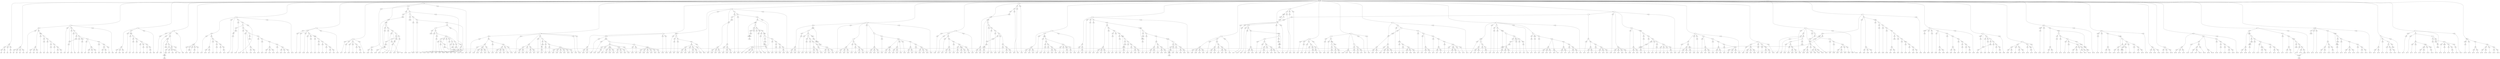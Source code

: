 digraph {
   segr0 [ label="seg-r0" shape=none ]
   segr2 [ label="seg-r2" shape=none ]
   segr3 [ label="seg-r3" shape=none ]
   segr5 [ label="seg-r5" shape=none ]
   segr7 [ label="seg-r7" shape=none ]
   segr9 [ label="seg-r9" shape=none ]
   segr11 [ label="seg-r11" shape=none ]
   segr12 [ label="seg-r12" shape=none ]
   segr14 [ label="seg-r14" shape=none ]
   segr16 [ label="seg-r16" shape=none ]
   segr18 [ label="seg-r18" shape=none ]
   segr20 [ label="seg-r20" shape=none ]
   segr22 [ label="seg-r22" shape=none ]
   segr24 [ label="seg-r24" shape=none ]
   segr26 [ label="seg-r26" shape=none ]
   segr28 [ label="seg-r28" shape=none ]
   segr30 [ label="seg-r30" shape=none ]
   segr32 [ label="seg-r32" shape=none ]
   segr34 [ label="seg-r34" shape=none ]
   segr35 [ label="seg-r35" shape=none ]
   segr37 [ label="seg-r37" shape=none ]
   segr39 [ label="seg-r39" shape=none ]
   segr41 [ label="seg-r41" shape=none ]
   segr43 [ label="seg-r43" shape=none ]
   segr45 [ label="seg-r45" shape=none ]
   segr47 [ label="seg-r47" shape=none ]
   segr49 [ label="seg-r49" shape=none ]
   segr51 [ label="seg-r51" shape=none ]
   segr53 [ label="seg-r53" shape=none ]
   segr55 [ label="seg-r55" shape=none ]
   segr57 [ label="seg-r57" shape=none ]
   segr59 [ label="seg-r59" shape=none ]
   segr61 [ label="seg-r61" shape=none ]
   segr62 [ label="seg-r62" shape=none ]
   segr64 [ label="seg-r64" shape=none ]
   segr66 [ label="seg-r66" shape=none ]
   segr68 [ label="seg-r68" shape=none ]
   segr70 [ label="seg-r70" shape=none ]
   segr72 [ label="seg-r72" shape=none ]
   segr74 [ label="seg-r74" shape=none ]
   segr76 [ label="seg-r76" shape=none ]
   segr78 [ label="seg-r78" shape=none ]
   segr80 [ label="seg-r80" shape=none ]
   segr82 [ label="seg-r82" shape=none ]
   segr84 [ label="seg-r84" shape=none ]
   segr85 [ label="seg-r85" shape=none ]
   segr87 [ label="seg-r87" shape=none ]
   segr89 [ label="seg-r89" shape=none ]
   segr91 [ label="seg-r91" shape=none ]
   segr93 [ label="seg-r93" shape=none ]
   segr95 [ label="seg-r95" shape=none ]
   segr97 [ label="seg-r97" shape=none ]
   segr98 [ label="seg-r98" shape=none ]
   segr100 [ label="seg-r100" shape=none ]
   segr102 [ label="seg-r102" shape=none ]
   segr104 [ label="seg-r104" shape=none ]
   segr105 [ label="seg-r105" shape=none ]
   segr107 [ label="seg-r107" shape=none ]
   segr109 [ label="seg-r109" shape=none ]
   segr111 [ label="seg-r111" shape=none ]
   segr113 [ label="seg-r113" shape=none ]
   segr115 [ label="seg-r115" shape=none ]
   segr117 [ label="seg-r117" shape=none ]
   segr119 [ label="seg-r119" shape=none ]
   segr120 [ label="seg-r120" shape=none ]
   segr122 [ label="seg-r122" shape=none ]
   segr124 [ label="seg-r124" shape=none ]
   segr126 [ label="seg-r126" shape=none ]
   segr128 [ label="seg-r128" shape=none ]
   segr130 [ label="seg-r130" shape=none ]
   segr132 [ label="seg-r132" shape=none ]
   segr134 [ label="seg-r134" shape=none ]
   segr136 [ label="seg-r136" shape=none ]
   segr138 [ label="seg-r138" shape=none ]
   segr140 [ label="seg-r140" shape=none ]
   segr142 [ label="seg-r142" shape=none ]
   segr144 [ label="seg-r144" shape=none ]
   segr146 [ label="seg-r146" shape=none ]
   segr148 [ label="seg-r148" shape=none ]
   segr150 [ label="seg-r150" shape=none ]
   segr152 [ label="seg-r152" shape=none ]
   segr153 [ label="seg-r153" shape=none ]
   segr155 [ label="seg-r155" shape=none ]
   segr157 [ label="seg-r157" shape=none ]
   segr158 [ label="seg-r158" shape=none ]
   segr160 [ label="seg-r160" shape=none ]
   segr162 [ label="seg-r162" shape=none ]
   segr164 [ label="seg-r164" shape=none ]
   segr166 [ label="seg-r166" shape=none ]
   segr168 [ label="seg-r168" shape=none ]
   segr170 [ label="seg-r170" shape=none ]
   segr172 [ label="seg-r172" shape=none ]
   segr174 [ label="seg-r174" shape=none ]
   segr175 [ label="seg-r175" shape=none ]
   segr177 [ label="seg-r177" shape=none ]
   segr179 [ label="seg-r179" shape=none ]
   segr181 [ label="seg-r181" shape=none ]
   segr182 [ label="seg-r182" shape=none ]
   segr184 [ label="seg-r184" shape=none ]
   segr186 [ label="seg-r186" shape=none ]
   segr187 [ label="seg-r187" shape=none ]
   segr189 [ label="seg-r189" shape=none ]
   segr191 [ label="seg-r191" shape=none ]
   segr193 [ label="seg-r193" shape=none ]
   segr195 [ label="seg-r195" shape=none ]
   segr197 [ label="seg-r197" shape=none ]
   segr199 [ label="seg-r199" shape=none ]
   segr201 [ label="seg-r201" shape=none ]
   segr203 [ label="seg-r203" shape=none ]
   segr205 [ label="seg-r205" shape=none ]
   segr207 [ label="seg-r207" shape=none ]
   segr209 [ label="seg-r209" shape=none ]
   segr211 [ label="seg-r211" shape=none ]
   segr213 [ label="seg-r213" shape=none ]
   segr215 [ label="seg-r215" shape=none ]
   segr217 [ label="seg-r217" shape=none ]
   segr219 [ label="seg-r219" shape=none ]
   segr221 [ label="seg-r221" shape=none ]
   segr223 [ label="seg-r223" shape=none ]
   segr225 [ label="seg-r225" shape=none ]
   segr227 [ label="seg-r227" shape=none ]
   segr229 [ label="seg-r229" shape=none ]
   segr230 [ label="seg-r230" shape=none ]
   segr232 [ label="seg-r232" shape=none ]
   segr234 [ label="seg-r234" shape=none ]
   segr236 [ label="seg-r236" shape=none ]
   segr238 [ label="seg-r238" shape=none ]
   segr239 [ label="seg-r239" shape=none ]
   segr241 [ label="seg-r241" shape=none ]
   segr243 [ label="seg-r243" shape=none ]
   segr245 [ label="seg-r245" shape=none ]
   segr246 [ label="seg-r246" shape=none ]
   segr248 [ label="seg-r248" shape=none ]
   segr250 [ label="seg-r250" shape=none ]
   segr252 [ label="seg-r252" shape=none ]
   segr254 [ label="seg-r254" shape=none ]
   segr256 [ label="seg-r256" shape=none ]
   segr257 [ label="seg-r257" shape=none ]
   segr259 [ label="seg-r259" shape=none ]
   segr261 [ label="seg-r261" shape=none ]
   segr262 [ label="seg-r262" shape=none ]
   segr264 [ label="seg-r264" shape=none ]
   segr266 [ label="seg-r266" shape=none ]
   segr268 [ label="seg-r268" shape=none ]
   segr270 [ label="seg-r270" shape=none ]
   segr272 [ label="seg-r272" shape=none ]
   segr274 [ label="seg-r274" shape=none ]
   segr276 [ label="seg-r276" shape=none ]
   segr278 [ label="seg-r278" shape=none ]
   segr280 [ label="seg-r280" shape=none ]
   segr282 [ label="seg-r282" shape=none ]
   segr284 [ label="seg-r284" shape=none ]
   segr286 [ label="seg-r286" shape=none ]
   segr287 [ label="seg-r287" shape=none ]
   segr289 [ label="seg-r289" shape=none ]
   segr291 [ label="seg-r291" shape=none ]
   segr292 [ label="seg-r292" shape=none ]
   segr293 [ label="seg-r293" shape=none ]
   segr295 [ label="seg-r295" shape=none ]
   segr297 [ label="seg-r297" shape=none ]
   segr299 [ label="seg-r299" shape=none ]
   segr301 [ label="seg-r301" shape=none ]
   segr303 [ label="seg-r303" shape=none ]
   segr305 [ label="seg-r305" shape=none ]
   segr306 [ label="seg-r306" shape=none ]
   segr308 [ label="seg-r308" shape=none ]
   segr310 [ label="seg-r310" shape=none ]
   segr312 [ label="seg-r312" shape=none ]
   segr314 [ label="seg-r314" shape=none ]
   segr316 [ label="seg-r316" shape=none ]
   segr317 [ label="seg-r317" shape=none ]
   segr319 [ label="seg-r319" shape=none ]
   segr321 [ label="seg-r321" shape=none ]
   segr322 [ label="seg-r322" shape=none ]
   segr324 [ label="seg-r324" shape=none ]
   segr325 [ label="seg-r325" shape=none ]
   segr327 [ label="seg-r327" shape=none ]
   segr329 [ label="seg-r329" shape=none ]
   segr331 [ label="seg-r331" shape=none ]
   segr332 [ label="seg-r332" shape=none ]
   segr333 [ label="seg-r333" shape=none ]
   segr335 [ label="seg-r335" shape=none ]
   segr337 [ label="seg-r337" shape=none ]
   segr339 [ label="seg-r339" shape=none ]
   segr341 [ label="seg-r341" shape=none ]
   segr343 [ label="seg-r343" shape=none ]
   segr345 [ label="seg-r345" shape=none ]
   segr347 [ label="seg-r347" shape=none ]
   segr349 [ label="seg-r349" shape=none ]
   segr350 [ label="seg-r350" shape=none ]
   segr352 [ label="seg-r352" shape=none ]
   segr353 [ label="seg-r353" shape=none ]
   segr355 [ label="seg-r355" shape=none ]
   segr357 [ label="seg-r357" shape=none ]
   segr359 [ label="seg-r359" shape=none ]
   segr361 [ label="seg-r361" shape=none ]
   segr363 [ label="seg-r363" shape=none ]
   segr365 [ label="seg-r365" shape=none ]
   segr367 [ label="seg-r367" shape=none ]
   segr369 [ label="seg-r369" shape=none ]
   segr371 [ label="seg-r371" shape=none ]
   segr373 [ label="seg-r373" shape=none ]
   segr375 [ label="seg-r375" shape=none ]
   segr377 [ label="seg-r377" shape=none ]
   segr379 [ label="seg-r379" shape=none ]
   segr381 [ label="seg-r381" shape=none ]
   segr383 [ label="seg-r383" shape=none ]
   segr385 [ label="seg-r385" shape=none ]
   segr387 [ label="seg-r387" shape=none ]
   segr389 [ label="seg-r389" shape=none ]
   segr391 [ label="seg-r391" shape=none ]
   segr393 [ label="seg-r393" shape=none ]
   segr394 [ label="seg-r394" shape=none ]
   segr396 [ label="seg-r396" shape=none ]
   segr398 [ label="seg-r398" shape=none ]
   segr400 [ label="seg-r400" shape=none ]
   segr402 [ label="seg-r402" shape=none ]
   segr404 [ label="seg-r404" shape=none ]
   segr406 [ label="seg-r406" shape=none ]
   segr408 [ label="seg-r408" shape=none ]
   segr410 [ label="seg-r410" shape=none ]
   segr412 [ label="seg-r412" shape=none ]
   segr414 [ label="seg-r414" shape=none ]
   segr416 [ label="seg-r416" shape=none ]
   segr418 [ label="seg-r418" shape=none ]
   segr419 [ label="seg-r419" shape=none ]
   segr421 [ label="seg-r421" shape=none ]
   segr423 [ label="seg-r423" shape=none ]
   segr425 [ label="seg-r425" shape=none ]
   segr427 [ label="seg-r427" shape=none ]
   segr429 [ label="seg-r429" shape=none ]
   segr431 [ label="seg-r431" shape=none ]
   segr433 [ label="seg-r433" shape=none ]
   segr434 [ label="seg-r434" shape=none ]
   segr436 [ label="seg-r436" shape=none ]
   segr438 [ label="seg-r438" shape=none ]
   segr440 [ label="seg-r440" shape=none ]
   segr442 [ label="seg-r442" shape=none ]
   segr444 [ label="seg-r444" shape=none ]
   segr446 [ label="seg-r446" shape=none ]
   segr448 [ label="seg-r448" shape=none ]
   segr450 [ label="seg-r450" shape=none ]
   segr451 [ label="seg-r451" shape=none ]
   segr453 [ label="seg-r453" shape=none ]
   segr455 [ label="seg-r455" shape=none ]
   segr457 [ label="seg-r457" shape=none ]
   segr459 [ label="seg-r459" shape=none ]
   segr461 [ label="seg-r461" shape=none ]
   segr463 [ label="seg-r463" shape=none ]
   segr465 [ label="seg-r465" shape=none ]
   segr466 [ label="seg-r466" shape=none ]
   segr468 [ label="seg-r468" shape=none ]
   segr470 [ label="seg-r470" shape=none ]
   segr472 [ label="seg-r472" shape=none ]
   segr474 [ label="seg-r474" shape=none ]
   segr476 [ label="seg-r476" shape=none ]
   segr478 [ label="seg-r478" shape=none ]
   segr480 [ label="seg-r480" shape=none ]
   segr482 [ label="seg-r482" shape=none ]
   segr484 [ label="seg-r484" shape=none ]
   segr486 [ label="seg-r486" shape=none ]
   segr487 [ label="seg-r487" shape=none ]
   segr489 [ label="seg-r489" shape=none ]
   segr491 [ label="seg-r491" shape=none ]
   segr493 [ label="seg-r493" shape=none ]
   segr495 [ label="seg-r495" shape=none ]
   segr497 [ label="seg-r497" shape=none ]
   segr499 [ label="seg-r499" shape=none ]
   segr501 [ label="seg-r501" shape=none ]
   segr503 [ label="seg-r503" shape=none ]
   segr505 [ label="seg-r505" shape=none ]
   segr507 [ label="seg-r507" shape=none ]
   segr509 [ label="seg-r509" shape=none ]
   segr511 [ label="seg-r511" shape=none ]
   segr512 [ label="seg-r512" shape=none ]
   segr514 [ label="seg-r514" shape=none ]
   segr516 [ label="seg-r516" shape=none ]
   segr518 [ label="seg-r518" shape=none ]
   segr520 [ label="seg-r520" shape=none ]
   segr522 [ label="seg-r522" shape=none ]
   segr524 [ label="seg-r524" shape=none ]
   segr526 [ label="seg-r526" shape=none ]
   segr528 [ label="seg-r528" shape=none ]
   segr530 [ label="seg-r530" shape=none ]
   segr532 [ label="seg-r532" shape=none ]
   segr533 [ label="seg-r533" shape=none ]
   segr535 [ label="seg-r535" shape=none ]
   segr537 [ label="seg-r537" shape=none ]
   segr538 [ label="seg-r538" shape=none ]
   segr540 [ label="seg-r540" shape=none ]
   segr542 [ label="seg-r542" shape=none ]
   segr543 [ label="seg-r543" shape=none ]
   segr545 [ label="seg-r545" shape=none ]
   segr547 [ label="seg-r547" shape=none ]
   segr549 [ label="seg-r549" shape=none ]
   segr551 [ label="seg-r551" shape=none ]
   segr553 [ label="seg-r553" shape=none ]
   segr555 [ label="seg-r555" shape=none ]
   segr557 [ label="seg-r557" shape=none ]
   segr559 [ label="seg-r559" shape=none ]
   segr561 [ label="seg-r561" shape=none ]
   segr563 [ label="seg-r563" shape=none ]
   segr565 [ label="seg-r565" shape=none ]
   segr567 [ label="seg-r567" shape=none ]
   segr569 [ label="seg-r569" shape=none ]
   segr571 [ label="seg-r571" shape=none ]
   segr573 [ label="seg-r573" shape=none ]
   segr575 [ label="seg-r575" shape=none ]
   segr577 [ label="seg-r577" shape=none ]
   segr579 [ label="seg-r579" shape=none ]
   segr581 [ label="seg-r581" shape=none ]
   segr583 [ label="seg-r583" shape=none ]
   segr585 [ label="seg-r585" shape=none ]
   segr587 [ label="seg-r587" shape=none ]
   segr589 [ label="seg-r589" shape=none ]
   segr591 [ label="seg-r591" shape=none ]
   segr593 [ label="seg-r593" shape=none ]
   segr594 [ label="seg-r594" shape=none ]
   segr596 [ label="seg-r596" shape=none ]
   segr598 [ label="seg-r598" shape=none ]
   segr600 [ label="seg-r600" shape=none ]
   segr602 [ label="seg-r602" shape=none ]
   segr604 [ label="seg-r604" shape=none ]
   segr606 [ label="seg-r606" shape=none ]
   segr608 [ label="seg-r608" shape=none ]
   segr610 [ label="seg-r610" shape=none ]
   segr612 [ label="seg-r612" shape=none ]
   segr614 [ label="seg-r614" shape=none ]
   segr615 [ label="seg-r615" shape=none ]
   segr617 [ label="seg-r617" shape=none ]
   segr618 [ label="seg-r618" shape=none ]
   segr620 [ label="seg-r620" shape=none ]
   segr622 [ label="seg-r622" shape=none ]
   segr624 [ label="seg-r624" shape=none ]
   segr626 [ label="seg-r626" shape=none ]
   segr628 [ label="seg-r628" shape=none ]
   segr630 [ label="seg-r630" shape=none ]
   segr632 [ label="seg-r632" shape=none ]
   segr634 [ label="seg-r634" shape=none ]
   segr636 [ label="seg-r636" shape=none ]
   segr638 [ label="seg-r638" shape=none ]
   segr639 [ label="seg-r639" shape=none ]
   segr640 [ label="seg-r640" shape=none ]
   segr642 [ label="seg-r642" shape=none ]
   segr644 [ label="seg-r644" shape=none ]
   segr645 [ label="seg-r645" shape=none ]
   segr647 [ label="seg-r647" shape=none ]
   segr648 [ label="seg-r648" shape=none ]
   segr650 [ label="seg-r650" shape=none ]
   segr652 [ label="seg-r652" shape=none ]
   segr654 [ label="seg-r654" shape=none ]
   segr656 [ label="seg-r656" shape=none ]
   segr657 [ label="seg-r657" shape=none ]
   segr659 [ label="seg-r659" shape=none ]
   segr661 [ label="seg-r661" shape=none ]
   segr663 [ label="seg-r663" shape=none ]
   segr665 [ label="seg-r665" shape=none ]
   segr666 [ label="seg-r666" shape=none ]
   segr667 [ label="seg-r667" shape=none ]
   segr668 [ label="seg-r668" shape=none ]
   segr670 [ label="seg-r670" shape=none ]
   segr672 [ label="seg-r672" shape=none ]
   segr673 [ label="seg-r673" shape=none ]
   segr674 [ label="seg-r674" shape=none ]
   segr676 [ label="seg-r676" shape=none ]
   segr678 [ label="seg-r678" shape=none ]
   segr680 [ label="seg-r680" shape=none ]
   segr682 [ label="seg-r682" shape=none ]
   segr684 [ label="seg-r684" shape=none ]
   segr686 [ label="seg-r686" shape=none ]
   segr688 [ label="seg-r688" shape=none ]
   segr690 [ label="seg-r690" shape=none ]
   segr692 [ label="seg-r692" shape=none ]
   segr694 [ label="seg-r694" shape=none ]
   segr696 [ label="seg-r696" shape=none ]
   segr698 [ label="seg-r698" shape=none ]
   segr700 [ label="seg-r700" shape=none ]
   segr702 [ label="seg-r702" shape=none ]
   segr704 [ label="seg-r704" shape=none ]
   segr706 [ label="seg-r706" shape=none ]
   segr708 [ label="seg-r708" shape=none ]
   segr710 [ label="seg-r710" shape=none ]
   segr712 [ label="seg-r712" shape=none ]
   segr714 [ label="seg-r714" shape=none ]
   segr716 [ label="seg-r716" shape=none ]
   segr718 [ label="seg-r718" shape=none ]
   segr720 [ label="seg-r720" shape=none ]
   segr722 [ label="seg-r722" shape=none ]
   segr724 [ label="seg-r724" shape=none ]
   segr725 [ label="seg-r725" shape=none ]
   segr727 [ label="seg-r727" shape=none ]
   segr729 [ label="seg-r729" shape=none ]
   segr731 [ label="seg-r731" shape=none ]
   segr733 [ label="seg-r733" shape=none ]
   segr735 [ label="seg-r735" shape=none ]
   segr736 [ label="seg-r736" shape=none ]
   segr738 [ label="seg-r738" shape=none ]
   segr740 [ label="seg-r740" shape=none ]
   segr742 [ label="seg-r742" shape=none ]
   segr744 [ label="seg-r744" shape=none ]
   segr746 [ label="seg-r746" shape=none ]
   segr748 [ label="seg-r748" shape=none ]
   segr750 [ label="seg-r750" shape=none ]
   segr752 [ label="seg-r752" shape=none ]
   segr754 [ label="seg-r754" shape=none ]
   segr755 [ label="seg-r755" shape=none ]
   segr757 [ label="seg-r757" shape=none ]
   segr759 [ label="seg-r759" shape=none ]
   segr761 [ label="seg-r761" shape=none ]
   segr763 [ label="seg-r763" shape=none ]
   segr765 [ label="seg-r765" shape=none ]
   segr767 [ label="seg-r767" shape=none ]
   segr769 [ label="seg-r769" shape=none ]
   segr770 [ label="seg-r770" shape=none ]
   segr772 [ label="seg-r772" shape=none ]
   segr774 [ label="seg-r774" shape=none ]
   segr776 [ label="seg-r776" shape=none ]
   segr778 [ label="seg-r778" shape=none ]
   segr780 [ label="seg-r780" shape=none ]
   segr781 [ label="seg-r781" shape=none ]
   segr783 [ label="seg-r783" shape=none ]
   segr785 [ label="seg-r785" shape=none ]
   segr787 [ label="seg-r787" shape=none ]
   segr789 [ label="seg-r789" shape=none ]
   segr791 [ label="seg-r791" shape=none ]
   segr793 [ label="seg-r793" shape=none ]
   segr795 [ label="seg-r795" shape=none ]
   segr796 [ label="seg-r796" shape=none ]
   segr798 [ label="seg-r798" shape=none ]
   segr800 [ label="seg-r800" shape=none ]
   segr802 [ label="seg-r802" shape=none ]
   segr804 [ label="seg-r804" shape=none ]
   segr806 [ label="seg-r806" shape=none ]
   segr808 [ label="seg-r808" shape=none ]
   segr810 [ label="seg-r810" shape=none ]
   segr812 [ label="seg-r812" shape=none ]
   segr814 [ label="seg-r814" shape=none ]
   segr816 [ label="seg-r816" shape=none ]
   segr818 [ label="seg-r818" shape=none ]
   segr820 [ label="seg-r820" shape=none ]
   segr822 [ label="seg-r822" shape=none ]
   segr824 [ label="seg-r824" shape=none ]
   segr826 [ label="seg-r826" shape=none ]
   segr828 [ label="seg-r828" shape=none ]
   segr829 [ label="seg-r829" shape=none ]
   segr831 [ label="seg-r831" shape=none ]
   segr833 [ label="seg-r833" shape=none ]
   segr835 [ label="seg-r835" shape=none ]
   segr837 [ label="seg-r837" shape=none ]
   segr838 [ label="seg-r838" shape=none ]
   segr840 [ label="seg-r840" shape=none ]
   segr842 [ label="seg-r842" shape=none ]
   segr844 [ label="seg-r844" shape=none ]
   segr846 [ label="seg-r846" shape=none ]
   segr848 [ label="seg-r848" shape=none ]
   segr850 [ label="seg-r850" shape=none ]
   segr852 [ label="seg-r852" shape=none ]
   segr854 [ label="seg-r854" shape=none ]
   segr856 [ label="seg-r856" shape=none ]
   segr858 [ label="seg-r858" shape=none ]
   segr860 [ label="seg-r860" shape=none ]
   segr861 [ label="seg-r861" shape=none ]
   segr863 [ label="seg-r863" shape=none ]
   segr865 [ label="seg-r865" shape=none ]
   segr867 [ label="seg-r867" shape=none ]
   segr869 [ label="seg-r869" shape=none ]
   segr871 [ label="seg-r871" shape=none ]
   segr873 [ label="seg-r873" shape=none ]
   segr875 [ label="seg-r875" shape=none ]
   segr877 [ label="seg-r877" shape=none ]
   segr878 [ label="seg-r878" shape=none ]
   segr880 [ label="seg-r880" shape=none ]
   segr882 [ label="seg-r882" shape=none ]
   segr884 [ label="seg-r884" shape=none ]
   segr886 [ label="seg-r886" shape=none ]
   segr888 [ label="seg-r888" shape=none ]
   segr890 [ label="seg-r890" shape=none ]
   segr891 [ label="seg-r891" shape=none ]
   segr893 [ label="seg-r893" shape=none ]
   segr895 [ label="seg-r895" shape=none ]
   segr897 [ label="seg-r897" shape=none ]
   segr899 [ label="seg-r899" shape=none ]
   segr901 [ label="seg-r901" shape=none ]
   segr903 [ label="seg-r903" shape=none ]
   segr905 [ label="seg-r905" shape=none ]
   segr907 [ label="seg-r907" shape=none ]
   segr909 [ label="seg-r909" shape=none ]
   segr911 [ label="seg-r911" shape=none ]
   segr912 [ label="seg-r912" shape=none ]
   segr914 [ label="seg-r914" shape=none ]
   segr916 [ label="seg-r916" shape=none ]
   segr917 [ label="seg-r917" shape=none ]
   segr919 [ label="seg-r919" shape=none ]
   segr921 [ label="seg-r921" shape=none ]
   segr923 [ label="seg-r923" shape=none ]
   segr925 [ label="seg-r925" shape=none ]
   segr927 [ label="seg-r927" shape=none ]
   segr929 [ label="seg-r929" shape=none ]
   segr931 [ label="seg-r931" shape=none ]
   segr933 [ label="seg-r933" shape=none ]
   segr935 [ label="seg-r935" shape=none ]
   segr937 [ label="seg-r937" shape=none ]
   segr939 [ label="seg-r939" shape=none ]
   segr941 [ label="seg-r941" shape=none ]
   segr943 [ label="seg-r943" shape=none ]
   segr945 [ label="seg-r945" shape=none ]
   segr947 [ label="seg-r947" shape=none ]
   segr949 [ label="seg-r949" shape=none ]
   segr951 [ label="seg-r951" shape=none ]
   segr952 [ label="seg-r952" shape=none ]
   segr954 [ label="seg-r954" shape=none ]
   segr955 [ label="seg-r955" shape=none ]
   segr957 [ label="seg-r957" shape=none ]
   segr959 [ label="seg-r959" shape=none ]
   segr961 [ label="seg-r961" shape=none ]
   segr963 [ label="seg-r963" shape=none ]
   segr965 [ label="seg-r965" shape=none ]
   segr967 [ label="seg-r967" shape=none ]
   segr969 [ label="seg-r969" shape=none ]
   segr971 [ label="seg-r971" shape=none ]
   segr973 [ label="seg-r973" shape=none ]
   segr975 [ label="seg-r975" shape=none ]
   segr977 [ label="seg-r977" shape=none ]
   segr978 [ label="seg-r978" shape=none ]
   segr980 [ label="seg-r980" shape=none ]
   segr982 [ label="seg-r982" shape=none ]
   segr984 [ label="seg-r984" shape=none ]
   segr986 [ label="seg-r986" shape=none ]
   segr988 [ label="seg-r988" shape=none ]
   segr990 [ label="seg-r990" shape=none ]
   segr992 [ label="seg-r992" shape=none ]
   segr993 [ label="seg-r993" shape=none ]
   segr995 [ label="seg-r995" shape=none ]
   segr997 [ label="seg-r997" shape=none ]
   segr999 [ label="seg-r999" shape=none ]
   segr1001 [ label="seg-r1001" shape=none ]
   segr1003 [ label="seg-r1003" shape=none ]
   segr1005 [ label="seg-r1005" shape=none ]
   segr1007 [ label="seg-r1007" shape=none ]
   segr1008 [ label="seg-r1008" shape=none ]
   segr1010 [ label="seg-r1010" shape=none ]
   segr1012 [ label="seg-r1012" shape=none ]
   segr1014 [ label="seg-r1014" shape=none ]
   segr1016 [ label="seg-r1016" shape=none ]
   segr1018 [ label="seg-r1018" shape=none ]
   segr1019 [ label="seg-r1019" shape=none ]
   segr1021 [ label="seg-r1021" shape=none ]
   segr1023 [ label="seg-r1023" shape=none ]
   segr1025 [ label="seg-r1025" shape=none ]
   segr1027 [ label="seg-r1027" shape=none ]
   segr1029 [ label="seg-r1029" shape=none ]
   segr1031 [ label="seg-r1031" shape=none ]
   segr1033 [ label="seg-r1033" shape=none ]
   segr1034 [ label="seg-r1034" shape=none ]
   segr1036 [ label="seg-r1036" shape=none ]
   segr1038 [ label="seg-r1038" shape=none ]
   segr1040 [ label="seg-r1040" shape=none ]
   segr1042 [ label="seg-r1042" shape=none ]
   segr1044 [ label="seg-r1044" shape=none ]
   segr1045 [ label="seg-r1045" shape=none ]
   segr1047 [ label="seg-r1047" shape=none ]
   segr1049 [ label="seg-r1049" shape=none ]
   segr1051 [ label="seg-r1051" shape=none ]
   segr1053 [ label="seg-r1053" shape=none ]
   segr1055 [ label="seg-r1055" shape=none ]
   segr1056 [ label="seg-r1056" shape=none ]
   segr1058 [ label="seg-r1058" shape=none ]
   segr1060 [ label="seg-r1060" shape=none ]
   segr1061 [ label="seg-r1061" shape=none ]
   segr1063 [ label="seg-r1063" shape=none ]
   segr1065 [ label="seg-r1065" shape=none ]
   segr1066 [ label="seg-r1066" shape=none ]
   segr1068 [ label="seg-r1068" shape=none ]
   segr1070 [ label="seg-r1070" shape=none ]
   segr1072 [ label="seg-r1072" shape=none ]
   segr1074 [ label="seg-r1074" shape=none ]
   segr1076 [ label="seg-r1076" shape=none ]
   segr1077 [ label="seg-r1077" shape=none ]
   segr1078 [ label="seg-r1078" shape=none ]
   segr1080 [ label="seg-r1080" shape=none ]
   segr1082 [ label="seg-r1082" shape=none ]
   segr1083 [ label="seg-r1083" shape=none ]
   segr1085 [ label="seg-r1085" shape=none ]
   segr1087 [ label="seg-r1087" shape=none ]
   segr1090 [ label="seg-r1090" shape=none ]
   segr1092 [ label="seg-r1092" shape=none ]
   segr1094 [ label="seg-r1094" shape=none ]
   segr1095 [ label="seg-r1095" shape=none ]
   segr1097 [ label="seg-r1097" shape=none ]
   segr1099 [ label="seg-r1099" shape=none ]
   segr1101 [ label="seg-r1101" shape=none ]
   segr1103 [ label="seg-r1103" shape=none ]
   segr1105 [ label="seg-r1105" shape=none ]
   segr1107 [ label="seg-r1107" shape=none ]
   segr1109 [ label="seg-r1109" shape=none ]
   segr1111 [ label="seg-r1111" shape=none ]
   segr1113 [ label="seg-r1113" shape=none ]
   segr1115 [ label="seg-r1115" shape=none ]
   segr1117 [ label="seg-r1117" shape=none ]
   segr1119 [ label="seg-r1119" shape=none ]
   segr1121 [ label="seg-r1121" shape=none ]
   segr1123 [ label="seg-r1123" shape=none ]
   segr1125 [ label="seg-r1125" shape=none ]
   segr1126 [ label="seg-r1126" shape=none ]
   segr1128 [ label="seg-r1128" shape=none ]
   segr1130 [ label="seg-r1130" shape=none ]
   segr1132 [ label="seg-r1132" shape=none ]
   segr1134 [ label="seg-r1134" shape=none ]
   segr1136 [ label="seg-r1136" shape=none ]
   segr1138 [ label="seg-r1138" shape=none ]
   segr1140 [ label="seg-r1140" shape=none ]
   segr1142 [ label="seg-r1142" shape=none ]
   segr1144 [ label="seg-r1144" shape=none ]
   segr1146 [ label="seg-r1146" shape=none ]
   segr1148 [ label="seg-r1148" shape=none ]
   segr1150 [ label="seg-r1150" shape=none ]
   segr1152 [ label="seg-r1152" shape=none ]
   segr1154 [ label="seg-r1154" shape=none ]
   segr1155 [ label="seg-r1155" shape=none ]
   segr1157 [ label="seg-r1157" shape=none ]
   segr1159 [ label="seg-r1159" shape=none ]
   segr1161 [ label="seg-r1161" shape=none ]
   segr1163 [ label="seg-r1163" shape=none ]
   segr1165 [ label="seg-r1165" shape=none ]
   segr1167 [ label="seg-r1167" shape=none ]
   segr1168 [ label="seg-r1168" shape=none ]
   segr1170 [ label="seg-r1170" shape=none ]
   segr1172 [ label="seg-r1172" shape=none ]
   segr1174 [ label="seg-r1174" shape=none ]
   segr1176 [ label="seg-r1176" shape=none ]
   segr1178 [ label="seg-r1178" shape=none ]
   segr1180 [ label="seg-r1180" shape=none ]
   segr1182 [ label="seg-r1182" shape=none ]
   segr1184 [ label="seg-r1184" shape=none ]
   segr1186 [ label="seg-r1186" shape=none ]
   segr1188 [ label="seg-r1188" shape=none ]
   segr1190 [ label="seg-r1190" shape=none ]
   segr1192 [ label="seg-r1192" shape=none ]
   segr1194 [ label="seg-r1194" shape=none ]
   segr1196 [ label="seg-r1196" shape=none ]
   segr1197 [ label="seg-r1197" shape=none ]
   segr1199 [ label="seg-r1199" shape=none ]
   segr1200 [ label="seg-r1200" shape=none ]
   segr1202 [ label="seg-r1202" shape=none ]
   segr1204 [ label="seg-r1204" shape=none ]
   segr1206 [ label="seg-r1206" shape=none ]
   segr1208 [ label="seg-r1208" shape=none ]
   segr1210 [ label="seg-r1210" shape=none ]
   segr1212 [ label="seg-r1212" shape=none ]
   segr1214 [ label="seg-r1214" shape=none ]
   ptbn00081 [ label="tok" ]
  ptbn00081 -> segr80
   ptbn00082 [ label="PP" ]
   ptbn00080 [ label="NP" ]
   ptbn00970 [ label="NP" ]
   ptbn00971 [ label="NP" ]
   ptbn00085 [ label="tok" ]
  ptbn00085 -> segr84
   ptbn00972 [ label="tok" ]
  ptbn00972 -> segr893
   ptbn00086 [ label="tok" ]
  ptbn00086 -> segr85
   ptbn01131 [ label="NP" ]
   ptbn00973 [ label="tok" ]
  ptbn00973 -> segr895
   ptbn00083 [ label="tok" ]
  ptbn00083 -> segr82
   ptbn00084 [ label="NP" ]
   ptbn00974 [ label="PP" ]
   ptbn01130 [ label="tok" ]
  ptbn01130 -> segr1038
   ptbn00496 [ label="NP" ]
   ptbn00975 [ label="tok" ]
  ptbn00975 -> segr897
   ptbn00290 [ label="PP" ]
   ptbn00497 [ label="NP" ]
   ptbn00976 [ label="NP" ]
   ptbn00291 [ label="tok" ]
  ptbn00291 -> segr252
   ptbn00494 [ label="tok" ]
  ptbn00494 -> segr451
   ptbn00977 [ label="tok" ]
  ptbn00977 -> segr899
   ptbn00978 [ label="tok" ]
  ptbn00978 -> segr901
   ptbn00495 [ label="tok" ]
  ptbn00495 -> segr453
   ptbn00979 [ label="tok" ]
  ptbn00979 -> segr903
   ptbn00294 [ label="tok" ]
  ptbn00294 -> segr254
   ptbn00295 [ label="tok" ]
  ptbn00295 -> segr256
   ptbn00498 [ label="tok" ]
  ptbn00498 -> segr455
   ptbn00292 [ label="NP" ]
   ptbn00499 [ label="tok" ]
  ptbn00499 -> segr457
   ptbn00293 [ label="NP" ]
   ptbn00299 [ label="tok" ]
  ptbn00299 -> segr262
   ptbn00298 [ label="tok" ]
  ptbn00298 -> segr261
   ptbn00297 [ label="tok" ]
  ptbn00297 -> segr259
   ptbn00296 [ label="tok" ]
  ptbn00296 -> segr257
   ptbn00493 [ label="tok" ]
  ptbn00493 -> segr450
   ptbn00492 [ label="tok" ]
  ptbn00492 -> segr448
   ptbn00491 [ label="NP" ]
   ptbn00490 [ label="tok" ]
  ptbn00490 -> segr446
   ptbn01132 [ label="NP" ]
   ptbn01133 [ label="tok" ]
  ptbn01133 -> segr1040
   ptbn00089 [ label="tok" ]
  ptbn00089 -> segr87
   ptbn00088 [ label="NP" ]
   ptbn01134 [ label="tok" ]
  ptbn01134 -> segr1042
   ptbn01135 [ label="SBAR" ]
   ptbn00087 [ label="S" ]
   ptbn01136 [ label="WHNP" ]
   ptbn01137 [ label="Trace" ]
   ptbn01138 [ label="S" ]
   ptbn01139 [ label="NP" ]
   ptbn00090 [ label="VP" ]
   ptbn00091 [ label="tok" ]
  ptbn00091 -> segr89
   ptbn00092 [ label="NP" ]
   ptbn00093 [ label="NP" ]
   ptbn00962 [ label="VP" ]
   ptbn00094 [ label="tok" ]
  ptbn00094 -> segr91
   ptbn01142 [ label="tok" ]
  ptbn01142 -> segr1045
   ptbn00095 [ label="tok" ]
  ptbn00095 -> segr93
   ptbn00963 [ label="tok" ]
  ptbn00963 -> segr884
   ptbn01141 [ label="tok" ]
  ptbn01141 -> segr1044
   ptbn01140 [ label="NP" ]
   ptbn00096 [ label="SBAR" ]
   ptbn00960 [ label="NP" ]
   ptbn00097 [ label="WHNP" ]
   ptbn00961 [ label="Trace" ]
   ptbn00966 [ label="NP" ]
   ptbn00483 [ label="tok" ]
  ptbn00483 -> segr438
   ptbn00484 [ label="tok" ]
  ptbn00484 -> segr440
   ptbn00967 [ label="tok" ]
  ptbn00967 -> segr888
   ptbn00485 [ label="VP" ]
   ptbn00964 [ label="VP" ]
   ptbn00486 [ label="tok" ]
  ptbn00486 -> segr442
   ptbn00965 [ label="tok" ]
  ptbn00965 -> segr886
   ptbn00280 [ label="PP" ]
   ptbn00487 [ label="NP" ]
   ptbn00281 [ label="tok" ]
  ptbn00281 -> segr241
   ptbn00488 [ label="CONJP" ]
   ptbn00282 [ label="NP" ]
   ptbn00489 [ label="tok" ]
  ptbn00489 -> segr444
   ptbn00968 [ label="tok" ]
  ptbn00968 -> segr890
   ptbn00283 [ label="NP" ]
   ptbn00284 [ label="tok" ]
  ptbn00284 -> segr243
   ptbn00969 [ label="tok" ]
  ptbn00969 -> segr891
   ptbn00286 [ label="tok" ]
  ptbn00286 -> segr245
   ptbn00285 [ label="NML" ]
   ptbn00288 [ label="tok" ]
  ptbn00288 -> segr248
   ptbn00287 [ label="tok" ]
  ptbn00287 -> segr246
   ptbn00480 [ label="S" ]
   ptbn00289 [ label="tok" ]
  ptbn00289 -> segr250
   ptbn00482 [ label="tok" ]
  ptbn00482 -> segr436
   ptbn00481 [ label="NP" ]
   ptbn00099 [ label="S" ]
   ptbn01145 [ label="tok" ]
  ptbn01145 -> segr1049
   ptbn01146 [ label="NP" ]
   ptbn00098 [ label="Trace" ]
   ptbn01143 [ label="tok" ]
  ptbn01143 -> segr1047
   ptbn01144 [ label="VP" ]
   ptbn01149 [ label="tok" ]
  ptbn01149 -> segr1051
   ptbn01147 [ label="Trace" ]
   ptbn01148 [ label="PP" ]
   ptbn01313 [ label="tok" ]
  ptbn01313 -> segr1200
   ptbn00063 [ label="tok" ]
  ptbn00063 -> segr62
   ptbn00064 [ label="S" ]
   ptbn01312 [ label="tok" ]
  ptbn01312 -> segr1199
   ptbn00950 [ label="NP" ]
   ptbn01315 [ label="NP" ]
   ptbn00951 [ label="tok" ]
  ptbn00951 -> segr875
   ptbn00061 [ label="tok" ]
  ptbn00061 -> segr59
   ptbn01314 [ label="NP" ]
   ptbn00952 [ label="tok" ]
  ptbn00952 -> segr877
   ptbn00062 [ label="tok" ]
  ptbn00062 -> segr61
   ptbn00060 [ label="tok" ]
  ptbn00060 -> segr57
   ptbn01311 [ label="ADVP" ]
   ptbn01310 [ label="FRAG" ]
   ptbn00272 [ label="VP" ]
   ptbn00957 [ label="NP" ]
   ptbn00478 [ label="tok" ]
  ptbn00478 -> segr433
   ptbn00958 [ label="tok" ]
  ptbn00958 -> segr882
   ptbn00273 [ label="tok" ]
  ptbn00273 -> segr236
   ptbn00479 [ label="tok" ]
  ptbn00479 -> segr434
   ptbn00476 [ label="NP" ]
   ptbn00270 [ label="Trace" ]
   ptbn00959 [ label="S" ]
   ptbn00271 [ label="tok" ]
  ptbn00271 -> segr234
   ptbn00477 [ label="tok" ]
  ptbn00477 -> segr431
   ptbn00474 [ label="PP" ]
   ptbn01317 [ label="tok" ]
  ptbn01317 -> segr1204
   ptbn00953 [ label="tok" ]
  ptbn00953 -> segr878
   ptbn00954 [ label="S" ]
   ptbn01316 [ label="tok" ]
  ptbn01316 -> segr1202
   ptbn00475 [ label="tok" ]
  ptbn00475 -> segr429
   ptbn00472 [ label="VP" ]
   ptbn01319 [ label="NP" ]
   ptbn00955 [ label="PP" ]
   ptbn01318 [ label="NP" ]
   ptbn00956 [ label="tok" ]
  ptbn00956 -> segr880
   ptbn00473 [ label="tok" ]
  ptbn00473 -> segr427
   ptbn00471 [ label="tok" ]
  ptbn00471 -> segr425
   ptbn00470 [ label="tok" ]
  ptbn00470 -> segr423
   ptbn00279 [ label="S" ]
   ptbn00278 [ label="tok" ]
  ptbn00278 -> segr239
   ptbn01118 [ label="NP" ]
   ptbn00277 [ label="tok" ]
  ptbn00277 -> segr238
   ptbn01119 [ label="NP" ]
   ptbn00276 [ label="NP" ]
   ptbn00275 [ label="Trace" ]
   ptbn00274 [ label="NP" ]
   ptbn01114 [ label="NP" ]
   ptbn01115 [ label="Trace" ]
   ptbn01116 [ label="PP" ]
   ptbn00069 [ label="VP" ]
   ptbn01117 [ label="tok" ]
  ptbn01117 -> segr1023
   ptbn01110 [ label="VP" ]
   ptbn00068 [ label="tok" ]
  ptbn00068 -> segr68
   ptbn01111 [ label="tok" ]
  ptbn01111 -> segr1019
   ptbn00067 [ label="tok" ]
  ptbn00067 -> segr66
   ptbn01112 [ label="VP" ]
   ptbn00066 [ label="tok" ]
  ptbn00066 -> segr64
   ptbn00065 [ label="NP" ]
   ptbn01113 [ label="tok" ]
  ptbn01113 -> segr1021
   ptbn01120 [ label="tok" ]
  ptbn01120 -> segr1025
   ptbn00072 [ label="tok" ]
  ptbn00072 -> segr72
   ptbn00940 [ label="PP" ]
   ptbn00073 [ label="S" ]
   ptbn01325 [ label="tok" ]
  ptbn01325 -> segr1214
   ptbn00941 [ label="tok" ]
  ptbn00941 -> segr863
   ptbn00074 [ label="NP" ]
   ptbn01324 [ label="tok" ]
  ptbn01324 -> segr1212
   ptbn01323 [ label="NP" ]
   ptbn00075 [ label="tok" ]
  ptbn00075 -> segr74
   ptbn01322 [ label="tok" ]
  ptbn01322 -> segr1210
   ptbn00469 [ label="tok" ]
  ptbn00469 -> segr421
   ptbn01321 [ label="tok" ]
  ptbn01321 -> segr1208
   ptbn01320 [ label="tok" ]
  ptbn01320 -> segr1206
   ptbn00070 [ label="tok" ]
  ptbn00070 -> segr70
   ptbn00071 [ label="SBAR" ]
   ptbn00465 [ label="Trace" ]
   ptbn00948 [ label="VP" ]
   ptbn00260 [ label="VP" ]
   ptbn00949 [ label="tok" ]
  ptbn00949 -> segr873
   ptbn00466 [ label="tok" ]
  ptbn00466 -> segr419
   ptbn00467 [ label="S" ]
   ptbn00261 [ label="tok" ]
  ptbn00261 -> segr227
   ptbn00946 [ label="NP" ]
   ptbn00468 [ label="NP" ]
   ptbn00262 [ label="PP" ]
   ptbn00947 [ label="tok" ]
  ptbn00947 -> segr871
   ptbn00944 [ label="tok" ]
  ptbn00944 -> segr867
   ptbn00461 [ label="tok" ]
  ptbn00461 -> segr414
   ptbn00945 [ label="tok" ]
  ptbn00945 -> segr869
   ptbn00462 [ label="tok" ]
  ptbn00462 -> segr416
   ptbn00463 [ label="tok" ]
  ptbn00463 -> segr418
   ptbn00942 [ label="NP" ]
   ptbn00464 [ label="ADVP" ]
   ptbn00943 [ label="tok" ]
  ptbn00943 -> segr865
   ptbn00268 [ label="tok" ]
  ptbn00268 -> segr232
   ptbn00267 [ label="VP" ]
   ptbn00460 [ label="NP" ]
   ptbn00269 [ label="NP" ]
   ptbn00264 [ label="NP" ]
   ptbn00263 [ label="tok" ]
  ptbn00263 -> segr229
   ptbn01129 [ label="tok" ]
  ptbn01129 -> segr1036
   ptbn00266 [ label="tok" ]
  ptbn00266 -> segr230
   ptbn00265 [ label="Trace" ]
   ptbn00939 [ label="S" ]
   ptbn01127 [ label="PP" ]
   ptbn01128 [ label="ADVP" ]
   ptbn01125 [ label="tok" ]
  ptbn01125 -> segr1033
   ptbn01126 [ label="tok" ]
  ptbn01126 -> segr1034
   ptbn01123 [ label="NP" ]
   ptbn00077 [ label="tok" ]
  ptbn00077 -> segr76
   ptbn00076 [ label="VP" ]
   ptbn01124 [ label="tok" ]
  ptbn01124 -> segr1031
   ptbn01121 [ label="tok" ]
  ptbn01121 -> segr1027
   ptbn00079 [ label="tok" ]
  ptbn00079 -> segr78
   ptbn00078 [ label="VP" ]
   ptbn01122 [ label="tok" ]
  ptbn01122 -> segr1029
   ptbn00932 [ label="PP" ]
   ptbn00931 [ label="tok" ]
  ptbn00931 -> segr852
   ptbn00934 [ label="NP" ]
   ptbn00933 [ label="tok" ]
  ptbn00933 -> segr854
   ptbn00251 [ label="S" ]
   ptbn00936 [ label="tok" ]
  ptbn00936 -> segr858
   ptbn00935 [ label="tok" ]
  ptbn00935 -> segr856
   ptbn00250 [ label="tok" ]
  ptbn00250 -> segr221
   ptbn00938 [ label="tok" ]
  ptbn00938 -> segr861
   ptbn00937 [ label="tok" ]
  ptbn00937 -> segr860
   ptbn00930 [ label="tok" ]
  ptbn00930 -> segr850
   ptbn00730 [ label="S" ]
   ptbn00731 [ label="S" ]
   ptbn00732 [ label="NP" ]
   ptbn00254 [ label="VP" ]
   ptbn00733 [ label="tok" ]
  ptbn00733 -> segr659
   ptbn00928 [ label="NP" ]
   ptbn00734 [ label="VP" ]
   ptbn00255 [ label="tok" ]
  ptbn00255 -> segr223
   ptbn00929 [ label="NP" ]
   ptbn00252 [ label="NP" ]
   ptbn00735 [ label="tok" ]
  ptbn00735 -> segr661
   ptbn00736 [ label="SBAR" ]
   ptbn00253 [ label="Trace" ]
   ptbn00737 [ label="Trace" ]
   ptbn00258 [ label="tok" ]
  ptbn00258 -> segr225
   ptbn00738 [ label="S" ]
   ptbn00259 [ label="VP" ]
   ptbn00739 [ label="NP" ]
   ptbn00256 [ label="S" ]
   ptbn00257 [ label="NP" ]
   ptbn00923 [ label="NP" ]
   ptbn00922 [ label="tok" ]
  ptbn00922 -> segr842
   ptbn00921 [ label="VP" ]
   ptbn00719 [ label="NP" ]
   ptbn00920 [ label="tok" ]
  ptbn00920 -> segr840
   ptbn00927 [ label="tok" ]
  ptbn00927 -> segr848
   ptbn00926 [ label="PP" ]
   ptbn00240 [ label="Trace" ]
   ptbn00925 [ label="tok" ]
  ptbn00925 -> segr846
   ptbn00924 [ label="tok" ]
  ptbn00924 -> segr844
   ptbn00249 [ label="PP" ]
   ptbn01102 [ label="tok" ]
  ptbn01102 -> segr1014
   ptbn01101 [ label="NP" ]
   ptbn01100 [ label="NP" ]
   ptbn01106 [ label="Trace" ]
   ptbn00720 [ label="tok" ]
  ptbn00720 -> segr648
   ptbn01105 [ label="WHNP" ]
   ptbn00721 [ label="VP" ]
   ptbn01104 [ label="SBAR" ]
   ptbn01103 [ label="tok" ]
  ptbn01103 -> segr1016
   ptbn00241 [ label="VP" ]
   ptbn00724 [ label="tok" ]
  ptbn00724 -> segr652
   ptbn00919 [ label="NP" ]
   ptbn00725 [ label="PRT" ]
   ptbn00242 [ label="tok" ]
  ptbn00242 -> segr213
   ptbn01109 [ label="tok" ]
  ptbn01109 -> segr1018
   ptbn01108 [ label="NP" ]
   ptbn00243 [ label="VP" ]
   ptbn00722 [ label="tok" ]
  ptbn00722 -> segr650
   ptbn00917 [ label="tok" ]
  ptbn00917 -> segr837
   ptbn01107 [ label="S" ]
   ptbn00723 [ label="VP" ]
   ptbn00244 [ label="tok" ]
  ptbn00244 -> segr215
   ptbn00918 [ label="tok" ]
  ptbn00918 -> segr838
   ptbn00245 [ label="NP" ]
   ptbn00728 [ label="tok" ]
  ptbn00728 -> segr656
   ptbn00246 [ label="NP" ]
   ptbn00729 [ label="tok" ]
  ptbn00729 -> segr657
   ptbn00726 [ label="tok" ]
  ptbn00726 -> segr654
   ptbn00247 [ label="tok" ]
  ptbn00247 -> segr217
   ptbn00727 [ label="NP" ]
   ptbn00248 [ label="tok" ]
  ptbn00248 -> segr219
   ptbn00914 [ label="tok" ]
  ptbn00914 -> segr833
   ptbn00913 [ label="NP" ]
   ptbn00916 [ label="ADVP" ]
   ptbn00915 [ label="tok" ]
  ptbn00915 -> segr835
   ptbn00709 [ label="tok" ]
  ptbn00709 -> segr642
   ptbn00910 [ label="PP" ]
   ptbn00708 [ label="NP" ]
   ptbn00912 [ label="NP" ]
   ptbn00911 [ label="tok" ]
  ptbn00911 -> segr831
   ptbn00710 [ label="VP" ]
   ptbn00238 [ label="S" ]
   ptbn00239 [ label="NP" ]
   ptbn00715 [ label="Trace" ]
   ptbn00236 [ label="NP" ]
   ptbn00237 [ label="Trace" ]
   ptbn00716 [ label="tok" ]
  ptbn00716 -> segr645
   ptbn00717 [ label="S" ]
   ptbn00234 [ label="VP" ]
   ptbn00718 [ label="tok" ]
  ptbn00718 -> segr647
   ptbn00235 [ label="tok" ]
  ptbn00235 -> segr211
   ptbn00232 [ label="VP" ]
   ptbn00711 [ label="tok" ]
  ptbn00711 -> segr644
   ptbn00906 [ label="ADVP" ]
   ptbn00712 [ label="SBAR" ]
   ptbn00233 [ label="tok" ]
  ptbn00233 -> segr209
   ptbn00907 [ label="Trace" ]
   ptbn00713 [ label="Trace" ]
   ptbn00230 [ label="VP" ]
   ptbn00908 [ label="tok" ]
  ptbn00908 -> segr829
   ptbn00714 [ label="S" ]
   ptbn00231 [ label="tok" ]
  ptbn00231 -> segr207
   ptbn00909 [ label="S" ]
   ptbn00905 [ label="tok" ]
  ptbn00905 -> segr828
   ptbn00904 [ label="NP" ]
   ptbn00903 [ label="tok" ]
  ptbn00903 -> segr826
   ptbn00902 [ label="tok" ]
  ptbn00902 -> segr824
   ptbn00901 [ label="tok" ]
  ptbn00901 -> segr822
   ptbn00900 [ label="VP" ]
   ptbn00227 [ label="tok" ]
  ptbn00227 -> segr205
   ptbn00228 [ label="NP" ]
   ptbn00229 [ label="Trace" ]
   ptbn00223 [ label="Trace" ]
   ptbn00706 [ label="tok" ]
  ptbn00706 -> segr639
   ptbn00224 [ label="VP" ]
   ptbn00707 [ label="tok" ]
  ptbn00707 -> segr640
   ptbn00704 [ label="tok" ]
  ptbn00704 -> segr636
   ptbn00225 [ label="tok" ]
  ptbn00225 -> segr203
   ptbn00226 [ label="VP" ]
   ptbn00705 [ label="tok" ]
  ptbn00705 -> segr638
   ptbn00702 [ label="tok" ]
  ptbn00702 -> segr634
   ptbn00703 [ label="NP" ]
   ptbn00220 [ label="tok" ]
  ptbn00220 -> segr201
   ptbn00221 [ label="S" ]
   ptbn00700 [ label="NP" ]
   ptbn00222 [ label="NP" ]
   ptbn00701 [ label="tok" ]
  ptbn00701 -> segr632
   ptbn00008 [ label="NP" ]
   ptbn00779 [ label="VP" ]
   ptbn00007 [ label="tok" ]
  ptbn00007 -> segr5
   ptbn00778 [ label="Trace" ]
   ptbn00777 [ label="NP" ]
   ptbn00009 [ label="tok" ]
  ptbn00009 -> segr7
   ptbn00772 [ label="NP" ]
   ptbn00000 [ label="ptb-n00000" ]
   ptbn00771 [ label="tok" ]
  ptbn00771 -> segr692
   ptbn00002 [ label="NP" ]
   ptbn00770 [ label="PP" ]
   ptbn00001 [ label="NP" ]
   ptbn00776 [ label="S" ]
   ptbn00004 [ label="tok" ]
  ptbn00004 -> segr2
   ptbn00775 [ label="tok" ]
  ptbn00775 -> segr698
   ptbn00003 [ label="tok" ]
  ptbn00003 -> segr0
   ptbn00006 [ label="NP" ]
   ptbn00774 [ label="tok" ]
  ptbn00774 -> segr696
   ptbn00773 [ label="tok" ]
  ptbn00773 -> segr694
   ptbn00005 [ label="tok" ]
  ptbn00005 -> segr3
   ptbn00767 [ label="tok" ]
  ptbn00767 -> segr688
   ptbn00766 [ label="VP" ]
   ptbn00769 [ label="tok" ]
  ptbn00769 -> segr690
   ptbn00019 [ label="tok" ]
  ptbn00019 -> segr18
   ptbn00768 [ label="ADVP" ]
   ptbn00018 [ label="tok" ]
  ptbn00018 -> segr16
   ptbn00013 [ label="S" ]
   ptbn00012 [ label="tok" ]
  ptbn00012 -> segr12
   ptbn00761 [ label="tok" ]
  ptbn00761 -> segr680
   ptbn00011 [ label="tok" ]
  ptbn00011 -> segr11
   ptbn00760 [ label="PP" ]
   ptbn00010 [ label="tok" ]
  ptbn00010 -> segr9
   ptbn00017 [ label="NP" ]
   ptbn00763 [ label="tok" ]
  ptbn00763 -> segr682
   ptbn00016 [ label="NP" ]
   ptbn00762 [ label="NP" ]
   ptbn00765 [ label="tok" ]
  ptbn00765 -> segr686
   ptbn00015 [ label="tok" ]
  ptbn00015 -> segr14
   ptbn00014 [ label="PP" ]
   ptbn00764 [ label="tok" ]
  ptbn00764 -> segr684
   ptbn00759 [ label="tok" ]
  ptbn00759 -> segr678
   ptbn00758 [ label="tok" ]
  ptbn00758 -> segr676
   ptbn00757 [ label="NP" ]
   ptbn00756 [ label="NP" ]
   ptbn00755 [ label="S" ]
   ptbn00754 [ label="tok" ]
  ptbn00754 -> segr674
   ptbn00753 [ label="tok" ]
  ptbn00753 -> segr673
   ptbn00752 [ label="Trace" ]
   ptbn00751 [ label="VP" ]
   ptbn00750 [ label="tok" ]
  ptbn00750 -> segr672
   ptbn01198 [ label="VP" ]
   ptbn01199 [ label="tok" ]
  ptbn01199 -> segr1103
   ptbn01197 [ label="Trace" ]
   ptbn01196 [ label="NP" ]
   ptbn01195 [ label="S" ]
   ptbn01194 [ label="tok" ]
  ptbn01194 -> segr1101
   ptbn01193 [ label="WHNP" ]
   ptbn01192 [ label="SBAR" ]
   ptbn01191 [ label="tok" ]
  ptbn01191 -> segr1099
   ptbn01190 [ label="tok" ]
  ptbn01190 -> segr1097
   ptbn00749 [ label="VP" ]
   ptbn00748 [ label="tok" ]
  ptbn00748 -> segr670
   ptbn00745 [ label="tok" ]
  ptbn00745 -> segr666
  ptbn00745 -> segr667
  ptbn00745 -> segr668
   ptbn00744 [ label="Trace" ]
   ptbn00747 [ label="NP" ]
   ptbn00746 [ label="S" ]
   ptbn00741 [ label="VP" ]
   ptbn00740 [ label="tok" ]
  ptbn00740 -> segr663
   ptbn00743 [ label="VP" ]
   ptbn00742 [ label="tok" ]
  ptbn00742 -> segr665
   ptbn00043 [ label="S" ]
   ptbn01179 [ label="NP" ]
   ptbn00044 [ label="NP" ]
   ptbn01178 [ label="NP" ]
   ptbn00045 [ label="Trace" ]
   ptbn01177 [ label="tok" ]
  ptbn01177 -> segr1085
   ptbn00046 [ label="VP" ]
   ptbn01176 [ label="PP" ]
   ptbn00047 [ label="tok" ]
  ptbn00047 -> segr43
   ptbn00048 [ label="ADVP" ]
   ptbn00049 [ label="tok" ]
  ptbn00049 -> segr45
   ptbn01170 [ label="NP" ]
   ptbn01171 [ label="NP" ]
   ptbn01174 [ label="tok" ]
  ptbn01174 -> segr1080
   ptbn00040 [ label="tok" ]
  ptbn00040 -> segr39
   ptbn01175 [ label="tok" ]
  ptbn01175 -> segr1082
  ptbn01175 -> segr1083
   ptbn01172 [ label="tok" ]
  ptbn01172 -> segr1076
   ptbn00042 [ label="tok" ]
  ptbn00042 -> segr41
   ptbn00041 [ label="VP" ]
   ptbn01173 [ label="tok" ]
  ptbn01173 -> segr1077
  ptbn01173 -> segr1078
   ptbn00056 [ label="PP" ]
   ptbn01188 [ label="NP" ]
   ptbn01187 [ label="S" ]
   ptbn00057 [ label="tok" ]
  ptbn00057 -> segr55
   ptbn00054 [ label="tok" ]
  ptbn00054 -> segr51
   ptbn01189 [ label="NP" ]
   ptbn00055 [ label="tok" ]
  ptbn00055 -> segr53
   ptbn00058 [ label="NP" ]
   ptbn00059 [ label="QP" ]
   ptbn01180 [ label="tok" ]
  ptbn01180 -> segr1087
   ptbn01181 [ label="PP" ]
   ptbn01182 [ label="tok" ]
  ptbn01182 -> segr1090
   ptbn01183 [ label="NP" ]
   ptbn00053 [ label="tok" ]
  ptbn00053 -> segr49
   ptbn00052 [ label="NP" ]
   ptbn01184 [ label="tok" ]
  ptbn01184 -> segr1092
   ptbn01185 [ label="tok" ]
  ptbn01185 -> segr1094
   ptbn00051 [ label="tok" ]
  ptbn00051 -> segr47
   ptbn00050 [ label="VP" ]
   ptbn01186 [ label="tok" ]
  ptbn01186 -> segr1095
   ptbn00025 [ label="tok" ]
  ptbn00025 -> segr24
   ptbn00797 [ label="tok" ]
  ptbn00797 -> segr718
   ptbn00026 [ label="VP" ]
   ptbn00798 [ label="tok" ]
  ptbn00798 -> segr720
   ptbn01159 [ label="tok" ]
  ptbn01159 -> segr1063
   ptbn00027 [ label="tok" ]
  ptbn00027 -> segr26
   ptbn00795 [ label="tok" ]
  ptbn00795 -> segr716
   ptbn00028 [ label="S" ]
   ptbn01158 [ label="NP" ]
   ptbn00796 [ label="NML" ]
   ptbn00021 [ label="SBAR" ]
   ptbn01157 [ label="tok" ]
  ptbn01157 -> segr1061
   ptbn00793 [ label="tok" ]
  ptbn00793 -> segr714
   ptbn00794 [ label="NP" ]
   ptbn01156 [ label="tok" ]
  ptbn01156 -> segr1060
   ptbn00022 [ label="tok" ]
  ptbn00022 -> segr22
   ptbn00023 [ label="S" ]
   ptbn01155 [ label="tok" ]
  ptbn01155 -> segr1058
   ptbn00791 [ label="tok" ]
  ptbn00791 -> segr712
   ptbn00024 [ label="NP" ]
   ptbn01154 [ label="NP" ]
   ptbn00792 [ label="PP" ]
   ptbn00029 [ label="NP" ]
   ptbn00799 [ label="tok" ]
  ptbn00799 -> segr722
   ptbn00999 [ label="tok" ]
  ptbn00999 -> segr919
   ptbn00998 [ label="NP" ]
   ptbn00997 [ label="NP" ]
   ptbn00996 [ label="S" ]
   ptbn01152 [ label="tok" ]
  ptbn01152 -> segr1055
   ptbn00790 [ label="tok" ]
  ptbn00790 -> segr710
   ptbn01153 [ label="tok" ]
  ptbn01153 -> segr1056
   ptbn00995 [ label="tok" ]
  ptbn00995 -> segr917
   ptbn01150 [ label="NP" ]
   ptbn00994 [ label="tok" ]
  ptbn00994 -> segr916
   ptbn00020 [ label="tok" ]
  ptbn00020 -> segr20
   ptbn01151 [ label="tok" ]
  ptbn01151 -> segr1053
   ptbn00993 [ label="tok" ]
  ptbn00993 -> segr914
   ptbn00992 [ label="tok" ]
  ptbn00992 -> segr912
   ptbn00991 [ label="tok" ]
  ptbn00991 -> segr911
   ptbn00990 [ label="NP" ]
   ptbn00038 [ label="tok" ]
  ptbn00038 -> segr37
   ptbn00784 [ label="tok" ]
  ptbn00784 -> segr704
   ptbn00039 [ label="VP" ]
   ptbn01169 [ label="tok" ]
  ptbn01169 -> segr1074
   ptbn00785 [ label="tok" ]
  ptbn00785 -> segr706
   ptbn00786 [ label="PP" ]
   ptbn00036 [ label="tok" ]
  ptbn00036 -> segr35
   ptbn00037 [ label="NP" ]
   ptbn00787 [ label="tok" ]
  ptbn00787 -> segr708
   ptbn01166 [ label="tok" ]
  ptbn01166 -> segr1072
   ptbn00034 [ label="tok" ]
  ptbn00034 -> segr32
   ptbn00780 [ label="tok" ]
  ptbn00780 -> segr700
   ptbn00781 [ label="VP" ]
   ptbn01165 [ label="tok" ]
  ptbn01165 -> segr1070
   ptbn00035 [ label="tok" ]
  ptbn00035 -> segr34
   ptbn01168 [ label="PP" ]
   ptbn00032 [ label="tok" ]
  ptbn00032 -> segr30
   ptbn00782 [ label="tok" ]
  ptbn00782 -> segr702
   ptbn00033 [ label="NP" ]
   ptbn01167 [ label="PP" ]
   ptbn00783 [ label="NP" ]
   ptbn00788 [ label="NP" ]
   ptbn00789 [ label="NP" ]
   ptbn00987 [ label="PP" ]
   ptbn00986 [ label="tok" ]
  ptbn00986 -> segr907
   ptbn00989 [ label="NP" ]
   ptbn00988 [ label="tok" ]
  ptbn00988 -> segr909
   ptbn00031 [ label="VP" ]
   ptbn00983 [ label="NP" ]
   ptbn01161 [ label="tok" ]
  ptbn01161 -> segr1066
   ptbn01162 [ label="NP" ]
   ptbn00982 [ label="S" ]
   ptbn00030 [ label="tok" ]
  ptbn00030 -> segr28
   ptbn01163 [ label="NP" ]
   ptbn00985 [ label="VP" ]
   ptbn00984 [ label="Trace" ]
   ptbn01164 [ label="tok" ]
  ptbn01164 -> segr1068
   ptbn00981 [ label="tok" ]
  ptbn00981 -> segr905
   ptbn00980 [ label="VP" ]
   ptbn01160 [ label="tok" ]
  ptbn01160 -> segr1065
   ptbn00204 [ label="S" ]
   ptbn00203 [ label="tok" ]
  ptbn00203 -> segr187
   ptbn00202 [ label="tok" ]
  ptbn00202 -> segr186
   ptbn00201 [ label="NP" ]
   ptbn00200 [ label="tok" ]
  ptbn00200 -> segr184
   ptbn00209 [ label="SBAR" ]
   ptbn00208 [ label="tok" ]
  ptbn00208 -> segr191
   ptbn00207 [ label="tok" ]
  ptbn00207 -> segr189
   ptbn00206 [ label="NP" ]
   ptbn00205 [ label="NP" ]
   ptbn00409 [ label="NP" ]
   ptbn00407 [ label="Trace" ]
   ptbn00408 [ label="S" ]
   ptbn00405 [ label="SBAR" ]
   ptbn00406 [ label="WHADVP" ]
   ptbn00403 [ label="tok" ]
  ptbn00403 -> segr373
   ptbn00404 [ label="tok" ]
  ptbn00404 -> segr375
   ptbn00401 [ label="NP" ]
   ptbn00402 [ label="NP" ]
   ptbn00400 [ label="tok" ]
  ptbn00400 -> segr371
   ptbn00213 [ label="NP" ]
   ptbn00212 [ label="S" ]
   ptbn00215 [ label="VP" ]
   ptbn00214 [ label="tok" ]
  ptbn00214 -> segr195
   ptbn00211 [ label="tok" ]
  ptbn00211 -> segr193
   ptbn00210 [ label="WHNP" ]
   ptbn00217 [ label="VP" ]
   ptbn00216 [ label="tok" ]
  ptbn00216 -> segr197
   ptbn00219 [ label="NP" ]
   ptbn00218 [ label="tok" ]
  ptbn00218 -> segr199
   ptbn00418 [ label="SBAR" ]
   ptbn00419 [ label="WHNP" ]
   ptbn00414 [ label="tok" ]
  ptbn00414 -> segr381
   ptbn00415 [ label="NP" ]
   ptbn00416 [ label="NP" ]
   ptbn00417 [ label="tok" ]
  ptbn00417 -> segr383
   ptbn00410 [ label="tok" ]
  ptbn00410 -> segr377
   ptbn00411 [ label="VP" ]
   ptbn00412 [ label="tok" ]
  ptbn00412 -> segr379
   ptbn00413 [ label="PRT" ]
   ptbn01309 [ label="tok" ]
  ptbn01309 -> segr1197
   ptbn00446 [ label="tok" ]
  ptbn00446 -> segr400
   ptbn00445 [ label="NP" ]
   ptbn00444 [ label="S" ]
   ptbn00443 [ label="Trace" ]
   ptbn00442 [ label="WHADVP" ]
   ptbn01305 [ label="NP" ]
   ptbn00441 [ label="SBAR" ]
   ptbn01306 [ label="tok" ]
  ptbn01306 -> segr1194
   ptbn01307 [ label="NP" ]
   ptbn00440 [ label="tok" ]
  ptbn00440 -> segr398
   ptbn01308 [ label="tok" ]
  ptbn01308 -> segr1196
   ptbn01301 [ label="ADVP" ]
   ptbn01302 [ label="tok" ]
  ptbn01302 -> segr1190
   ptbn01303 [ label="PP" ]
   ptbn01304 [ label="tok" ]
  ptbn01304 -> segr1192
   ptbn00449 [ label="S" ]
   ptbn00448 [ label="tok" ]
  ptbn00448 -> segr402
   ptbn00447 [ label="VP" ]
   ptbn01300 [ label="tok" ]
  ptbn01300 -> segr1188
   ptbn00455 [ label="NP" ]
   ptbn00454 [ label="NP" ]
   ptbn00457 [ label="tok" ]
  ptbn00457 -> segr410
   ptbn00456 [ label="tok" ]
  ptbn00456 -> segr408
   ptbn00451 [ label="tok" ]
  ptbn00451 -> segr404
   ptbn00450 [ label="NP" ]
   ptbn00453 [ label="tok" ]
  ptbn00453 -> segr406
   ptbn00452 [ label="VP" ]
   ptbn00459 [ label="tok" ]
  ptbn00459 -> segr412
   ptbn00458 [ label="PP" ]
   ptbn00420 [ label="tok" ]
  ptbn00420 -> segr385
   ptbn00424 [ label="VP" ]
   ptbn00423 [ label="Trace" ]
   ptbn00422 [ label="NP" ]
   ptbn00421 [ label="S" ]
   ptbn00428 [ label="tok" ]
  ptbn00428 -> segr389
   ptbn00427 [ label="NP" ]
   ptbn00426 [ label="NP" ]
   ptbn00425 [ label="tok" ]
  ptbn00425 -> segr387
   ptbn00429 [ label="PP" ]
   ptbn00431 [ label="NP" ]
   ptbn00430 [ label="tok" ]
  ptbn00430 -> segr391
   ptbn00433 [ label="ADVP" ]
   ptbn00432 [ label="tok" ]
  ptbn00432 -> segr393
   ptbn00435 [ label="tok" ]
  ptbn00435 -> segr394
   ptbn00434 [ label="Trace" ]
   ptbn00437 [ label="NP" ]
   ptbn00436 [ label="S" ]
   ptbn00439 [ label="tok" ]
  ptbn00439 -> segr396
   ptbn00438 [ label="NP" ]
   ptbn00393 [ label="VP" ]
   ptbn00836 [ label="tok" ]
  ptbn00836 -> segr755
   ptbn00599 [ label="NP" ]
   ptbn00837 [ label="S" ]
   ptbn00394 [ label="tok" ]
  ptbn00394 -> segr367
   ptbn00838 [ label="NP" ]
   ptbn00391 [ label="tok" ]
  ptbn00391 -> segr363
   ptbn00597 [ label="tok" ]
  ptbn00597 -> segr547
   ptbn00839 [ label="tok" ]
  ptbn00839 -> segr757
   ptbn00392 [ label="tok" ]
  ptbn00392 -> segr365
   ptbn00598 [ label="NP" ]
   ptbn00832 [ label="NP" ]
   ptbn00595 [ label="tok" ]
  ptbn00595 -> segr545
   ptbn00390 [ label="NP" ]
   ptbn00833 [ label="Trace" ]
   ptbn00596 [ label="VP" ]
   ptbn00834 [ label="PRT" ]
   ptbn00593 [ label="tok" ]
  ptbn00593 -> segr543
   ptbn00835 [ label="tok" ]
  ptbn00835 -> segr754
   ptbn00594 [ label="NP" ]
   ptbn00184 [ label="VP" ]
   ptbn00185 [ label="tok" ]
  ptbn00185 -> segr168
   ptbn00182 [ label="NP" ]
   ptbn00830 [ label="VP" ]
   ptbn01230 [ label="tok" ]
  ptbn01230 -> segr1128
   ptbn00183 [ label="tok" ]
  ptbn00183 -> segr166
   ptbn00831 [ label="tok" ]
  ptbn00831 -> segr752
   ptbn00180 [ label="tok" ]
  ptbn00180 -> segr164
   ptbn00181 [ label="S" ]
   ptbn01235 [ label="tok" ]
  ptbn01235 -> segr1132
   ptbn01236 [ label="tok" ]
  ptbn01236 -> segr1134
   ptbn01237 [ label="PP" ]
   ptbn01238 [ label="tok" ]
  ptbn01238 -> segr1136
   ptbn01231 [ label="tok" ]
  ptbn01231 -> segr1130
   ptbn00189 [ label="tok" ]
  ptbn00189 -> segr172
   ptbn00188 [ label="NP" ]
   ptbn01232 [ label="NP" ]
   ptbn01233 [ label="NP" ]
   ptbn00187 [ label="tok" ]
  ptbn00187 -> segr170
   ptbn00186 [ label="VP" ]
   ptbn01234 [ label="NP" ]
   ptbn00592 [ label="tok" ]
  ptbn00592 -> segr542
   ptbn00591 [ label="NP" ]
   ptbn00590 [ label="tok" ]
  ptbn00590 -> segr540
   ptbn00399 [ label="PP" ]
   ptbn00398 [ label="Trace" ]
   ptbn01239 [ label="NP" ]
   ptbn00397 [ label="NP" ]
   ptbn00829 [ label="tok" ]
  ptbn00829 -> segr750
   ptbn00396 [ label="tok" ]
  ptbn00396 -> segr369
   ptbn00395 [ label="VP" ]
   ptbn00586 [ label="tok" ]
  ptbn00586 -> segr537
   ptbn00380 [ label="tok" ]
  ptbn00380 -> segr350
   ptbn00827 [ label="tok" ]
  ptbn00827 -> segr748
   ptbn00828 [ label="ADVP" ]
   ptbn00587 [ label="tok" ]
  ptbn00587 -> segr538
   ptbn00381 [ label="tok" ]
  ptbn00381 -> segr352
   ptbn00382 [ label="tok" ]
  ptbn00382 -> segr353
   ptbn00825 [ label="tok" ]
  ptbn00825 -> segr746
   ptbn00588 [ label="S" ]
   ptbn00383 [ label="NP" ]
   ptbn00826 [ label="VP" ]
   ptbn00589 [ label="PP" ]
   ptbn00823 [ label="NP" ]
   ptbn00582 [ label="tok" ]
  ptbn00582 -> segr533
   ptbn00824 [ label="tok" ]
  ptbn00824 -> segr744
   ptbn00583 [ label="ADVP" ]
   ptbn00584 [ label="tok" ]
  ptbn00584 -> segr535
   ptbn00821 [ label="tok" ]
  ptbn00821 -> segr742
   ptbn00822 [ label="S" ]
   ptbn00585 [ label="VP" ]
   ptbn01241 [ label="SBAR" ]
   ptbn00193 [ label="tok" ]
  ptbn00193 -> segr177
   ptbn00820 [ label="WHNP" ]
   ptbn00194 [ label="NP" ]
   ptbn01240 [ label="tok" ]
  ptbn01240 -> segr1138
   ptbn00195 [ label="tok" ]
  ptbn00195 -> segr179
   ptbn00196 [ label="VP" ]
   ptbn00190 [ label="tok" ]
  ptbn00190 -> segr174
   ptbn00191 [ label="tok" ]
  ptbn00191 -> segr175
   ptbn00192 [ label="S" ]
   ptbn01248 [ label="tok" ]
  ptbn01248 -> segr1142
   ptbn01249 [ label="NP" ]
   ptbn01246 [ label="Trace" ]
   ptbn01247 [ label="VP" ]
   ptbn01244 [ label="S" ]
   ptbn00198 [ label="tok" ]
  ptbn00198 -> segr182
   ptbn01245 [ label="NP" ]
   ptbn00197 [ label="tok" ]
  ptbn00197 -> segr181
   ptbn01242 [ label="WHNP" ]
   ptbn00199 [ label="VP" ]
   ptbn01243 [ label="tok" ]
  ptbn01243 -> segr1140
   ptbn00389 [ label="tok" ]
  ptbn00389 -> segr361
   ptbn00388 [ label="PP" ]
   ptbn00581 [ label="tok" ]
  ptbn00581 -> segr532
   ptbn00580 [ label="VP" ]
   ptbn00385 [ label="tok" ]
  ptbn00385 -> segr355
   ptbn00384 [ label="NP" ]
   ptbn00819 [ label="SBAR" ]
   ptbn00387 [ label="tok" ]
  ptbn00387 -> segr359
   ptbn00818 [ label="tok" ]
  ptbn00818 -> segr740
   ptbn00386 [ label="tok" ]
  ptbn00386 -> segr357
   ptbn00854 [ label="PP" ]
   ptbn00855 [ label="tok" ]
  ptbn00855 -> segr776
   ptbn00856 [ label="NP" ]
   ptbn00857 [ label="tok" ]
  ptbn00857 -> segr778
   ptbn00858 [ label="tok" ]
  ptbn00858 -> segr780
   ptbn00859 [ label="tok" ]
  ptbn00859 -> segr781
   ptbn01250 [ label="NP" ]
   ptbn00850 [ label="NP" ]
   ptbn00851 [ label="NP" ]
   ptbn01252 [ label="tok" ]
  ptbn01252 -> segr1146
   ptbn00852 [ label="tok" ]
  ptbn00852 -> segr772
   ptbn01251 [ label="tok" ]
  ptbn01251 -> segr1144
   ptbn00853 [ label="tok" ]
  ptbn00853 -> segr774
   ptbn01253 [ label="tok" ]
  ptbn01253 -> segr1148
   ptbn01254 [ label="PP" ]
   ptbn01255 [ label="tok" ]
  ptbn01255 -> segr1150
   ptbn01256 [ label="NP" ]
   ptbn01257 [ label="tok" ]
  ptbn01257 -> segr1152
   ptbn01258 [ label="tok" ]
  ptbn01258 -> segr1154
   ptbn01259 [ label="VP" ]
   ptbn00845 [ label="NP" ]
   ptbn00846 [ label="tok" ]
  ptbn00846 -> segr763
   ptbn00843 [ label="tok" ]
  ptbn00843 -> segr761
   ptbn00844 [ label="NP" ]
   ptbn00849 [ label="tok" ]
  ptbn00849 -> segr769
  ptbn00849 -> segr770
   ptbn00847 [ label="tok" ]
  ptbn00847 -> segr765
   ptbn00848 [ label="tok" ]
  ptbn00848 -> segr767
   ptbn01263 [ label="NP" ]
   ptbn00841 [ label="tok" ]
  ptbn00841 -> segr759
   ptbn00842 [ label="VP" ]
   ptbn01262 [ label="S" ]
   ptbn01261 [ label="tok" ]
  ptbn01261 -> segr1155
   ptbn01260 [ label="Trace" ]
   ptbn00840 [ label="ADVP" ]
   ptbn01266 [ label="VP" ]
   ptbn01267 [ label="tok" ]
  ptbn01267 -> segr1161
   ptbn01264 [ label="tok" ]
  ptbn01264 -> segr1157
   ptbn01265 [ label="tok" ]
  ptbn01265 -> segr1159
   ptbn01268 [ label="S" ]
   ptbn01269 [ label="NP" ]
   ptbn00350 [ label="tok" ]
  ptbn00350 -> segr317
   ptbn00357 [ label="tok" ]
  ptbn00357 -> segr325
   ptbn00358 [ label="tok" ]
  ptbn00358 -> segr327
   ptbn00355 [ label="tok" ]
  ptbn00355 -> segr322
   ptbn00356 [ label="tok" ]
  ptbn00356 -> segr324
   ptbn00353 [ label="tok" ]
  ptbn00353 -> segr321
   ptbn00354 [ label="ADJP" ]
   ptbn00351 [ label="VP" ]
   ptbn00352 [ label="tok" ]
  ptbn00352 -> segr319
   ptbn00359 [ label="tok" ]
  ptbn00359 -> segr329
   ptbn00344 [ label="tok" ]
  ptbn00344 -> segr308
   ptbn00345 [ label="tok" ]
  ptbn00345 -> segr310
   ptbn00346 [ label="NP" ]
   ptbn00347 [ label="tok" ]
  ptbn00347 -> segr312
   ptbn00340 [ label="tok" ]
  ptbn00340 -> segr303
   ptbn01209 [ label="tok" ]
  ptbn01209 -> segr1115
   ptbn00341 [ label="tok" ]
  ptbn00341 -> segr305
   ptbn01208 [ label="tok" ]
  ptbn01208 -> segr1113
   ptbn00342 [ label="CONJP" ]
   ptbn01207 [ label="NP" ]
   ptbn00343 [ label="tok" ]
  ptbn00343 -> segr306
   ptbn01206 [ label="tok" ]
  ptbn01206 -> segr1111
   ptbn01205 [ label="PP" ]
   ptbn01204 [ label="tok" ]
  ptbn01204 -> segr1109
   ptbn01203 [ label="tok" ]
  ptbn01203 -> segr1107
   ptbn01202 [ label="ADVP" ]
   ptbn00348 [ label="tok" ]
  ptbn00348 -> segr314
   ptbn01201 [ label="tok" ]
  ptbn01201 -> segr1105
   ptbn01200 [ label="VP" ]
   ptbn00349 [ label="tok" ]
  ptbn00349 -> segr316
   ptbn00811 [ label="VP" ]
   ptbn00609 [ label="tok" ]
  ptbn00609 -> segr559
   ptbn00810 [ label="tok" ]
  ptbn00810 -> segr733
   ptbn00813 [ label="tok" ]
  ptbn00813 -> segr736
   ptbn00812 [ label="tok" ]
  ptbn00812 -> segr735
   ptbn00372 [ label="NP" ]
   ptbn00815 [ label="NP" ]
   ptbn00371 [ label="NP" ]
   ptbn00814 [ label="S" ]
   ptbn00817 [ label="VP" ]
   ptbn00370 [ label="tok" ]
  ptbn00370 -> segr339
   ptbn00816 [ label="tok" ]
  ptbn00816 -> segr738
   ptbn01218 [ label="Trace" ]
   ptbn00612 [ label="tok" ]
  ptbn00612 -> segr561
   ptbn00375 [ label="tok" ]
  ptbn00375 -> segr343
   ptbn00807 [ label="tok" ]
  ptbn00807 -> segr729
   ptbn01217 [ label="WHNP" ]
   ptbn00376 [ label="tok" ]
  ptbn00376 -> segr345
   ptbn00808 [ label="tok" ]
  ptbn00808 -> segr731
   ptbn00613 [ label="SBAR" ]
   ptbn00373 [ label="NP" ]
   ptbn00809 [ label="VP" ]
   ptbn00614 [ label="WHNP" ]
   ptbn01219 [ label="S" ]
   ptbn00615 [ label="tok" ]
  ptbn00615 -> segr563
   ptbn00374 [ label="tok" ]
  ptbn00374 -> segr341
   ptbn00379 [ label="tok" ]
  ptbn00379 -> segr349
   ptbn00616 [ label="S" ]
   ptbn00617 [ label="NP" ]
   ptbn00377 [ label="NP" ]
   ptbn00618 [ label="Trace" ]
   ptbn00378 [ label="tok" ]
  ptbn00378 -> segr347
   ptbn00619 [ label="VP" ]
   ptbn01210 [ label="VP" ]
   ptbn01212 [ label="NP" ]
   ptbn01211 [ label="tok" ]
  ptbn01211 -> segr1117
   ptbn01214 [ label="tok" ]
  ptbn01214 -> segr1119
   ptbn01213 [ label="NP" ]
   ptbn01216 [ label="SBAR" ]
   ptbn00610 [ label="NP" ]
   ptbn01215 [ label="tok" ]
  ptbn01215 -> segr1121
   ptbn00611 [ label="NP" ]
   ptbn00802 [ label="S" ]
   ptbn00801 [ label="tok" ]
  ptbn00801 -> segr725
   ptbn00800 [ label="tok" ]
  ptbn00800 -> segr724
   ptbn00806 [ label="NP" ]
   ptbn00805 [ label="S" ]
   ptbn00361 [ label="tok" ]
  ptbn00361 -> segr332
   ptbn00804 [ label="tok" ]
  ptbn00804 -> segr727
   ptbn00803 [ label="SBAR" ]
   ptbn00360 [ label="tok" ]
  ptbn00360 -> segr331
   ptbn00603 [ label="tok" ]
  ptbn00603 -> segr553
   ptbn00362 [ label="tok" ]
  ptbn00362 -> segr333
   ptbn00363 [ label="S" ]
   ptbn00604 [ label="PP" ]
   ptbn00364 [ label="SBAR" ]
   ptbn01229 [ label="SINV" ]
   ptbn00601 [ label="tok" ]
  ptbn00601 -> segr549
   ptbn00602 [ label="tok" ]
  ptbn00602 -> segr551
   ptbn00365 [ label="tok" ]
  ptbn00365 -> segr335
   ptbn01228 [ label="tok" ]
  ptbn01228 -> segr1126
   ptbn00366 [ label="S" ]
   ptbn00607 [ label="NP" ]
   ptbn00367 [ label="NP" ]
   ptbn00608 [ label="tok" ]
  ptbn00608 -> segr557
   ptbn00605 [ label="tok" ]
  ptbn00605 -> segr555
   ptbn00368 [ label="tok" ]
  ptbn00368 -> segr337
   ptbn00369 [ label="VP" ]
   ptbn00606 [ label="NP" ]
   ptbn01223 [ label="tok" ]
  ptbn01223 -> segr1123
   ptbn01222 [ label="VP" ]
   ptbn01221 [ label="Trace" ]
   ptbn01220 [ label="NP" ]
   ptbn01227 [ label="Trace" ]
   ptbn01226 [ label="NP" ]
   ptbn00600 [ label="NP" ]
   ptbn01225 [ label="tok" ]
  ptbn01225 -> segr1125
   ptbn01224 [ label="VP" ]
   ptbn00633 [ label="tok" ]
  ptbn00633 -> segr575
   ptbn00103 [ label="tok" ]
  ptbn00103 -> segr95
   ptbn00102 [ label="VP" ]
   ptbn00632 [ label="VP" ]
   ptbn00105 [ label="tok" ]
  ptbn00105 -> segr97
   ptbn00631 [ label="Trace" ]
   ptbn00104 [ label="VP" ]
   ptbn00630 [ label="NP" ]
   ptbn00101 [ label="Trace" ]
   ptbn00100 [ label="NP" ]
   ptbn00639 [ label="PP" ]
   ptbn00638 [ label="tok" ]
  ptbn00638 -> segr579
   ptbn00107 [ label="Trace" ]
   ptbn00637 [ label="tok" ]
  ptbn00637 -> segr577
   ptbn00106 [ label="NP" ]
   ptbn00636 [ label="NP" ]
   ptbn00109 [ label="SINV" ]
   ptbn00635 [ label="NP" ]
   ptbn00108 [ label="tok" ]
  ptbn00108 -> segr98
   ptbn00634 [ label="NP" ]
   ptbn00620 [ label="tok" ]
  ptbn00620 -> segr565
   ptbn00116 [ label="tok" ]
  ptbn00116 -> segr105
   ptbn00115 [ label="Trace" ]
   ptbn00114 [ label="VP" ]
   ptbn00622 [ label="tok" ]
  ptbn00622 -> segr567
   ptbn00113 [ label="tok" ]
  ptbn00113 -> segr104
   ptbn00621 [ label="PP" ]
   ptbn00112 [ label="NP" ]
   ptbn00111 [ label="tok" ]
  ptbn00111 -> segr102
   ptbn00110 [ label="tok" ]
  ptbn00110 -> segr100
   ptbn00628 [ label="tok" ]
  ptbn00628 -> segr573
   ptbn00627 [ label="WHNP" ]
   ptbn00629 [ label="S" ]
   ptbn00624 [ label="tok" ]
  ptbn00624 -> segr569
   ptbn00119 [ label="tok" ]
  ptbn00119 -> segr107
   ptbn00623 [ label="NP" ]
   ptbn00118 [ label="PP" ]
   ptbn00626 [ label="SBAR" ]
   ptbn00117 [ label="S" ]
   ptbn00625 [ label="tok" ]
  ptbn00625 -> segr571
   ptbn00121 [ label="NP" ]
   ptbn00651 [ label="tok" ]
  ptbn00651 -> segr589
   ptbn00120 [ label="NP" ]
   ptbn00650 [ label="VP" ]
   ptbn00123 [ label="tok" ]
  ptbn00123 -> segr111
   ptbn00122 [ label="tok" ]
  ptbn00122 -> segr109
   ptbn00655 [ label="tok" ]
  ptbn00655 -> segr591
   ptbn00125 [ label="tok" ]
  ptbn00125 -> segr113
   ptbn00124 [ label="PP" ]
   ptbn00654 [ label="NP" ]
   ptbn00127 [ label="NP" ]
   ptbn00653 [ label="Trace" ]
   ptbn00126 [ label="NP" ]
   ptbn00652 [ label="NP" ]
   ptbn00129 [ label="PP" ]
   ptbn00659 [ label="NP" ]
   ptbn00128 [ label="tok" ]
  ptbn00128 -> segr115
   ptbn00658 [ label="S" ]
   ptbn00657 [ label="tok" ]
  ptbn00657 -> segr594
   ptbn00656 [ label="tok" ]
  ptbn00656 -> segr593
   ptbn00134 [ label="NP" ]
   ptbn00133 [ label="tok" ]
  ptbn00133 -> segr120
   ptbn00640 [ label="tok" ]
  ptbn00640 -> segr581
   ptbn00132 [ label="tok" ]
  ptbn00132 -> segr119
   ptbn00131 [ label="NP" ]
   ptbn00138 [ label="VP" ]
   ptbn00642 [ label="tok" ]
  ptbn00642 -> segr583
   ptbn00137 [ label="tok" ]
  ptbn00137 -> segr124
   ptbn00641 [ label="NP" ]
   ptbn00136 [ label="VP" ]
   ptbn00644 [ label="SBAR" ]
   ptbn00643 [ label="tok" ]
  ptbn00643 -> segr585
   ptbn00135 [ label="tok" ]
  ptbn00135 -> segr122
   ptbn00646 [ label="Trace" ]
   ptbn00645 [ label="WHNP" ]
   ptbn00648 [ label="NP" ]
   ptbn00139 [ label="tok" ]
  ptbn00139 -> segr126
   ptbn00647 [ label="S" ]
   ptbn00649 [ label="tok" ]
  ptbn00649 -> segr587
   ptbn00130 [ label="tok" ]
  ptbn00130 -> segr117
   ptbn00678 [ label="tok" ]
  ptbn00678 -> segr617
   ptbn00679 [ label="NP" ]
   ptbn00676 [ label="S" ]
   ptbn00146 [ label="tok" ]
  ptbn00146 -> segr130
   ptbn00147 [ label="NP" ]
   ptbn00677 [ label="S" ]
   ptbn00674 [ label="tok" ]
  ptbn00674 -> segr614
   ptbn00148 [ label="tok" ]
  ptbn00148 -> segr132
   ptbn00675 [ label="tok" ]
  ptbn00675 -> segr615
   ptbn00149 [ label="tok" ]
  ptbn00149 -> segr134
   ptbn01279 [ label="tok" ]
  ptbn01279 -> segr1170
   ptbn00142 [ label="Trace" ]
   ptbn01278 [ label="INTJ" ]
   ptbn00672 [ label="NP" ]
   ptbn00143 [ label="VP" ]
   ptbn01277 [ label="S" ]
   ptbn00673 [ label="tok" ]
  ptbn00673 -> segr612
   ptbn00144 [ label="tok" ]
  ptbn00144 -> segr128
   ptbn01276 [ label="tok" ]
  ptbn01276 -> segr1168
   ptbn00670 [ label="PP" ]
   ptbn00145 [ label="VP" ]
   ptbn00671 [ label="tok" ]
  ptbn00671 -> segr610
   ptbn01275 [ label="tok" ]
  ptbn01275 -> segr1167
   ptbn01273 [ label="NP" ]
   ptbn00875 [ label="tok" ]
  ptbn00875 -> segr795
   ptbn00874 [ label="tok" ]
  ptbn00874 -> segr793
   ptbn01274 [ label="tok" ]
  ptbn01274 -> segr1165
   ptbn00141 [ label="NP" ]
   ptbn01271 [ label="VP" ]
   ptbn00873 [ label="tok" ]
  ptbn00873 -> segr791
   ptbn00140 [ label="S" ]
   ptbn01272 [ label="tok" ]
  ptbn01272 -> segr1163
   ptbn00872 [ label="NP" ]
   ptbn00871 [ label="tok" ]
  ptbn00871 -> segr789
   ptbn01270 [ label="Trace" ]
   ptbn00870 [ label="PP" ]
   ptbn00879 [ label="tok" ]
  ptbn00879 -> segr800
   ptbn00878 [ label="tok" ]
  ptbn00878 -> segr798
   ptbn00877 [ label="NP" ]
   ptbn00876 [ label="tok" ]
  ptbn00876 -> segr796
   ptbn00667 [ label="NP" ]
   ptbn00668 [ label="tok" ]
  ptbn00668 -> segr606
   ptbn00669 [ label="tok" ]
  ptbn00669 -> segr608
   ptbn00159 [ label="tok" ]
  ptbn00159 -> segr140
   ptbn00663 [ label="tok" ]
  ptbn00663 -> segr602
   ptbn00664 [ label="VP" ]
   ptbn00157 [ label="NP" ]
   ptbn00665 [ label="tok" ]
  ptbn00665 -> segr604
   ptbn00158 [ label="NP" ]
   ptbn00666 [ label="NP" ]
   ptbn00155 [ label="VP" ]
   ptbn01287 [ label="NML" ]
   ptbn01286 [ label="tok" ]
  ptbn01286 -> segr1176
   ptbn00156 [ label="tok" ]
  ptbn00156 -> segr138
   ptbn00660 [ label="tok" ]
  ptbn00660 -> segr596
   ptbn00153 [ label="VP" ]
   ptbn01289 [ label="tok" ]
  ptbn01289 -> segr1178
   ptbn00661 [ label="tok" ]
  ptbn00661 -> segr598
   ptbn01288 [ label="NML" ]
   ptbn00154 [ label="tok" ]
  ptbn00154 -> segr136
   ptbn00662 [ label="tok" ]
  ptbn00662 -> segr600
   ptbn00152 [ label="Trace" ]
   ptbn01282 [ label="VP" ]
   ptbn00862 [ label="NP" ]
   ptbn00151 [ label="NP" ]
   ptbn01283 [ label="tok" ]
  ptbn01283 -> segr1172
   ptbn00861 [ label="S" ]
   ptbn00150 [ label="S" ]
   ptbn01284 [ label="NP" ]
   ptbn00864 [ label="VP" ]
   ptbn01285 [ label="tok" ]
  ptbn01285 -> segr1174
   ptbn00863 [ label="Trace" ]
   ptbn01280 [ label="NP" ]
   ptbn00860 [ label="S" ]
   ptbn01281 [ label="Trace" ]
   ptbn00869 [ label="tok" ]
  ptbn00869 -> segr787
   ptbn00866 [ label="NP" ]
   ptbn00865 [ label="tok" ]
  ptbn00865 -> segr783
   ptbn00868 [ label="tok" ]
  ptbn00868 -> segr785
   ptbn00867 [ label="NP" ]
   ptbn00164 [ label="NP" ]
   ptbn00694 [ label="Trace" ]
   ptbn01299 [ label="VP" ]
   ptbn00695 [ label="VP" ]
   ptbn00165 [ label="tok" ]
  ptbn00165 -> segr148
   ptbn00692 [ label="S" ]
   ptbn01298 [ label="tok" ]
  ptbn01298 -> segr1186
   ptbn00166 [ label="tok" ]
  ptbn00166 -> segr150
   ptbn01297 [ label="VP" ]
   ptbn00693 [ label="NP" ]
   ptbn00167 [ label="tok" ]
  ptbn00167 -> segr152
   ptbn00168 [ label="tok" ]
  ptbn00168 -> segr153
   ptbn00698 [ label="tok" ]
  ptbn00698 -> segr630
   ptbn00169 [ label="S" ]
   ptbn00699 [ label="NP" ]
   ptbn00696 [ label="tok" ]
  ptbn00696 -> segr628
   ptbn00697 [ label="VP" ]
   ptbn01291 [ label="tok" ]
  ptbn01291 -> segr1182
   ptbn00893 [ label="VP" ]
   ptbn01292 [ label="NML" ]
   ptbn00892 [ label="tok" ]
  ptbn00892 -> segr814
   ptbn00891 [ label="NP" ]
   ptbn01290 [ label="tok" ]
  ptbn01290 -> segr1180
   ptbn00890 [ label="S" ]
   ptbn01295 [ label="NP" ]
   ptbn00691 [ label="Trace" ]
   ptbn00161 [ label="tok" ]
  ptbn00161 -> segr144
   ptbn00897 [ label="S" ]
   ptbn01296 [ label="Trace" ]
   ptbn00690 [ label="WHNP" ]
   ptbn00896 [ label="tok" ]
  ptbn00896 -> segr818
   ptbn00160 [ label="tok" ]
  ptbn00160 -> segr142
   ptbn01293 [ label="tok" ]
  ptbn01293 -> segr1184
   ptbn00163 [ label="tok" ]
  ptbn00163 -> segr146
   ptbn00895 [ label="VP" ]
   ptbn00162 [ label="PP" ]
   ptbn01294 [ label="S" ]
   ptbn00894 [ label="tok" ]
  ptbn00894 -> segr816
   ptbn00899 [ label="tok" ]
  ptbn00899 -> segr820
   ptbn00898 [ label="NP" ]
   ptbn00689 [ label="SBAR" ]
   ptbn00177 [ label="NP" ]
   ptbn00681 [ label="VP" ]
   ptbn00178 [ label="tok" ]
  ptbn00178 -> segr162
   ptbn00682 [ label="tok" ]
  ptbn00682 -> segr620
   ptbn00175 [ label="VP" ]
   ptbn00683 [ label="VP" ]
   ptbn00176 [ label="tok" ]
  ptbn00176 -> segr160
   ptbn00684 [ label="tok" ]
  ptbn00684 -> segr622
   ptbn00685 [ label="NP" ]
   ptbn00686 [ label="NP" ]
   ptbn00179 [ label="SBAR" ]
   ptbn00687 [ label="tok" ]
  ptbn00687 -> segr624
   ptbn00688 [ label="tok" ]
  ptbn00688 -> segr626
   ptbn00170 [ label="NP" ]
   ptbn00880 [ label="tok" ]
  ptbn00880 -> segr802
   ptbn00882 [ label="VP" ]
   ptbn00881 [ label="tok" ]
  ptbn00881 -> segr804
   ptbn00174 [ label="tok" ]
  ptbn00174 -> segr158
   ptbn00884 [ label="NP" ]
   ptbn00883 [ label="tok" ]
  ptbn00883 -> segr806
   ptbn00173 [ label="tok" ]
  ptbn00173 -> segr157
   ptbn00172 [ label="VP" ]
   ptbn00886 [ label="tok" ]
  ptbn00886 -> segr810
   ptbn00680 [ label="tok" ]
  ptbn00680 -> segr618
   ptbn00885 [ label="tok" ]
  ptbn00885 -> segr808
   ptbn00171 [ label="tok" ]
  ptbn00171 -> segr155
   ptbn00888 [ label="WHADVP" ]
   ptbn00887 [ label="SBAR" ]
   ptbn00889 [ label="tok" ]
  ptbn00889 -> segr812
   ptbn01061 [ label="tok" ]
  ptbn01061 -> segr977
   ptbn01060 [ label="NP" ]
   ptbn01065 [ label="tok" ]
  ptbn01065 -> segr980
   ptbn01064 [ label="NP" ]
   ptbn01063 [ label="S" ]
   ptbn01062 [ label="tok" ]
  ptbn01062 -> segr978
   ptbn01068 [ label="VP" ]
   ptbn01069 [ label="tok" ]
  ptbn01069 -> segr984
   ptbn01066 [ label="ADVP" ]
   ptbn01067 [ label="tok" ]
  ptbn01067 -> segr982
   ptbn01050 [ label="NP" ]
   ptbn01052 [ label="tok" ]
  ptbn01052 -> segr969
   ptbn01051 [ label="tok" ]
  ptbn01051 -> segr967
   ptbn01054 [ label="tok" ]
  ptbn01054 -> segr971
   ptbn01053 [ label="PP" ]
   ptbn01055 [ label="NP" ]
   ptbn01056 [ label="NP" ]
   ptbn01057 [ label="tok" ]
  ptbn01057 -> segr973
   ptbn01058 [ label="PP" ]
   ptbn01059 [ label="tok" ]
  ptbn01059 -> segr975
   ptbn01043 [ label="tok" ]
  ptbn01043 -> segr959
   ptbn01042 [ label="VP" ]
   ptbn01041 [ label="tok" ]
  ptbn01041 -> segr957
   ptbn01040 [ label="NP" ]
   ptbn01048 [ label="tok" ]
  ptbn01048 -> segr965
   ptbn01049 [ label="NP" ]
   ptbn01046 [ label="tok" ]
  ptbn01046 -> segr963
   ptbn01047 [ label="PP" ]
   ptbn01044 [ label="NP" ]
   ptbn01045 [ label="tok" ]
  ptbn01045 -> segr961
   ptbn01030 [ label="PP" ]
   ptbn01032 [ label="NP" ]
   ptbn01031 [ label="tok" ]
  ptbn01031 -> segr947
   ptbn01037 [ label="ADVP" ]
   ptbn01038 [ label="tok" ]
  ptbn01038 -> segr954
   ptbn01039 [ label="tok" ]
  ptbn01039 -> segr955
   ptbn01033 [ label="tok" ]
  ptbn01033 -> segr949
   ptbn01034 [ label="tok" ]
  ptbn01034 -> segr951
   ptbn01035 [ label="tok" ]
  ptbn01035 -> segr952
   ptbn01036 [ label="S" ]
   ptbn01090 [ label="tok" ]
  ptbn01090 -> segr1003
   ptbn01091 [ label="VP" ]
   ptbn01092 [ label="tok" ]
  ptbn01092 -> segr1005
   ptbn01093 [ label="ADJP" ]
   ptbn01094 [ label="tok" ]
  ptbn01094 -> segr1007
   ptbn01095 [ label="tok" ]
  ptbn01095 -> segr1008
   ptbn01096 [ label="PP" ]
   ptbn01097 [ label="ADVP" ]
   ptbn01098 [ label="tok" ]
  ptbn01098 -> segr1010
   ptbn01099 [ label="tok" ]
  ptbn01099 -> segr1012
   ptbn01086 [ label="tok" ]
  ptbn01086 -> segr997
   ptbn01087 [ label="tok" ]
  ptbn01087 -> segr999
   ptbn01084 [ label="NP" ]
   ptbn01085 [ label="tok" ]
  ptbn01085 -> segr995
   ptbn01082 [ label="S" ]
   ptbn01083 [ label="NP" ]
   ptbn01080 [ label="tok" ]
  ptbn01080 -> segr992
   ptbn01081 [ label="tok" ]
  ptbn01081 -> segr993
   ptbn01089 [ label="tok" ]
  ptbn01089 -> segr1001
   ptbn01088 [ label="NP" ]
   ptbn01073 [ label="NP" ]
   ptbn01074 [ label="Trace" ]
   ptbn01075 [ label="VP" ]
   ptbn01076 [ label="tok" ]
  ptbn01076 -> segr988
   ptbn01070 [ label="NP" ]
   ptbn01071 [ label="tok" ]
  ptbn01071 -> segr986
   ptbn01072 [ label="S" ]
   ptbn01078 [ label="tok" ]
  ptbn01078 -> segr990
   ptbn01077 [ label="VP" ]
   ptbn01079 [ label="NP" ]
   ptbn00307 [ label="tok" ]
  ptbn00307 -> segr272
   ptbn00306 [ label="tok" ]
  ptbn00306 -> segr270
   ptbn00305 [ label="NP" ]
   ptbn00304 [ label="tok" ]
  ptbn00304 -> segr268
   ptbn00309 [ label="tok" ]
  ptbn00309 -> segr274
   ptbn00308 [ label="VP" ]
   ptbn00303 [ label="tok" ]
  ptbn00303 -> segr266
   ptbn00302 [ label="tok" ]
  ptbn00302 -> segr264
   ptbn00301 [ label="NP" ]
   ptbn00300 [ label="NP" ]
   ptbn00500 [ label="PP" ]
   ptbn00501 [ label="tok" ]
  ptbn00501 -> segr459
   ptbn00504 [ label="tok" ]
  ptbn00504 -> segr463
   ptbn00505 [ label="tok" ]
  ptbn00505 -> segr465
   ptbn00502 [ label="NP" ]
   ptbn00503 [ label="tok" ]
  ptbn00503 -> segr461
   ptbn00508 [ label="NP" ]
   ptbn00509 [ label="tok" ]
  ptbn00509 -> segr468
   ptbn00506 [ label="tok" ]
  ptbn00506 -> segr466
   ptbn00507 [ label="S" ]
   ptbn00316 [ label="NP" ]
   ptbn00315 [ label="NP" ]
   ptbn00318 [ label="PP" ]
   ptbn00317 [ label="tok" ]
  ptbn00317 -> segr278
   ptbn00319 [ label="tok" ]
  ptbn00319 -> segr280
   ptbn00310 [ label="NP" ]
   ptbn00312 [ label="S" ]
   ptbn00311 [ label="tok" ]
  ptbn00311 -> segr276
   ptbn00314 [ label="Trace" ]
   ptbn00313 [ label="NP" ]
   ptbn00510 [ label="VP" ]
   ptbn00511 [ label="tok" ]
  ptbn00511 -> segr470
   ptbn00512 [ label="PP" ]
   ptbn00513 [ label="tok" ]
  ptbn00513 -> segr472
   ptbn00514 [ label="NP" ]
   ptbn00515 [ label="NP" ]
   ptbn00516 [ label="tok" ]
  ptbn00516 -> segr474
   ptbn00517 [ label="tok" ]
  ptbn00517 -> segr476
   ptbn00518 [ label="PP" ]
   ptbn00519 [ label="tok" ]
  ptbn00519 -> segr478
   ptbn00329 [ label="S" ]
   ptbn00328 [ label="tok" ]
  ptbn00328 -> segr293
   ptbn00327 [ label="tok" ]
  ptbn00327 -> segr292
   ptbn00326 [ label="tok" ]
  ptbn00326 -> segr291
   ptbn00325 [ label="tok" ]
  ptbn00325 -> segr289
   ptbn00324 [ label="tok" ]
  ptbn00324 -> segr287
   ptbn00323 [ label="tok" ]
  ptbn00323 -> segr286
   ptbn00322 [ label="tok" ]
  ptbn00322 -> segr284
   ptbn00321 [ label="tok" ]
  ptbn00321 -> segr282
   ptbn00320 [ label="NP" ]
   ptbn00522 [ label="tok" ]
  ptbn00522 -> segr480
   ptbn00523 [ label="CONJP" ]
   ptbn00520 [ label="NP" ]
   ptbn00521 [ label="NP" ]
   ptbn00528 [ label="tok" ]
  ptbn00528 -> segr487
   ptbn00529 [ label="S" ]
   ptbn00526 [ label="NP" ]
   ptbn00527 [ label="tok" ]
  ptbn00527 -> segr486
   ptbn00524 [ label="tok" ]
  ptbn00524 -> segr482
   ptbn00525 [ label="tok" ]
  ptbn00525 -> segr484
   ptbn00338 [ label="NP" ]
   ptbn00337 [ label="S" ]
   ptbn00339 [ label="NP" ]
   ptbn00334 [ label="tok" ]
  ptbn00334 -> segr299
   ptbn00333 [ label="VP" ]
   ptbn00336 [ label="tok" ]
  ptbn00336 -> segr301
   ptbn00335 [ label="SBAR" ]
   ptbn00330 [ label="NP" ]
   ptbn00332 [ label="tok" ]
  ptbn00332 -> segr297
   ptbn00331 [ label="tok" ]
  ptbn00331 -> segr295
   ptbn00531 [ label="NP" ]
   ptbn00532 [ label="tok" ]
  ptbn00532 -> segr489
   ptbn00533 [ label="tok" ]
  ptbn00533 -> segr491
   ptbn00534 [ label="SBAR" ]
   ptbn00530 [ label="NP" ]
   ptbn00539 [ label="Trace" ]
   ptbn00535 [ label="WHNP" ]
   ptbn00536 [ label="tok" ]
  ptbn00536 -> segr493
   ptbn00537 [ label="S" ]
   ptbn00538 [ label="NP" ]
   ptbn01023 [ label="Trace" ]
   ptbn01022 [ label="NP" ]
   ptbn01025 [ label="tok" ]
  ptbn01025 -> segr941
   ptbn01024 [ label="VP" ]
   ptbn01027 [ label="tok" ]
  ptbn01027 -> segr943
   ptbn01026 [ label="VP" ]
   ptbn01029 [ label="tok" ]
  ptbn01029 -> segr945
   ptbn01028 [ label="ADVP" ]
   ptbn00549 [ label="Trace" ]
   ptbn00548 [ label="NP" ]
   ptbn00547 [ label="tok" ]
  ptbn00547 -> segr501
   ptbn00546 [ label="VP" ]
   ptbn00541 [ label="tok" ]
  ptbn00541 -> segr495
   ptbn00540 [ label="VP" ]
   ptbn00545 [ label="tok" ]
  ptbn00545 -> segr499
   ptbn00544 [ label="VP" ]
   ptbn01020 [ label="tok" ]
  ptbn01020 -> segr939
   ptbn00543 [ label="tok" ]
  ptbn00543 -> segr497
   ptbn00542 [ label="VP" ]
   ptbn01021 [ label="S" ]
   ptbn01014 [ label="tok" ]
  ptbn01014 -> segr933
   ptbn01013 [ label="VP" ]
   ptbn01012 [ label="tok" ]
  ptbn01012 -> segr931
   ptbn01011 [ label="NP" ]
   ptbn01018 [ label="NP" ]
   ptbn01017 [ label="NP" ]
   ptbn01016 [ label="tok" ]
  ptbn01016 -> segr935
   ptbn01015 [ label="VP" ]
   ptbn01019 [ label="tok" ]
  ptbn01019 -> segr937
   ptbn00558 [ label="tok" ]
  ptbn00558 -> segr511
   ptbn00557 [ label="VP" ]
   ptbn00559 [ label="NP" ]
   ptbn00550 [ label="PP" ]
   ptbn00552 [ label="NP" ]
   ptbn00551 [ label="tok" ]
  ptbn00551 -> segr503
   ptbn00554 [ label="tok" ]
  ptbn00554 -> segr507
   ptbn01010 [ label="S" ]
   ptbn00553 [ label="tok" ]
  ptbn00553 -> segr505
   ptbn00556 [ label="tok" ]
  ptbn00556 -> segr509
   ptbn00555 [ label="VP" ]
   ptbn01005 [ label="tok" ]
  ptbn01005 -> segr923
   ptbn01004 [ label="NP" ]
   ptbn01007 [ label="tok" ]
  ptbn01007 -> segr927
   ptbn01006 [ label="tok" ]
  ptbn01006 -> segr925
   ptbn01001 [ label="Trace" ]
   ptbn01000 [ label="SBAR" ]
   ptbn01003 [ label="tok" ]
  ptbn01003 -> segr921
   ptbn01002 [ label="VP" ]
   ptbn01009 [ label="tok" ]
  ptbn01009 -> segr929
   ptbn01008 [ label="SBAR" ]
   ptbn00569 [ label="SBAR" ]
   ptbn00568 [ label="tok" ]
  ptbn00568 -> segr520
   ptbn00567 [ label="VP" ]
   ptbn00566 [ label="tok" ]
  ptbn00566 -> segr518
   ptbn00565 [ label="tok" ]
  ptbn00565 -> segr516
   ptbn00564 [ label="tok" ]
  ptbn00564 -> segr514
   ptbn00563 [ label="NP" ]
   ptbn00562 [ label="S" ]
   ptbn00561 [ label="tok" ]
  ptbn00561 -> segr512
   ptbn00560 [ label="Trace" ]
   ptbn00570 [ label="tok" ]
  ptbn00570 -> segr522
   ptbn00579 [ label="tok" ]
  ptbn00579 -> segr530
   ptbn00576 [ label="tok" ]
  ptbn00576 -> segr526
   ptbn00575 [ label="PP" ]
   ptbn00578 [ label="tok" ]
  ptbn00578 -> segr528
   ptbn00577 [ label="NP" ]
   ptbn00572 [ label="NP" ]
   ptbn00571 [ label="S" ]
   ptbn00574 [ label="tok" ]
  ptbn00574 -> segr524
   ptbn00573 [ label="NP" ]
   { rank=same; segr0 segr2 segr3 segr5 segr7 segr9 segr11 segr12 segr14 segr16 segr18 segr20 segr22 segr24 segr26 segr28 segr30 segr32 segr34 segr35 segr37 segr39 segr41 segr43 segr45 segr47 segr49 segr51 segr53 segr55 segr57 segr59 segr61 segr62 segr64 segr66 segr68 segr70 segr72 segr74 segr76 segr78 segr80 segr82 segr84 segr85 segr87 segr89 segr91 segr93 segr95 segr97 segr98 segr100 segr102 segr104 segr105 segr107 segr109 segr111 segr113 segr115 segr117 segr119 segr120 segr122 segr124 segr126 segr128 segr130 segr132 segr134 segr136 segr138 segr140 segr142 segr144 segr146 segr148 segr150 segr152 segr153 segr155 segr157 segr158 segr160 segr162 segr164 segr166 segr168 segr170 segr172 segr174 segr175 segr177 segr179 segr181 segr182 segr184 segr186 segr187 segr189 segr191 segr193 segr195 segr197 segr199 segr201 segr203 segr205 segr207 segr209 segr211 segr213 segr215 segr217 segr219 segr221 segr223 segr225 segr227 segr229 segr230 segr232 segr234 segr236 segr238 segr239 segr241 segr243 segr245 segr246 segr248 segr250 segr252 segr254 segr256 segr257 segr259 segr261 segr262 segr264 segr266 segr268 segr270 segr272 segr274 segr276 segr278 segr280 segr282 segr284 segr286 segr287 segr289 segr291 segr292 segr293 segr295 segr297 segr299 segr301 segr303 segr305 segr306 segr308 segr310 segr312 segr314 segr316 segr317 segr319 segr321 segr322 segr324 segr325 segr327 segr329 segr331 segr332 segr333 segr335 segr337 segr339 segr341 segr343 segr345 segr347 segr349 segr350 segr352 segr353 segr355 segr357 segr359 segr361 segr363 segr365 segr367 segr369 segr371 segr373 segr375 segr377 segr379 segr381 segr383 segr385 segr387 segr389 segr391 segr393 segr394 segr396 segr398 segr400 segr402 segr404 segr406 segr408 segr410 segr412 segr414 segr416 segr418 segr419 segr421 segr423 segr425 segr427 segr429 segr431 segr433 segr434 segr436 segr438 segr440 segr442 segr444 segr446 segr448 segr450 segr451 segr453 segr455 segr457 segr459 segr461 segr463 segr465 segr466 segr468 segr470 segr472 segr474 segr476 segr478 segr480 segr482 segr484 segr486 segr487 segr489 segr491 segr493 segr495 segr497 segr499 segr501 segr503 segr505 segr507 segr509 segr511 segr512 segr514 segr516 segr518 segr520 segr522 segr524 segr526 segr528 segr530 segr532 segr533 segr535 segr537 segr538 segr540 segr542 segr543 segr545 segr547 segr549 segr551 segr553 segr555 segr557 segr559 segr561 segr563 segr565 segr567 segr569 segr571 segr573 segr575 segr577 segr579 segr581 segr583 segr585 segr587 segr589 segr591 segr593 segr594 segr596 segr598 segr600 segr602 segr604 segr606 segr608 segr610 segr612 segr614 segr615 segr617 segr618 segr620 segr622 segr624 segr626 segr628 segr630 segr632 segr634 segr636 segr638 segr639 segr640 segr642 segr644 segr645 segr647 segr648 segr650 segr652 segr654 segr656 segr657 segr659 segr661 segr663 segr665 segr666 segr667 segr668 segr670 segr672 segr673 segr674 segr676 segr678 segr680 segr682 segr684 segr686 segr688 segr690 segr692 segr694 segr696 segr698 segr700 segr702 segr704 segr706 segr708 segr710 segr712 segr714 segr716 segr718 segr720 segr722 segr724 segr725 segr727 segr729 segr731 segr733 segr735 segr736 segr738 segr740 segr742 segr744 segr746 segr748 segr750 segr752 segr754 segr755 segr757 segr759 segr761 segr763 segr765 segr767 segr769 segr770 segr772 segr774 segr776 segr778 segr780 segr781 segr783 segr785 segr787 segr789 segr791 segr793 segr795 segr796 segr798 segr800 segr802 segr804 segr806 segr808 segr810 segr812 segr814 segr816 segr818 segr820 segr822 segr824 segr826 segr828 segr829 segr831 segr833 segr835 segr837 segr838 segr840 segr842 segr844 segr846 segr848 segr850 segr852 segr854 segr856 segr858 segr860 segr861 segr863 segr865 segr867 segr869 segr871 segr873 segr875 segr877 segr878 segr880 segr882 segr884 segr886 segr888 segr890 segr891 segr893 segr895 segr897 segr899 segr901 segr903 segr905 segr907 segr909 segr911 segr912 segr914 segr916 segr917 segr919 segr921 segr923 segr925 segr927 segr929 segr931 segr933 segr935 segr937 segr939 segr941 segr943 segr945 segr947 segr949 segr951 segr952 segr954 segr955 segr957 segr959 segr961 segr963 segr965 segr967 segr969 segr971 segr973 segr975 segr977 segr978 segr980 segr982 segr984 segr986 segr988 segr990 segr992 segr993 segr995 segr997 segr999 segr1001 segr1003 segr1005 segr1007 segr1008 segr1010 segr1012 segr1014 segr1016 segr1018 segr1019 segr1021 segr1023 segr1025 segr1027 segr1029 segr1031 segr1033 segr1034 segr1036 segr1038 segr1040 segr1042 segr1044 segr1045 segr1047 segr1049 segr1051 segr1053 segr1055 segr1056 segr1058 segr1060 segr1061 segr1063 segr1065 segr1066 segr1068 segr1070 segr1072 segr1074 segr1076 segr1077 segr1078 segr1080 segr1082 segr1083 segr1085 segr1087 segr1090 segr1092 segr1094 segr1095 segr1097 segr1099 segr1101 segr1103 segr1105 segr1107 segr1109 segr1111 segr1113 segr1115 segr1117 segr1119 segr1121 segr1123 segr1125 segr1126 segr1128 segr1130 segr1132 segr1134 segr1136 segr1138 segr1140 segr1142 segr1144 segr1146 segr1148 segr1150 segr1152 segr1154 segr1155 segr1157 segr1159 segr1161 segr1163 segr1165 segr1167 segr1168 segr1170 segr1172 segr1174 segr1176 segr1178 segr1180 segr1182 segr1184 segr1186 segr1188 segr1190 segr1192 segr1194 segr1196 segr1197 segr1199 segr1200 segr1202 segr1204 segr1206 segr1208 segr1210 segr1212 segr1214 }
   segr0 -> segr2 [ color="white" ]
   segr2 -> segr3 [ color="white" ]
   segr3 -> segr5 [ color="white" ]
   segr5 -> segr7 [ color="white" ]
   segr7 -> segr9 [ color="white" ]
   segr9 -> segr11 [ color="white" ]
   segr11 -> segr12 [ color="white" ]
   segr12 -> segr14 [ color="white" ]
   segr14 -> segr16 [ color="white" ]
   segr16 -> segr18 [ color="white" ]
   segr18 -> segr20 [ color="white" ]
   segr20 -> segr22 [ color="white" ]
   segr22 -> segr24 [ color="white" ]
   segr24 -> segr26 [ color="white" ]
   segr26 -> segr28 [ color="white" ]
   segr28 -> segr30 [ color="white" ]
   segr30 -> segr32 [ color="white" ]
   segr32 -> segr34 [ color="white" ]
   segr34 -> segr35 [ color="white" ]
   segr35 -> segr37 [ color="white" ]
   segr37 -> segr39 [ color="white" ]
   segr39 -> segr41 [ color="white" ]
   segr41 -> segr43 [ color="white" ]
   segr43 -> segr45 [ color="white" ]
   segr45 -> segr47 [ color="white" ]
   segr47 -> segr49 [ color="white" ]
   segr49 -> segr51 [ color="white" ]
   segr51 -> segr53 [ color="white" ]
   segr53 -> segr55 [ color="white" ]
   segr55 -> segr57 [ color="white" ]
   segr57 -> segr59 [ color="white" ]
   segr59 -> segr61 [ color="white" ]
   segr61 -> segr62 [ color="white" ]
   segr62 -> segr64 [ color="white" ]
   segr64 -> segr66 [ color="white" ]
   segr66 -> segr68 [ color="white" ]
   segr68 -> segr70 [ color="white" ]
   segr70 -> segr72 [ color="white" ]
   segr72 -> segr74 [ color="white" ]
   segr74 -> segr76 [ color="white" ]
   segr76 -> segr78 [ color="white" ]
   segr78 -> segr80 [ color="white" ]
   segr80 -> segr82 [ color="white" ]
   segr82 -> segr84 [ color="white" ]
   segr84 -> segr85 [ color="white" ]
   segr85 -> segr87 [ color="white" ]
   segr87 -> segr89 [ color="white" ]
   segr89 -> segr91 [ color="white" ]
   segr91 -> segr93 [ color="white" ]
   segr93 -> segr95 [ color="white" ]
   segr95 -> segr97 [ color="white" ]
   segr97 -> segr98 [ color="white" ]
   segr98 -> segr100 [ color="white" ]
   segr100 -> segr102 [ color="white" ]
   segr102 -> segr104 [ color="white" ]
   segr104 -> segr105 [ color="white" ]
   segr105 -> segr107 [ color="white" ]
   segr107 -> segr109 [ color="white" ]
   segr109 -> segr111 [ color="white" ]
   segr111 -> segr113 [ color="white" ]
   segr113 -> segr115 [ color="white" ]
   segr115 -> segr117 [ color="white" ]
   segr117 -> segr119 [ color="white" ]
   segr119 -> segr120 [ color="white" ]
   segr120 -> segr122 [ color="white" ]
   segr122 -> segr124 [ color="white" ]
   segr124 -> segr126 [ color="white" ]
   segr126 -> segr128 [ color="white" ]
   segr128 -> segr130 [ color="white" ]
   segr130 -> segr132 [ color="white" ]
   segr132 -> segr134 [ color="white" ]
   segr134 -> segr136 [ color="white" ]
   segr136 -> segr138 [ color="white" ]
   segr138 -> segr140 [ color="white" ]
   segr140 -> segr142 [ color="white" ]
   segr142 -> segr144 [ color="white" ]
   segr144 -> segr146 [ color="white" ]
   segr146 -> segr148 [ color="white" ]
   segr148 -> segr150 [ color="white" ]
   segr150 -> segr152 [ color="white" ]
   segr152 -> segr153 [ color="white" ]
   segr153 -> segr155 [ color="white" ]
   segr155 -> segr157 [ color="white" ]
   segr157 -> segr158 [ color="white" ]
   segr158 -> segr160 [ color="white" ]
   segr160 -> segr162 [ color="white" ]
   segr162 -> segr164 [ color="white" ]
   segr164 -> segr166 [ color="white" ]
   segr166 -> segr168 [ color="white" ]
   segr168 -> segr170 [ color="white" ]
   segr170 -> segr172 [ color="white" ]
   segr172 -> segr174 [ color="white" ]
   segr174 -> segr175 [ color="white" ]
   segr175 -> segr177 [ color="white" ]
   segr177 -> segr179 [ color="white" ]
   segr179 -> segr181 [ color="white" ]
   segr181 -> segr182 [ color="white" ]
   segr182 -> segr184 [ color="white" ]
   segr184 -> segr186 [ color="white" ]
   segr186 -> segr187 [ color="white" ]
   segr187 -> segr189 [ color="white" ]
   segr189 -> segr191 [ color="white" ]
   segr191 -> segr193 [ color="white" ]
   segr193 -> segr195 [ color="white" ]
   segr195 -> segr197 [ color="white" ]
   segr197 -> segr199 [ color="white" ]
   segr199 -> segr201 [ color="white" ]
   segr201 -> segr203 [ color="white" ]
   segr203 -> segr205 [ color="white" ]
   segr205 -> segr207 [ color="white" ]
   segr207 -> segr209 [ color="white" ]
   segr209 -> segr211 [ color="white" ]
   segr211 -> segr213 [ color="white" ]
   segr213 -> segr215 [ color="white" ]
   segr215 -> segr217 [ color="white" ]
   segr217 -> segr219 [ color="white" ]
   segr219 -> segr221 [ color="white" ]
   segr221 -> segr223 [ color="white" ]
   segr223 -> segr225 [ color="white" ]
   segr225 -> segr227 [ color="white" ]
   segr227 -> segr229 [ color="white" ]
   segr229 -> segr230 [ color="white" ]
   segr230 -> segr232 [ color="white" ]
   segr232 -> segr234 [ color="white" ]
   segr234 -> segr236 [ color="white" ]
   segr236 -> segr238 [ color="white" ]
   segr238 -> segr239 [ color="white" ]
   segr239 -> segr241 [ color="white" ]
   segr241 -> segr243 [ color="white" ]
   segr243 -> segr245 [ color="white" ]
   segr245 -> segr246 [ color="white" ]
   segr246 -> segr248 [ color="white" ]
   segr248 -> segr250 [ color="white" ]
   segr250 -> segr252 [ color="white" ]
   segr252 -> segr254 [ color="white" ]
   segr254 -> segr256 [ color="white" ]
   segr256 -> segr257 [ color="white" ]
   segr257 -> segr259 [ color="white" ]
   segr259 -> segr261 [ color="white" ]
   segr261 -> segr262 [ color="white" ]
   segr262 -> segr264 [ color="white" ]
   segr264 -> segr266 [ color="white" ]
   segr266 -> segr268 [ color="white" ]
   segr268 -> segr270 [ color="white" ]
   segr270 -> segr272 [ color="white" ]
   segr272 -> segr274 [ color="white" ]
   segr274 -> segr276 [ color="white" ]
   segr276 -> segr278 [ color="white" ]
   segr278 -> segr280 [ color="white" ]
   segr280 -> segr282 [ color="white" ]
   segr282 -> segr284 [ color="white" ]
   segr284 -> segr286 [ color="white" ]
   segr286 -> segr287 [ color="white" ]
   segr287 -> segr289 [ color="white" ]
   segr289 -> segr291 [ color="white" ]
   segr291 -> segr292 [ color="white" ]
   segr292 -> segr293 [ color="white" ]
   segr293 -> segr295 [ color="white" ]
   segr295 -> segr297 [ color="white" ]
   segr297 -> segr299 [ color="white" ]
   segr299 -> segr301 [ color="white" ]
   segr301 -> segr303 [ color="white" ]
   segr303 -> segr305 [ color="white" ]
   segr305 -> segr306 [ color="white" ]
   segr306 -> segr308 [ color="white" ]
   segr308 -> segr310 [ color="white" ]
   segr310 -> segr312 [ color="white" ]
   segr312 -> segr314 [ color="white" ]
   segr314 -> segr316 [ color="white" ]
   segr316 -> segr317 [ color="white" ]
   segr317 -> segr319 [ color="white" ]
   segr319 -> segr321 [ color="white" ]
   segr321 -> segr322 [ color="white" ]
   segr322 -> segr324 [ color="white" ]
   segr324 -> segr325 [ color="white" ]
   segr325 -> segr327 [ color="white" ]
   segr327 -> segr329 [ color="white" ]
   segr329 -> segr331 [ color="white" ]
   segr331 -> segr332 [ color="white" ]
   segr332 -> segr333 [ color="white" ]
   segr333 -> segr335 [ color="white" ]
   segr335 -> segr337 [ color="white" ]
   segr337 -> segr339 [ color="white" ]
   segr339 -> segr341 [ color="white" ]
   segr341 -> segr343 [ color="white" ]
   segr343 -> segr345 [ color="white" ]
   segr345 -> segr347 [ color="white" ]
   segr347 -> segr349 [ color="white" ]
   segr349 -> segr350 [ color="white" ]
   segr350 -> segr352 [ color="white" ]
   segr352 -> segr353 [ color="white" ]
   segr353 -> segr355 [ color="white" ]
   segr355 -> segr357 [ color="white" ]
   segr357 -> segr359 [ color="white" ]
   segr359 -> segr361 [ color="white" ]
   segr361 -> segr363 [ color="white" ]
   segr363 -> segr365 [ color="white" ]
   segr365 -> segr367 [ color="white" ]
   segr367 -> segr369 [ color="white" ]
   segr369 -> segr371 [ color="white" ]
   segr371 -> segr373 [ color="white" ]
   segr373 -> segr375 [ color="white" ]
   segr375 -> segr377 [ color="white" ]
   segr377 -> segr379 [ color="white" ]
   segr379 -> segr381 [ color="white" ]
   segr381 -> segr383 [ color="white" ]
   segr383 -> segr385 [ color="white" ]
   segr385 -> segr387 [ color="white" ]
   segr387 -> segr389 [ color="white" ]
   segr389 -> segr391 [ color="white" ]
   segr391 -> segr393 [ color="white" ]
   segr393 -> segr394 [ color="white" ]
   segr394 -> segr396 [ color="white" ]
   segr396 -> segr398 [ color="white" ]
   segr398 -> segr400 [ color="white" ]
   segr400 -> segr402 [ color="white" ]
   segr402 -> segr404 [ color="white" ]
   segr404 -> segr406 [ color="white" ]
   segr406 -> segr408 [ color="white" ]
   segr408 -> segr410 [ color="white" ]
   segr410 -> segr412 [ color="white" ]
   segr412 -> segr414 [ color="white" ]
   segr414 -> segr416 [ color="white" ]
   segr416 -> segr418 [ color="white" ]
   segr418 -> segr419 [ color="white" ]
   segr419 -> segr421 [ color="white" ]
   segr421 -> segr423 [ color="white" ]
   segr423 -> segr425 [ color="white" ]
   segr425 -> segr427 [ color="white" ]
   segr427 -> segr429 [ color="white" ]
   segr429 -> segr431 [ color="white" ]
   segr431 -> segr433 [ color="white" ]
   segr433 -> segr434 [ color="white" ]
   segr434 -> segr436 [ color="white" ]
   segr436 -> segr438 [ color="white" ]
   segr438 -> segr440 [ color="white" ]
   segr440 -> segr442 [ color="white" ]
   segr442 -> segr444 [ color="white" ]
   segr444 -> segr446 [ color="white" ]
   segr446 -> segr448 [ color="white" ]
   segr448 -> segr450 [ color="white" ]
   segr450 -> segr451 [ color="white" ]
   segr451 -> segr453 [ color="white" ]
   segr453 -> segr455 [ color="white" ]
   segr455 -> segr457 [ color="white" ]
   segr457 -> segr459 [ color="white" ]
   segr459 -> segr461 [ color="white" ]
   segr461 -> segr463 [ color="white" ]
   segr463 -> segr465 [ color="white" ]
   segr465 -> segr466 [ color="white" ]
   segr466 -> segr468 [ color="white" ]
   segr468 -> segr470 [ color="white" ]
   segr470 -> segr472 [ color="white" ]
   segr472 -> segr474 [ color="white" ]
   segr474 -> segr476 [ color="white" ]
   segr476 -> segr478 [ color="white" ]
   segr478 -> segr480 [ color="white" ]
   segr480 -> segr482 [ color="white" ]
   segr482 -> segr484 [ color="white" ]
   segr484 -> segr486 [ color="white" ]
   segr486 -> segr487 [ color="white" ]
   segr487 -> segr489 [ color="white" ]
   segr489 -> segr491 [ color="white" ]
   segr491 -> segr493 [ color="white" ]
   segr493 -> segr495 [ color="white" ]
   segr495 -> segr497 [ color="white" ]
   segr497 -> segr499 [ color="white" ]
   segr499 -> segr501 [ color="white" ]
   segr501 -> segr503 [ color="white" ]
   segr503 -> segr505 [ color="white" ]
   segr505 -> segr507 [ color="white" ]
   segr507 -> segr509 [ color="white" ]
   segr509 -> segr511 [ color="white" ]
   segr511 -> segr512 [ color="white" ]
   segr512 -> segr514 [ color="white" ]
   segr514 -> segr516 [ color="white" ]
   segr516 -> segr518 [ color="white" ]
   segr518 -> segr520 [ color="white" ]
   segr520 -> segr522 [ color="white" ]
   segr522 -> segr524 [ color="white" ]
   segr524 -> segr526 [ color="white" ]
   segr526 -> segr528 [ color="white" ]
   segr528 -> segr530 [ color="white" ]
   segr530 -> segr532 [ color="white" ]
   segr532 -> segr533 [ color="white" ]
   segr533 -> segr535 [ color="white" ]
   segr535 -> segr537 [ color="white" ]
   segr537 -> segr538 [ color="white" ]
   segr538 -> segr540 [ color="white" ]
   segr540 -> segr542 [ color="white" ]
   segr542 -> segr543 [ color="white" ]
   segr543 -> segr545 [ color="white" ]
   segr545 -> segr547 [ color="white" ]
   segr547 -> segr549 [ color="white" ]
   segr549 -> segr551 [ color="white" ]
   segr551 -> segr553 [ color="white" ]
   segr553 -> segr555 [ color="white" ]
   segr555 -> segr557 [ color="white" ]
   segr557 -> segr559 [ color="white" ]
   segr559 -> segr561 [ color="white" ]
   segr561 -> segr563 [ color="white" ]
   segr563 -> segr565 [ color="white" ]
   segr565 -> segr567 [ color="white" ]
   segr567 -> segr569 [ color="white" ]
   segr569 -> segr571 [ color="white" ]
   segr571 -> segr573 [ color="white" ]
   segr573 -> segr575 [ color="white" ]
   segr575 -> segr577 [ color="white" ]
   segr577 -> segr579 [ color="white" ]
   segr579 -> segr581 [ color="white" ]
   segr581 -> segr583 [ color="white" ]
   segr583 -> segr585 [ color="white" ]
   segr585 -> segr587 [ color="white" ]
   segr587 -> segr589 [ color="white" ]
   segr589 -> segr591 [ color="white" ]
   segr591 -> segr593 [ color="white" ]
   segr593 -> segr594 [ color="white" ]
   segr594 -> segr596 [ color="white" ]
   segr596 -> segr598 [ color="white" ]
   segr598 -> segr600 [ color="white" ]
   segr600 -> segr602 [ color="white" ]
   segr602 -> segr604 [ color="white" ]
   segr604 -> segr606 [ color="white" ]
   segr606 -> segr608 [ color="white" ]
   segr608 -> segr610 [ color="white" ]
   segr610 -> segr612 [ color="white" ]
   segr612 -> segr614 [ color="white" ]
   segr614 -> segr615 [ color="white" ]
   segr615 -> segr617 [ color="white" ]
   segr617 -> segr618 [ color="white" ]
   segr618 -> segr620 [ color="white" ]
   segr620 -> segr622 [ color="white" ]
   segr622 -> segr624 [ color="white" ]
   segr624 -> segr626 [ color="white" ]
   segr626 -> segr628 [ color="white" ]
   segr628 -> segr630 [ color="white" ]
   segr630 -> segr632 [ color="white" ]
   segr632 -> segr634 [ color="white" ]
   segr634 -> segr636 [ color="white" ]
   segr636 -> segr638 [ color="white" ]
   segr638 -> segr639 [ color="white" ]
   segr639 -> segr640 [ color="white" ]
   segr640 -> segr642 [ color="white" ]
   segr642 -> segr644 [ color="white" ]
   segr644 -> segr645 [ color="white" ]
   segr645 -> segr647 [ color="white" ]
   segr647 -> segr648 [ color="white" ]
   segr648 -> segr650 [ color="white" ]
   segr650 -> segr652 [ color="white" ]
   segr652 -> segr654 [ color="white" ]
   segr654 -> segr656 [ color="white" ]
   segr656 -> segr657 [ color="white" ]
   segr657 -> segr659 [ color="white" ]
   segr659 -> segr661 [ color="white" ]
   segr661 -> segr663 [ color="white" ]
   segr663 -> segr665 [ color="white" ]
   segr665 -> segr666 [ color="white" ]
   segr666 -> segr667 [ color="white" ]
   segr667 -> segr668 [ color="white" ]
   segr668 -> segr670 [ color="white" ]
   segr670 -> segr672 [ color="white" ]
   segr672 -> segr673 [ color="white" ]
   segr673 -> segr674 [ color="white" ]
   segr674 -> segr676 [ color="white" ]
   segr676 -> segr678 [ color="white" ]
   segr678 -> segr680 [ color="white" ]
   segr680 -> segr682 [ color="white" ]
   segr682 -> segr684 [ color="white" ]
   segr684 -> segr686 [ color="white" ]
   segr686 -> segr688 [ color="white" ]
   segr688 -> segr690 [ color="white" ]
   segr690 -> segr692 [ color="white" ]
   segr692 -> segr694 [ color="white" ]
   segr694 -> segr696 [ color="white" ]
   segr696 -> segr698 [ color="white" ]
   segr698 -> segr700 [ color="white" ]
   segr700 -> segr702 [ color="white" ]
   segr702 -> segr704 [ color="white" ]
   segr704 -> segr706 [ color="white" ]
   segr706 -> segr708 [ color="white" ]
   segr708 -> segr710 [ color="white" ]
   segr710 -> segr712 [ color="white" ]
   segr712 -> segr714 [ color="white" ]
   segr714 -> segr716 [ color="white" ]
   segr716 -> segr718 [ color="white" ]
   segr718 -> segr720 [ color="white" ]
   segr720 -> segr722 [ color="white" ]
   segr722 -> segr724 [ color="white" ]
   segr724 -> segr725 [ color="white" ]
   segr725 -> segr727 [ color="white" ]
   segr727 -> segr729 [ color="white" ]
   segr729 -> segr731 [ color="white" ]
   segr731 -> segr733 [ color="white" ]
   segr733 -> segr735 [ color="white" ]
   segr735 -> segr736 [ color="white" ]
   segr736 -> segr738 [ color="white" ]
   segr738 -> segr740 [ color="white" ]
   segr740 -> segr742 [ color="white" ]
   segr742 -> segr744 [ color="white" ]
   segr744 -> segr746 [ color="white" ]
   segr746 -> segr748 [ color="white" ]
   segr748 -> segr750 [ color="white" ]
   segr750 -> segr752 [ color="white" ]
   segr752 -> segr754 [ color="white" ]
   segr754 -> segr755 [ color="white" ]
   segr755 -> segr757 [ color="white" ]
   segr757 -> segr759 [ color="white" ]
   segr759 -> segr761 [ color="white" ]
   segr761 -> segr763 [ color="white" ]
   segr763 -> segr765 [ color="white" ]
   segr765 -> segr767 [ color="white" ]
   segr767 -> segr769 [ color="white" ]
   segr769 -> segr770 [ color="white" ]
   segr770 -> segr772 [ color="white" ]
   segr772 -> segr774 [ color="white" ]
   segr774 -> segr776 [ color="white" ]
   segr776 -> segr778 [ color="white" ]
   segr778 -> segr780 [ color="white" ]
   segr780 -> segr781 [ color="white" ]
   segr781 -> segr783 [ color="white" ]
   segr783 -> segr785 [ color="white" ]
   segr785 -> segr787 [ color="white" ]
   segr787 -> segr789 [ color="white" ]
   segr789 -> segr791 [ color="white" ]
   segr791 -> segr793 [ color="white" ]
   segr793 -> segr795 [ color="white" ]
   segr795 -> segr796 [ color="white" ]
   segr796 -> segr798 [ color="white" ]
   segr798 -> segr800 [ color="white" ]
   segr800 -> segr802 [ color="white" ]
   segr802 -> segr804 [ color="white" ]
   segr804 -> segr806 [ color="white" ]
   segr806 -> segr808 [ color="white" ]
   segr808 -> segr810 [ color="white" ]
   segr810 -> segr812 [ color="white" ]
   segr812 -> segr814 [ color="white" ]
   segr814 -> segr816 [ color="white" ]
   segr816 -> segr818 [ color="white" ]
   segr818 -> segr820 [ color="white" ]
   segr820 -> segr822 [ color="white" ]
   segr822 -> segr824 [ color="white" ]
   segr824 -> segr826 [ color="white" ]
   segr826 -> segr828 [ color="white" ]
   segr828 -> segr829 [ color="white" ]
   segr829 -> segr831 [ color="white" ]
   segr831 -> segr833 [ color="white" ]
   segr833 -> segr835 [ color="white" ]
   segr835 -> segr837 [ color="white" ]
   segr837 -> segr838 [ color="white" ]
   segr838 -> segr840 [ color="white" ]
   segr840 -> segr842 [ color="white" ]
   segr842 -> segr844 [ color="white" ]
   segr844 -> segr846 [ color="white" ]
   segr846 -> segr848 [ color="white" ]
   segr848 -> segr850 [ color="white" ]
   segr850 -> segr852 [ color="white" ]
   segr852 -> segr854 [ color="white" ]
   segr854 -> segr856 [ color="white" ]
   segr856 -> segr858 [ color="white" ]
   segr858 -> segr860 [ color="white" ]
   segr860 -> segr861 [ color="white" ]
   segr861 -> segr863 [ color="white" ]
   segr863 -> segr865 [ color="white" ]
   segr865 -> segr867 [ color="white" ]
   segr867 -> segr869 [ color="white" ]
   segr869 -> segr871 [ color="white" ]
   segr871 -> segr873 [ color="white" ]
   segr873 -> segr875 [ color="white" ]
   segr875 -> segr877 [ color="white" ]
   segr877 -> segr878 [ color="white" ]
   segr878 -> segr880 [ color="white" ]
   segr880 -> segr882 [ color="white" ]
   segr882 -> segr884 [ color="white" ]
   segr884 -> segr886 [ color="white" ]
   segr886 -> segr888 [ color="white" ]
   segr888 -> segr890 [ color="white" ]
   segr890 -> segr891 [ color="white" ]
   segr891 -> segr893 [ color="white" ]
   segr893 -> segr895 [ color="white" ]
   segr895 -> segr897 [ color="white" ]
   segr897 -> segr899 [ color="white" ]
   segr899 -> segr901 [ color="white" ]
   segr901 -> segr903 [ color="white" ]
   segr903 -> segr905 [ color="white" ]
   segr905 -> segr907 [ color="white" ]
   segr907 -> segr909 [ color="white" ]
   segr909 -> segr911 [ color="white" ]
   segr911 -> segr912 [ color="white" ]
   segr912 -> segr914 [ color="white" ]
   segr914 -> segr916 [ color="white" ]
   segr916 -> segr917 [ color="white" ]
   segr917 -> segr919 [ color="white" ]
   segr919 -> segr921 [ color="white" ]
   segr921 -> segr923 [ color="white" ]
   segr923 -> segr925 [ color="white" ]
   segr925 -> segr927 [ color="white" ]
   segr927 -> segr929 [ color="white" ]
   segr929 -> segr931 [ color="white" ]
   segr931 -> segr933 [ color="white" ]
   segr933 -> segr935 [ color="white" ]
   segr935 -> segr937 [ color="white" ]
   segr937 -> segr939 [ color="white" ]
   segr939 -> segr941 [ color="white" ]
   segr941 -> segr943 [ color="white" ]
   segr943 -> segr945 [ color="white" ]
   segr945 -> segr947 [ color="white" ]
   segr947 -> segr949 [ color="white" ]
   segr949 -> segr951 [ color="white" ]
   segr951 -> segr952 [ color="white" ]
   segr952 -> segr954 [ color="white" ]
   segr954 -> segr955 [ color="white" ]
   segr955 -> segr957 [ color="white" ]
   segr957 -> segr959 [ color="white" ]
   segr959 -> segr961 [ color="white" ]
   segr961 -> segr963 [ color="white" ]
   segr963 -> segr965 [ color="white" ]
   segr965 -> segr967 [ color="white" ]
   segr967 -> segr969 [ color="white" ]
   segr969 -> segr971 [ color="white" ]
   segr971 -> segr973 [ color="white" ]
   segr973 -> segr975 [ color="white" ]
   segr975 -> segr977 [ color="white" ]
   segr977 -> segr978 [ color="white" ]
   segr978 -> segr980 [ color="white" ]
   segr980 -> segr982 [ color="white" ]
   segr982 -> segr984 [ color="white" ]
   segr984 -> segr986 [ color="white" ]
   segr986 -> segr988 [ color="white" ]
   segr988 -> segr990 [ color="white" ]
   segr990 -> segr992 [ color="white" ]
   segr992 -> segr993 [ color="white" ]
   segr993 -> segr995 [ color="white" ]
   segr995 -> segr997 [ color="white" ]
   segr997 -> segr999 [ color="white" ]
   segr999 -> segr1001 [ color="white" ]
   segr1001 -> segr1003 [ color="white" ]
   segr1003 -> segr1005 [ color="white" ]
   segr1005 -> segr1007 [ color="white" ]
   segr1007 -> segr1008 [ color="white" ]
   segr1008 -> segr1010 [ color="white" ]
   segr1010 -> segr1012 [ color="white" ]
   segr1012 -> segr1014 [ color="white" ]
   segr1014 -> segr1016 [ color="white" ]
   segr1016 -> segr1018 [ color="white" ]
   segr1018 -> segr1019 [ color="white" ]
   segr1019 -> segr1021 [ color="white" ]
   segr1021 -> segr1023 [ color="white" ]
   segr1023 -> segr1025 [ color="white" ]
   segr1025 -> segr1027 [ color="white" ]
   segr1027 -> segr1029 [ color="white" ]
   segr1029 -> segr1031 [ color="white" ]
   segr1031 -> segr1033 [ color="white" ]
   segr1033 -> segr1034 [ color="white" ]
   segr1034 -> segr1036 [ color="white" ]
   segr1036 -> segr1038 [ color="white" ]
   segr1038 -> segr1040 [ color="white" ]
   segr1040 -> segr1042 [ color="white" ]
   segr1042 -> segr1044 [ color="white" ]
   segr1044 -> segr1045 [ color="white" ]
   segr1045 -> segr1047 [ color="white" ]
   segr1047 -> segr1049 [ color="white" ]
   segr1049 -> segr1051 [ color="white" ]
   segr1051 -> segr1053 [ color="white" ]
   segr1053 -> segr1055 [ color="white" ]
   segr1055 -> segr1056 [ color="white" ]
   segr1056 -> segr1058 [ color="white" ]
   segr1058 -> segr1060 [ color="white" ]
   segr1060 -> segr1061 [ color="white" ]
   segr1061 -> segr1063 [ color="white" ]
   segr1063 -> segr1065 [ color="white" ]
   segr1065 -> segr1066 [ color="white" ]
   segr1066 -> segr1068 [ color="white" ]
   segr1068 -> segr1070 [ color="white" ]
   segr1070 -> segr1072 [ color="white" ]
   segr1072 -> segr1074 [ color="white" ]
   segr1074 -> segr1076 [ color="white" ]
   segr1076 -> segr1077 [ color="white" ]
   segr1077 -> segr1078 [ color="white" ]
   segr1078 -> segr1080 [ color="white" ]
   segr1080 -> segr1082 [ color="white" ]
   segr1082 -> segr1083 [ color="white" ]
   segr1083 -> segr1085 [ color="white" ]
   segr1085 -> segr1087 [ color="white" ]
   segr1087 -> segr1090 [ color="white" ]
   segr1090 -> segr1092 [ color="white" ]
   segr1092 -> segr1094 [ color="white" ]
   segr1094 -> segr1095 [ color="white" ]
   segr1095 -> segr1097 [ color="white" ]
   segr1097 -> segr1099 [ color="white" ]
   segr1099 -> segr1101 [ color="white" ]
   segr1101 -> segr1103 [ color="white" ]
   segr1103 -> segr1105 [ color="white" ]
   segr1105 -> segr1107 [ color="white" ]
   segr1107 -> segr1109 [ color="white" ]
   segr1109 -> segr1111 [ color="white" ]
   segr1111 -> segr1113 [ color="white" ]
   segr1113 -> segr1115 [ color="white" ]
   segr1115 -> segr1117 [ color="white" ]
   segr1117 -> segr1119 [ color="white" ]
   segr1119 -> segr1121 [ color="white" ]
   segr1121 -> segr1123 [ color="white" ]
   segr1123 -> segr1125 [ color="white" ]
   segr1125 -> segr1126 [ color="white" ]
   segr1126 -> segr1128 [ color="white" ]
   segr1128 -> segr1130 [ color="white" ]
   segr1130 -> segr1132 [ color="white" ]
   segr1132 -> segr1134 [ color="white" ]
   segr1134 -> segr1136 [ color="white" ]
   segr1136 -> segr1138 [ color="white" ]
   segr1138 -> segr1140 [ color="white" ]
   segr1140 -> segr1142 [ color="white" ]
   segr1142 -> segr1144 [ color="white" ]
   segr1144 -> segr1146 [ color="white" ]
   segr1146 -> segr1148 [ color="white" ]
   segr1148 -> segr1150 [ color="white" ]
   segr1150 -> segr1152 [ color="white" ]
   segr1152 -> segr1154 [ color="white" ]
   segr1154 -> segr1155 [ color="white" ]
   segr1155 -> segr1157 [ color="white" ]
   segr1157 -> segr1159 [ color="white" ]
   segr1159 -> segr1161 [ color="white" ]
   segr1161 -> segr1163 [ color="white" ]
   segr1163 -> segr1165 [ color="white" ]
   segr1165 -> segr1167 [ color="white" ]
   segr1167 -> segr1168 [ color="white" ]
   segr1168 -> segr1170 [ color="white" ]
   segr1170 -> segr1172 [ color="white" ]
   segr1172 -> segr1174 [ color="white" ]
   segr1174 -> segr1176 [ color="white" ]
   segr1176 -> segr1178 [ color="white" ]
   segr1178 -> segr1180 [ color="white" ]
   segr1180 -> segr1182 [ color="white" ]
   segr1182 -> segr1184 [ color="white" ]
   segr1184 -> segr1186 [ color="white" ]
   segr1186 -> segr1188 [ color="white" ]
   segr1188 -> segr1190 [ color="white" ]
   segr1190 -> segr1192 [ color="white" ]
   segr1192 -> segr1194 [ color="white" ]
   segr1194 -> segr1196 [ color="white" ]
   segr1196 -> segr1197 [ color="white" ]
   segr1197 -> segr1199 [ color="white" ]
   segr1199 -> segr1200 [ color="white" ]
   segr1200 -> segr1202 [ color="white" ]
   segr1202 -> segr1204 [ color="white" ]
   segr1204 -> segr1206 [ color="white" ]
   segr1206 -> segr1208 [ color="white" ]
   segr1208 -> segr1210 [ color="white" ]
   segr1210 -> segr1212 [ color="white" ]
   segr1212 -> segr1214 [ color="white" ]
   ptbn01042 -> ptbn01043
   ptbn01036 -> ptbn01040
   ptbn01040 -> ptbn01041
   ptbn01036 -> ptbn01039
   ptbn01044 -> ptbn01045
   ptbn00996 -> ptbn01002
   ptbn01036 -> ptbn01037
   ptbn01037 -> ptbn01038
   ptbn00491 -> ptbn00492
   ptbn00000 -> ptbn00996
   ptbn00996 -> ptbn01035
   ptbn01229 -> ptbn01230
   ptbn00290 -> ptbn00292
   ptbn01229 -> ptbn01231
   ptbn00292 -> ptbn00298
   ptbn00292 -> ptbn00297
   ptbn00000 -> ptbn01187
   ptbn01233 -> ptbn01234
   ptbn01237 -> ptbn01238
   ptbn01234 -> ptbn01235
   ptbn01234 -> ptbn01236
   ptbn01233 -> ptbn01237
   ptbn01239 -> ptbn01240
   ptbn01237 -> ptbn01239
   ptbn01056 -> ptbn01057
   ptbn01053 -> ptbn01054
   ptbn01058 -> ptbn01059
   ptbn01055 -> ptbn01056
   ptbn01042 -> ptbn01044
   ptbn01044 -> ptbn01046
   ptbn01050 -> ptbn01051
   ptbn01047 -> ptbn01048
   ptbn01049 -> ptbn01050
   ptbn01050 -> ptbn01052
   ptbn01232 -> ptbn01233
   ptbn01242 -> ptbn01243
   ptbn01241 -> ptbn01242
   ptbn01246 -> ptbn01242
   ptbn01245 -> ptbn01246
   ptbn01244 -> ptbn01245
   ptbn01247 -> ptbn01248
   ptbn01250 -> ptbn01251
   ptbn01250 -> ptbn01252
   ptbn01250 -> ptbn01253
   ptbn01030 -> ptbn01032
   ptbn01032 -> ptbn01034
   ptbn01032 -> ptbn01033
   ptbn01030 -> ptbn01031
   ptbn01028 -> ptbn01029
   ptbn01187 -> ptbn01188
   ptbn01026 -> ptbn01027
   ptbn01188 -> ptbn01192
   ptbn01024 -> ptbn01025
   ptbn01021 -> ptbn01022
   ptbn01022 -> ptbn01023
   ptbn01017 -> ptbn01018
   ptbn01210 -> ptbn01211
   ptbn01219 -> ptbn01220
   ptbn01222 -> ptbn01223
   ptbn01216 -> ptbn01217
   ptbn01220 -> ptbn01221
   ptbn01212 -> ptbn01213
   ptbn01217 -> ptbn01218
   ptbn01213 -> ptbn01214
   ptbn01213 -> ptbn01215
   ptbn01002 -> ptbn01008
   ptbn01008 -> ptbn01010
   ptbn01015 -> ptbn01017
   ptbn01224 -> ptbn01225
   ptbn01017 -> ptbn01021
   ptbn01010 -> ptbn01013
   ptbn01013 -> ptbn01015
   ptbn01026 -> ptbn01028
   ptbn01028 -> ptbn01030
   ptbn01021 -> ptbn01024
   ptbn01024 -> ptbn01026
   ptbn01227 -> ptbn01217
   ptbn01226 -> ptbn01227
   ptbn01212 -> ptbn01216
   ptbn01210 -> ptbn01212
   ptbn01187 -> ptbn01210
   ptbn01187 -> ptbn01228
   ptbn01224 -> ptbn01226
   ptbn01222 -> ptbn01224
   ptbn01219 -> ptbn01222
   ptbn01216 -> ptbn01219
   ptbn00507 -> ptbn00528
   ptbn00530 -> ptbn00531
   ptbn00954 -> ptbn00995
   ptbn00531 -> ptbn00533
   ptbn00531 -> ptbn00532
   ptbn00000 -> ptbn00507
   ptbn00997 -> ptbn00998
   ptbn00667 -> ptbn00668
   ptbn01001 -> ptbn00970
   ptbn00664 -> ptbn00665
   ptbn00658 -> ptbn00659
   ptbn00000 -> ptbn00954
   ptbn00998 -> ptbn00999
   ptbn00659 -> ptbn00663
   ptbn00996 -> ptbn00997
   ptbn00672 -> ptbn00673
   ptbn01002 -> ptbn01003
   ptbn00670 -> ptbn00671
   ptbn01000 -> ptbn01001
   ptbn00666 -> ptbn00667
   ptbn00997 -> ptbn01000
   ptbn00667 -> ptbn00669
   ptbn00659 -> ptbn00662
   ptbn00659 -> ptbn00660
   ptbn00954 -> ptbn00980
   ptbn00659 -> ptbn00661
   ptbn00980 -> ptbn00982
   ptbn00514 -> ptbn00518
   ptbn00512 -> ptbn00514
   ptbn00520 -> ptbn00526
   ptbn00518 -> ptbn00520
   ptbn00510 -> ptbn00512
   ptbn00507 -> ptbn00510
   ptbn00523 -> ptbn00525
   ptbn00523 -> ptbn00524
   ptbn01004 -> ptbn01006
   ptbn00526 -> ptbn00527
   ptbn01004 -> ptbn01007
   ptbn00520 -> ptbn00523
   ptbn01002 -> ptbn01004
   ptbn00629 -> ptbn00632
   ptbn01008 -> ptbn01009
   ptbn01011 -> ptbn01012
   ptbn00598 -> ptbn00626
   ptbn01010 -> ptbn01011
   ptbn00626 -> ptbn00629
   ptbn01013 -> ptbn01014
   ptbn00588 -> ptbn00596
   ptbn01015 -> ptbn01016
   ptbn00596 -> ptbn00598
   ptbn01018 -> ptbn01019
   ptbn00000 -> ptbn00588
   ptbn01018 -> ptbn01020
   ptbn00588 -> ptbn00657
   ptbn00647 -> ptbn00650
   ptbn01004 -> ptbn01005
   ptbn00644 -> ptbn00647
   ptbn00634 -> ptbn00644
   ptbn00632 -> ptbn00634
   ptbn00512 -> ptbn00513
   ptbn00515 -> ptbn00516
   ptbn00515 -> ptbn00517
   ptbn00514 -> ptbn00515
   ptbn00518 -> ptbn00519
   ptbn00521 -> ptbn00522
   ptbn00520 -> ptbn00521
   ptbn00510 -> ptbn00511
   ptbn00507 -> ptbn00508
   ptbn00508 -> ptbn00509
   ptbn00984 -> ptbn00970
   ptbn00983 -> ptbn00984
   ptbn00954 -> ptbn00970
   ptbn00980 -> ptbn00981
   ptbn00974 -> ptbn00976
   ptbn00970 -> ptbn00974
   ptbn00976 -> ptbn00979
   ptbn01232 -> ptbn01241
   ptbn01241 -> ptbn01244
   ptbn01244 -> ptbn01247
   ptbn01247 -> ptbn01249
   ptbn00683 -> ptbn00684
   ptbn01249 -> ptbn01254
   ptbn01254 -> ptbn01256
   ptbn00436 -> ptbn00506
   ptbn01256 -> ptbn01258
   ptbn00000 -> ptbn00436
   ptbn01256 -> ptbn01257
   ptbn00480 -> ptbn00485
   ptbn01254 -> ptbn01255
   ptbn00436 -> ptbn00480
   ptbn01249 -> ptbn01250
   ptbn00487 -> ptbn00496
   ptbn00485 -> ptbn00487
   ptbn00500 -> ptbn00502
   ptbn00496 -> ptbn00500
   ptbn00666 -> ptbn00670
   ptbn00502 -> ptbn00505
   ptbn00502 -> ptbn00504
   ptbn00679 -> ptbn00680
   ptbn00989 -> ptbn00994
   ptbn00677 -> ptbn00678
   ptbn00987 -> ptbn00989
   ptbn00681 -> ptbn00682
   ptbn00985 -> ptbn00987
   ptbn00677 -> ptbn00679
   ptbn00982 -> ptbn00985
   ptbn00658 -> ptbn00664
   ptbn00990 -> ptbn00991
   ptbn00664 -> ptbn00666
   ptbn00990 -> ptbn00992
   ptbn00000 -> ptbn00658
   ptbn00989 -> ptbn00990
   ptbn00658 -> ptbn00675
   ptbn00989 -> ptbn00993
   ptbn00672 -> ptbn00674
   ptbn00985 -> ptbn00986
   ptbn01262 -> ptbn01263
   ptbn00502 -> ptbn00503
   ptbn00670 -> ptbn00672
   ptbn00982 -> ptbn00983
   ptbn01263 -> ptbn01265
   ptbn01269 -> ptbn01270
   ptbn00987 -> ptbn00988
   ptbn01266 -> ptbn01267
   ptbn01229 -> ptbn01261
   ptbn00497 -> ptbn00498
   ptbn01229 -> ptbn01259
   ptbn00497 -> ptbn00499
   ptbn01263 -> ptbn01264
   ptbn00496 -> ptbn00497
   ptbn00000 -> ptbn01229
   ptbn00500 -> ptbn00501
   ptbn00491 -> ptbn00493
   ptbn00487 -> ptbn00491
   ptbn01259 -> ptbn01260
   ptbn00487 -> ptbn00494
   ptbn01229 -> ptbn01232
   ptbn00487 -> ptbn00495
   ptbn01193 -> ptbn01194
   ptbn01197 -> ptbn01193
   ptbn01192 -> ptbn01193
   ptbn01195 -> ptbn01196
   ptbn01196 -> ptbn01197
   ptbn01200 -> ptbn01201
   ptbn01198 -> ptbn01199
   ptbn00000 -> ptbn01162
   ptbn01189 -> ptbn01190
   ptbn01189 -> ptbn01191
   ptbn01188 -> ptbn01189
   ptbn01205 -> ptbn01207
   ptbn01207 -> ptbn01209
   ptbn01207 -> ptbn01208
   ptbn01205 -> ptbn01206
   ptbn01192 -> ptbn01195
   ptbn01195 -> ptbn01198
   ptbn01198 -> ptbn01200
   ptbn01200 -> ptbn01205
   ptbn01200 -> ptbn01202
   ptbn01202 -> ptbn01203
   ptbn01202 -> ptbn01204
   ptbn01167 -> ptbn01168
   ptbn01168 -> ptbn01170
   ptbn01176 -> ptbn01177
   ptbn01167 -> ptbn01175
   ptbn01170 -> ptbn01174
   ptbn01162 -> ptbn01186
   ptbn01162 -> ptbn01167
   ptbn01167 -> ptbn01176
   ptbn01176 -> ptbn01178
   ptbn01178 -> ptbn01181
   ptbn01181 -> ptbn01183
   ptbn01183 -> ptbn01185
   ptbn01181 -> ptbn01182
   ptbn01183 -> ptbn01184
   ptbn01179 -> ptbn01180
   ptbn01178 -> ptbn01179
   ptbn00888 -> ptbn00889
   ptbn00884 -> ptbn00885
   ptbn00882 -> ptbn00883
   ptbn00882 -> ptbn00884
   ptbn00884 -> ptbn00886
   ptbn00877 -> ptbn00880
   ptbn00877 -> ptbn00879
   ptbn00860 -> ptbn00877
   ptbn00877 -> ptbn00881
   ptbn00024 -> ptbn00025
   ptbn00021 -> ptbn00022
   ptbn00877 -> ptbn00878
   ptbn00023 -> ptbn00024
   ptbn00033 -> ptbn00034
   ptbn00285 -> ptbn00288
   ptbn00033 -> ptbn00035
   ptbn00283 -> ptbn00285
   ptbn00031 -> ptbn00033
   ptbn00283 -> ptbn00289
   ptbn00028 -> ptbn00031
   ptbn00282 -> ptbn00283
   ptbn00026 -> ptbn00027
   ptbn00029 -> ptbn00030
   ptbn00028 -> ptbn00029
   ptbn00031 -> ptbn00032
   ptbn00285 -> ptbn00287
   ptbn00292 -> ptbn00293
   ptbn00290 -> ptbn00291
   ptbn00293 -> ptbn00294
   ptbn00293 -> ptbn00295
   ptbn00293 -> ptbn00296
   ptbn00900 -> ptbn00903
   ptbn00900 -> ptbn00902
   ptbn00900 -> ptbn00901
   ptbn00897 -> ptbn00898
   ptbn00898 -> ptbn00899
   ptbn00895 -> ptbn00896
   ptbn00893 -> ptbn00894
   ptbn00890 -> ptbn00891
   ptbn00008 -> ptbn00011
   ptbn00891 -> ptbn00892
   ptbn00008 -> ptbn00010
   ptbn00887 -> ptbn00888
   ptbn00008 -> ptbn00009
   ptbn00000 -> ptbn00001
   ptbn00017 -> ptbn00020
   ptbn00016 -> ptbn00017
   ptbn00017 -> ptbn00018
   ptbn00017 -> ptbn00019
   ptbn00000 -> ptbn00008
   ptbn00014 -> ptbn00015
   ptbn00008 -> ptbn00012
   ptbn00890 -> ptbn00893
   ptbn00893 -> ptbn00895
   ptbn00887 -> ptbn00890
   ptbn00904 -> ptbn00905
   ptbn00897 -> ptbn00900
   ptbn00900 -> ptbn00904
   ptbn00907 -> ptbn00888
   ptbn00895 -> ptbn00897
   ptbn00895 -> ptbn00906
   ptbn00906 -> ptbn00907
   ptbn00002 -> ptbn00003
   ptbn00002 -> ptbn00004
   ptbn00001 -> ptbn00002
   ptbn00001 -> ptbn00005
   ptbn00259 -> ptbn00272
   ptbn00006 -> ptbn00007
   ptbn00276 -> ptbn00277
   ptbn00001 -> ptbn00006
   ptbn00259 -> ptbn00276
   ptbn00256 -> ptbn00259
   ptbn00254 -> ptbn00256
   ptbn00251 -> ptbn00254
   ptbn00249 -> ptbn00251
   ptbn00245 -> ptbn00249
   ptbn00243 -> ptbn00245
   ptbn00241 -> ptbn00243
   ptbn00912 -> ptbn00916
   ptbn00916 -> ptbn00917
   ptbn00000 -> ptbn00860
   ptbn00860 -> ptbn00908
   ptbn00860 -> ptbn00882
   ptbn00882 -> ptbn00887
   ptbn00912 -> ptbn00913
   ptbn00913 -> ptbn00915
   ptbn00913 -> ptbn00914
   ptbn00910 -> ptbn00911
   ptbn00232 -> ptbn00234
   ptbn00910 -> ptbn00912
   ptbn00230 -> ptbn00232
   ptbn00238 -> ptbn00241
   ptbn00234 -> ptbn00238
   ptbn00000 -> ptbn00204
   ptbn00280 -> ptbn00281
   ptbn00204 -> ptbn00230
   ptbn00204 -> ptbn00278
   ptbn00283 -> ptbn00284
   ptbn00285 -> ptbn00286
   ptbn00000 -> ptbn00013
   ptbn00259 -> ptbn00260
   ptbn00013 -> ptbn00063
   ptbn00260 -> ptbn00262
   ptbn00013 -> ptbn00039
   ptbn00262 -> ptbn00264
   ptbn00039 -> ptbn00041
   ptbn00264 -> ptbn00265
   ptbn00265 -> ptbn00999
   ptbn00438 -> ptbn00440
   ptbn00262 -> ptbn00263
   ptbn00438 -> ptbn00439
   ptbn00000 -> ptbn00363
   ptbn00260 -> ptbn00261
   ptbn00363 -> ptbn00435
   ptbn00256 -> ptbn00257
   ptbn00929 -> ptbn00931
   ptbn00257 -> ptbn00258
   ptbn00717 -> ptbn00729
   ptbn00929 -> ptbn00930
   ptbn00071 -> ptbn00072
   ptbn00717 -> ptbn00721
   ptbn00069 -> ptbn00070
   ptbn00721 -> ptbn00723
   ptbn00064 -> ptbn00065
   ptbn00723 -> ptbn00727
   ptbn00065 -> ptbn00068
   ptbn00727 -> ptbn00728
   ptbn00065 -> ptbn00067
   ptbn00723 -> ptbn00725
   ptbn00065 -> ptbn00066
   ptbn00725 -> ptbn00726
   ptbn00731 -> ptbn00732
   ptbn00923 -> ptbn00925
   ptbn00734 -> ptbn00735
   ptbn00921 -> ptbn00923
   ptbn00000 -> ptbn00717
   ptbn00921 -> ptbn00922
   ptbn00732 -> ptbn00733
   ptbn00923 -> ptbn00924
   ptbn00919 -> ptbn00920
   ptbn00909 -> ptbn00919
   ptbn00909 -> ptbn00910
   ptbn00909 -> ptbn00918
   ptbn00447 -> ptbn00448
   ptbn00450 -> ptbn00451
   ptbn00445 -> ptbn00446
   ptbn00444 -> ptbn00445
   ptbn00442 -> ptbn00443
   ptbn00441 -> ptbn00442
   ptbn00926 -> ptbn00927
   ptbn00251 -> ptbn00252
   ptbn00254 -> ptbn00255
   ptbn00437 -> ptbn00438
   ptbn00056 -> ptbn00057
   ptbn00275 -> ptbn00999
   ptbn00272 -> ptbn00273
   ptbn00059 -> ptbn00061
   ptbn00272 -> ptbn00274
   ptbn00059 -> ptbn00060
   ptbn00274 -> ptbn00275
   ptbn00267 -> ptbn00269
   ptbn00452 -> ptbn00453
   ptbn00269 -> ptbn00270
   ptbn00449 -> ptbn00450
   ptbn00259 -> ptbn00271
   ptbn00259 -> ptbn00267
   ptbn00455 -> ptbn00456
   ptbn00043 -> ptbn00046
   ptbn00741 -> ptbn00743
   ptbn00921 -> ptbn00926
   ptbn00046 -> ptbn00050
   ptbn00743 -> ptbn00744
   ptbn00909 -> ptbn00938
   ptbn00270 -> ptbn00999
   ptbn00041 -> ptbn00043
   ptbn00909 -> ptbn00921
   ptbn00267 -> ptbn00268
   ptbn00058 -> ptbn00062
   ptbn00739 -> ptbn00740
   ptbn00058 -> ptbn00059
   ptbn00736 -> ptbn00737
   ptbn00050 -> ptbn00056
   ptbn00741 -> ptbn00742
   ptbn00056 -> ptbn00058
   ptbn00738 -> ptbn00739
   ptbn00736 -> ptbn00738
   ptbn00934 -> ptbn00937
   ptbn00734 -> ptbn00736
   ptbn00932 -> ptbn00934
   ptbn00731 -> ptbn00734
   ptbn00928 -> ptbn00932
   ptbn00730 -> ptbn00731
   ptbn00926 -> ptbn00928
   ptbn00928 -> ptbn00929
   ptbn00932 -> ptbn00933
   ptbn00934 -> ptbn00935
   ptbn00738 -> ptbn00741
   ptbn00934 -> ptbn00936
   ptbn00460 -> ptbn00462
   ptbn00460 -> ptbn00463
   ptbn00458 -> ptbn00460
   ptbn00454 -> ptbn00458
   ptbn00259 -> ptbn00266
   ptbn00455 -> ptbn00457
   ptbn00454 -> ptbn00455
   ptbn00458 -> ptbn00459
   ptbn00460 -> ptbn00461
   ptbn00429 -> ptbn00430
   ptbn00204 -> ptbn00205
   ptbn00426 -> ptbn00427
   ptbn00205 -> ptbn00209
   ptbn00427 -> ptbn00428
   ptbn00209 -> ptbn00212
   ptbn00424 -> ptbn00425
   ptbn00043 -> ptbn00044
   ptbn00237 -> ptbn00205
   ptbn00044 -> ptbn00045
   ptbn00234 -> ptbn00235
   ptbn00429 -> ptbn00431
   ptbn00232 -> ptbn00233
   ptbn00431 -> ptbn00432
   ptbn00230 -> ptbn00231
   ptbn00050 -> ptbn00051
   ptbn00749 -> ptbn00750
   ptbn00046 -> ptbn00048
   ptbn00746 -> ptbn00747
   ptbn00048 -> ptbn00049
   ptbn00747 -> ptbn00748
   ptbn00046 -> ptbn00047
   ptbn00730 -> ptbn00745
   ptbn00050 -> ptbn00052
   ptbn00950 -> ptbn00951
   ptbn00052 -> ptbn00055
   ptbn00948 -> ptbn00949
   ptbn00052 -> ptbn00054
   ptbn00939 -> ptbn00946
   ptbn00052 -> ptbn00053
   ptbn00751 -> ptbn00752
   ptbn00946 -> ptbn00947
   ptbn00749 -> ptbn00751
   ptbn00942 -> ptbn00943
   ptbn00746 -> ptbn00749
   ptbn00942 -> ptbn00944
   ptbn00045 -> ptbn00037
   ptbn00000 -> ptbn00909
   ptbn00940 -> ptbn00941
   ptbn00730 -> ptbn00754
   ptbn00939 -> ptbn00940
   ptbn00000 -> ptbn00730
   ptbn00730 -> ptbn00746
   ptbn00942 -> ptbn00945
   ptbn00730 -> ptbn00753
   ptbn00940 -> ptbn00942
   ptbn00215 -> ptbn00217
   ptbn00426 -> ptbn00429
   ptbn00212 -> ptbn00215
   ptbn00221 -> ptbn00224
   ptbn00217 -> ptbn00221
   ptbn00418 -> ptbn00421
   ptbn00415 -> ptbn00418
   ptbn00424 -> ptbn00426
   ptbn00421 -> ptbn00424
   ptbn00434 -> ptbn00406
   ptbn00241 -> ptbn00242
   ptbn00411 -> ptbn00415
   ptbn00238 -> ptbn00239
   ptbn00411 -> ptbn00433
   ptbn00246 -> ptbn00247
   ptbn00433 -> ptbn00434
   ptbn00243 -> ptbn00244
   ptbn00245 -> ptbn00246
   ptbn00408 -> ptbn00411
   ptbn00246 -> ptbn00248
   ptbn00021 -> ptbn00023
   ptbn00252 -> ptbn00253
   ptbn00249 -> ptbn00250
   ptbn00014 -> ptbn00016
   ptbn00757 -> ptbn00759
   ptbn00016 -> ptbn00021
   ptbn00757 -> ptbn00758
   ptbn00013 -> ptbn00036
   ptbn00760 -> ptbn00761
   ptbn00957 -> ptbn00958
   ptbn00013 -> ptbn00014
   ptbn00756 -> ptbn00757
   ptbn00013 -> ptbn00037
   ptbn00959 -> ptbn00960
   ptbn00037 -> ptbn00038
   ptbn00960 -> ptbn00961
   ptbn00041 -> ptbn00042
   ptbn00964 -> ptbn00965
   ptbn00039 -> ptbn00040
   ptbn00962 -> ptbn00963
   ptbn00026 -> ptbn00028
   ptbn00950 -> ptbn00952
   ptbn00023 -> ptbn00026
   ptbn00762 -> ptbn00763
   ptbn00948 -> ptbn00950
   ptbn00762 -> ptbn00764
   ptbn00939 -> ptbn00948
   ptbn00762 -> ptbn00765
   ptbn00939 -> ptbn00953
   ptbn00760 -> ptbn00762
   ptbn00000 -> ptbn00939
   ptbn00756 -> ptbn00760
   ptbn00955 -> ptbn00956
   ptbn00755 -> ptbn00756
   ptbn00766 -> ptbn00767
   ptbn00236 -> ptbn00237
   ptbn00234 -> ptbn00236
   ptbn00405 -> ptbn00408
   ptbn00239 -> ptbn00240
   ptbn00401 -> ptbn00405
   ptbn00399 -> ptbn00401
   ptbn00395 -> ptbn00399
   ptbn00393 -> ptbn00395
   ptbn00363 -> ptbn00393
   ptbn00971 -> ptbn00972
   ptbn00694 -> ptbn00690
   ptbn00971 -> ptbn00973
   ptbn00693 -> ptbn00694
   ptbn00690 -> ptbn00691
   ptbn00954 -> ptbn00955
   ptbn00954 -> ptbn00969
   ptbn00689 -> ptbn00690
   ptbn00957 -> ptbn00959
   ptbn00686 -> ptbn00688
   ptbn00955 -> ptbn00957
   ptbn00685 -> ptbn00686
   ptbn00686 -> ptbn00687
   ptbn00215 -> ptbn00216
   ptbn00217 -> ptbn00218
   ptbn00213 -> ptbn00214
   ptbn00212 -> ptbn00213
   ptbn00697 -> ptbn00698
   ptbn00209 -> ptbn00210
   ptbn00692 -> ptbn00693
   ptbn00695 -> ptbn00696
   ptbn00487 -> ptbn00488
   ptbn00210 -> ptbn00211
   ptbn00488 -> ptbn00490
   ptbn00205 -> ptbn00206
   ptbn00488 -> ptbn00489
   ptbn00206 -> ptbn00208
   ptbn00485 -> ptbn00486
   ptbn00206 -> ptbn00207
   ptbn00480 -> ptbn00481
   ptbn00000 -> ptbn00192
   ptbn00481 -> ptbn00484
   ptbn00192 -> ptbn00203
   ptbn00481 -> ptbn00483
   ptbn00481 -> ptbn00482
   ptbn00436 -> ptbn00479
   ptbn00436 -> ptbn00467
   ptbn00959 -> ptbn00962
   ptbn00962 -> ptbn00964
   ptbn00964 -> ptbn00966
   ptbn00966 -> ptbn00968
   ptbn00966 -> ptbn00967
   ptbn00703 -> ptbn00705
   ptbn00699 -> ptbn00703
   ptbn00697 -> ptbn00699
   ptbn00695 -> ptbn00697
   ptbn00102 -> ptbn00103
   ptbn00700 -> ptbn00701
   ptbn00104 -> ptbn00105
   ptbn00699 -> ptbn00700
   ptbn00107 -> ptbn00097
   ptbn00699 -> ptbn00702
   ptbn00703 -> ptbn00704
   ptbn00097 -> ptbn00098
   ptbn00229 -> ptbn00210
   ptbn00096 -> ptbn00097
   ptbn00228 -> ptbn00229
   ptbn00100 -> ptbn00101
   ptbn00226 -> ptbn00228
   ptbn00099 -> ptbn00100
   ptbn00224 -> ptbn00226
   ptbn00692 -> ptbn00695
   ptbn00093 -> ptbn00094
   ptbn00689 -> ptbn00692
   ptbn00093 -> ptbn00095
   ptbn00224 -> ptbn00225
   ptbn00092 -> ptbn00093
   ptbn00226 -> ptbn00227
   ptbn00221 -> ptbn00222
   ptbn00217 -> ptbn00219
   ptbn00219 -> ptbn00220
   ptbn00222 -> ptbn00223
   ptbn00223 -> ptbn00219
   ptbn00685 -> ptbn00689
   ptbn00974 -> ptbn00975
   ptbn00970 -> ptbn00971
   ptbn00976 -> ptbn00978
   ptbn00976 -> ptbn00977
   ptbn00087 -> ptbn00088
   ptbn00677 -> ptbn00681
   ptbn00090 -> ptbn00091
   ptbn00677 -> ptbn00706
   ptbn00000 -> ptbn00064
   ptbn00683 -> ptbn00685
   ptbn00088 -> ptbn00089
   ptbn00681 -> ptbn00683
   ptbn00708 -> ptbn00709
   ptbn00676 -> ptbn00708
   ptbn00677 -> ptbn00707
   ptbn00676 -> ptbn00677
   ptbn00076 -> ptbn00078
   ptbn00073 -> ptbn00076
   ptbn00710 -> ptbn00711
   ptbn00452 -> ptbn00454
   ptbn00449 -> ptbn00452
   ptbn00064 -> ptbn00069
   ptbn00064 -> ptbn00086
   ptbn00071 -> ptbn00073
   ptbn00069 -> ptbn00071
   ptbn01066 -> ptbn01067
   ptbn00444 -> ptbn00447
   ptbn01063 -> ptbn01066
   ptbn00447 -> ptbn00464
   ptbn01064 -> ptbn01065
   ptbn00464 -> ptbn00465
   ptbn01063 -> ptbn01064
   ptbn00465 -> ptbn00442
   ptbn01068 -> ptbn01070
   ptbn00436 -> ptbn00466
   ptbn01074 -> ptbn01064
   ptbn00436 -> ptbn00437
   ptbn01068 -> ptbn01069
   ptbn00437 -> ptbn00441
   ptbn01070 -> ptbn01071
   ptbn00441 -> ptbn00444
   ptbn01073 -> ptbn01074
   ptbn01072 -> ptbn01073
   ptbn00715 -> ptbn00677
   ptbn00447 -> ptbn00449
   ptbn00712 -> ptbn00713
   ptbn00078 -> ptbn00080
   ptbn00714 -> ptbn00715
   ptbn00082 -> ptbn00083
   ptbn00712 -> ptbn00714
   ptbn00084 -> ptbn00085
   ptbn00710 -> ptbn00712
   ptbn00082 -> ptbn00084
   ptbn00676 -> ptbn00710
   ptbn00078 -> ptbn00082
   ptbn00676 -> ptbn00716
   ptbn00000 -> ptbn00676
   ptbn00717 -> ptbn00718
   ptbn00719 -> ptbn00720
   ptbn00468 -> ptbn00469
   ptbn00074 -> ptbn00075
   ptbn00073 -> ptbn00074
   ptbn00201 -> ptbn00202
   ptbn00076 -> ptbn00077
   ptbn00199 -> ptbn00201
   ptbn00078 -> ptbn00079
   ptbn00196 -> ptbn00199
   ptbn00080 -> ptbn00081
   ptbn00192 -> ptbn00196
   ptbn00472 -> ptbn00473
   ptbn01060 -> ptbn01061
   ptbn00467 -> ptbn00468
   ptbn01058 -> ptbn01060
   ptbn00476 -> ptbn00477
   ptbn01055 -> ptbn01058
   ptbn00474 -> ptbn00475
   ptbn01053 -> ptbn01055
   ptbn00474 -> ptbn00476
   ptbn01049 -> ptbn01053
   ptbn00476 -> ptbn00478
   ptbn01047 -> ptbn01049
   ptbn00467 -> ptbn00472
   ptbn01042 -> ptbn01047
   ptbn00472 -> ptbn00474
   ptbn01036 -> ptbn01042
   ptbn01036 -> ptbn01062
   ptbn00000 -> ptbn01036
   ptbn00717 -> ptbn00719
   ptbn00723 -> ptbn00724
   ptbn00468 -> ptbn00471
   ptbn00721 -> ptbn00722
   ptbn00468 -> ptbn00470
   ptbn01135 -> ptbn01136
   ptbn01136 -> ptbn01137
   ptbn01131 -> ptbn01132
   ptbn01132 -> ptbn01134
   ptbn01144 -> ptbn01145
   ptbn01138 -> ptbn01139
   ptbn01139 -> ptbn01143
   ptbn01139 -> ptbn01140
   ptbn01140 -> ptbn01142
   ptbn01140 -> ptbn01141
   ptbn00000 -> ptbn01310
   ptbn01144 -> ptbn01146
   ptbn01146 -> ptbn01147
   ptbn01150 -> ptbn01151
   ptbn01148 -> ptbn01149
   ptbn01147 -> ptbn01136
   ptbn01135 -> ptbn01138
   ptbn01148 -> ptbn01150
   ptbn01150 -> ptbn01152
   ptbn01138 -> ptbn01144
   ptbn01144 -> ptbn01148
   ptbn01127 -> ptbn01131
   ptbn01131 -> ptbn01135
   ptbn01154 -> ptbn01156
   ptbn01154 -> ptbn01155
   ptbn00000 -> ptbn01127
   ptbn01127 -> ptbn01153
   ptbn01158 -> ptbn01160
   ptbn01158 -> ptbn01159
   ptbn00000 -> ptbn01154
   ptbn00779 -> ptbn00780
   ptbn01154 -> ptbn01157
   ptbn00781 -> ptbn00782
   ptbn01158 -> ptbn01161
   ptbn01163 -> ptbn01164
   ptbn00000 -> ptbn01158
   ptbn01163 -> ptbn01166
   ptbn01163 -> ptbn01165
   ptbn01168 -> ptbn01169
   ptbn00572 -> ptbn00575
   ptbn01162 -> ptbn01163
   ptbn00571 -> ptbn00572
   ptbn01171 -> ptbn01173
   ptbn00768 -> ptbn00769
   ptbn00580 -> ptbn00581
   ptbn01171 -> ptbn01172
   ptbn00770 -> ptbn00771
   ptbn00580 -> ptbn00582
   ptbn00772 -> ptbn00773
   ptbn00583 -> ptbn00584
   ptbn01170 -> ptbn01171
   ptbn00580 -> ptbn00583
   ptbn00585 -> ptbn00586
   ptbn00580 -> ptbn00585
   ptbn00571 -> ptbn00580
   ptbn00569 -> ptbn00571
   ptbn00772 -> ptbn00775
   ptbn00772 -> ptbn00774
   ptbn00575 -> ptbn00577
   ptbn00768 -> ptbn00770
   ptbn00770 -> ptbn00772
   ptbn00778 -> ptbn00756
   ptbn00766 -> ptbn00768
   ptbn00776 -> ptbn00777
   ptbn00777 -> ptbn00778
   ptbn01096 -> ptbn01099
   ptbn00577 -> ptbn00579
   ptbn01101 -> ptbn01102
   ptbn00577 -> ptbn00578
   ptbn01097 -> ptbn01098
   ptbn00575 -> ptbn00576
   ptbn01096 -> ptbn01097
   ptbn00572 -> ptbn00573
   ptbn01082 -> ptbn01095
   ptbn00573 -> ptbn00574
   ptbn00000 -> ptbn01082
   ptbn00569 -> ptbn00570
   ptbn01091 -> ptbn01093
   ptbn00567 -> ptbn00568
   ptbn01082 -> ptbn01091
   ptbn00562 -> ptbn00563
   ptbn00393 -> ptbn00394
   ptbn00563 -> ptbn00566
   ptbn00363 -> ptbn00383
   ptbn01093 -> ptbn01094
   ptbn01091 -> ptbn01092
   ptbn00563 -> ptbn00564
   ptbn01082 -> ptbn01083
   ptbn00563 -> ptbn00565
   ptbn01112 -> ptbn01113
   ptbn00529 -> ptbn00555
   ptbn01115 -> ptbn01105
   ptbn00555 -> ptbn00557
   ptbn01114 -> ptbn01115
   ptbn00000 -> ptbn00529
   ptbn01112 -> ptbn01114
   ptbn00529 -> ptbn00561
   ptbn01104 -> ptbn01105
   ptbn00560 -> ptbn00530
   ptbn01108 -> ptbn01109
   ptbn00557 -> ptbn00558
   ptbn01107 -> ptbn01108
   ptbn00557 -> ptbn00559
   ptbn01110 -> ptbn01111
   ptbn00559 -> ptbn00560
   ptbn01105 -> ptbn01106
   ptbn01100 -> ptbn01101
   ptbn00530 -> ptbn00534
   ptbn01101 -> ptbn01103
   ptbn00529 -> ptbn00530
   ptbn00555 -> ptbn00556
   ptbn01123 -> ptbn01124
   ptbn00544 -> ptbn00546
   ptbn01123 -> ptbn01125
   ptbn00546 -> ptbn00550
   ptbn01118 -> ptbn01119
   ptbn00550 -> ptbn00552
   ptbn01118 -> ptbn01122
   ptbn01112 -> ptbn01116
   ptbn00534 -> ptbn00537
   ptbn01110 -> ptbn01112
   ptbn00537 -> ptbn00540
   ptbn01118 -> ptbn01123
   ptbn00540 -> ptbn00542
   ptbn01116 -> ptbn01118
   ptbn00542 -> ptbn00544
   ptbn01119 -> ptbn01120
   ptbn00421 -> ptbn00422
   ptbn01119 -> ptbn01121
   ptbn00422 -> ptbn00423
   ptbn00423 -> ptbn00419
   ptbn00418 -> ptbn00419
   ptbn00413 -> ptbn00414
   ptbn00411 -> ptbn00413
   ptbn00408 -> ptbn00409
   ptbn00411 -> ptbn00412
   ptbn00419 -> ptbn00420
   ptbn00416 -> ptbn00417
   ptbn00415 -> ptbn00416
   ptbn00552 -> ptbn00553
   ptbn00552 -> ptbn00554
   ptbn00546 -> ptbn00548
   ptbn01116 -> ptbn01117
   ptbn00550 -> ptbn00551
   ptbn01096 -> ptbn01100
   ptbn01096 -> ptbn01126
   ptbn00000 -> ptbn01096
   ptbn00542 -> ptbn00543
   ptbn01128 -> ptbn01129
   ptbn00540 -> ptbn00541
   ptbn01127 -> ptbn01128
   ptbn00546 -> ptbn00547
   ptbn01127 -> ptbn01130
   ptbn00544 -> ptbn00545
   ptbn01132 -> ptbn01133
   ptbn00548 -> ptbn00549
   ptbn00549 -> ptbn00538
   ptbn00406 -> ptbn00407
   ptbn01107 -> ptbn01110
   ptbn01104 -> ptbn01107
   ptbn00409 -> ptbn00410
   ptbn01100 -> ptbn01104
   ptbn00405 -> ptbn00406
   ptbn00395 -> ptbn00396
   ptbn00398 -> ptbn00383
   ptbn00397 -> ptbn00398
   ptbn00395 -> ptbn00397
   ptbn00399 -> ptbn00400
   ptbn00402 -> ptbn00403
   ptbn00402 -> ptbn00404
   ptbn00401 -> ptbn00402
   ptbn00535 -> ptbn00536
   ptbn00534 -> ptbn00535
   ptbn00539 -> ptbn00535
   ptbn00538 -> ptbn00539
   ptbn00537 -> ptbn00538
   ptbn01268 -> ptbn01269
   ptbn01271 -> ptbn01272
   ptbn01273 -> ptbn01274
   ptbn01273 -> ptbn01275
   ptbn01077 -> ptbn01078
   ptbn01075 -> ptbn01076
   ptbn01077 -> ptbn01079
   ptbn01079 -> ptbn01080
   ptbn01072 -> ptbn01075
   ptbn01075 -> ptbn01077
   ptbn01063 -> ptbn01081
   ptbn00000 -> ptbn01063
   ptbn01278 -> ptbn01279
   ptbn01068 -> ptbn01072
   ptbn01063 -> ptbn01068
   ptbn01277 -> ptbn01280
   ptbn01282 -> ptbn01283
   ptbn01277 -> ptbn01278
   ptbn01280 -> ptbn01281
   ptbn01083 -> ptbn01084
   ptbn01262 -> ptbn01266
   ptbn01084 -> ptbn01086
   ptbn01266 -> ptbn01268
   ptbn01084 -> ptbn01085
   ptbn01268 -> ptbn01271
   ptbn01271 -> ptbn01273
   ptbn01083 -> ptbn01088
   ptbn01088 -> ptbn01090
   ptbn01088 -> ptbn01089
   ptbn00000 -> ptbn01262
   ptbn01083 -> ptbn01087
   ptbn01262 -> ptbn01276
   ptbn01284 -> ptbn01287
   ptbn01287 -> ptbn01292
   ptbn01296 -> ptbn01280
   ptbn01282 -> ptbn01284
   ptbn01292 -> ptbn01293
   ptbn01287 -> ptbn01291
   ptbn01287 -> ptbn01288
   ptbn01284 -> ptbn01285
   ptbn01284 -> ptbn01286
   ptbn01288 -> ptbn01289
   ptbn01288 -> ptbn01290
   ptbn01307 -> ptbn01308
   ptbn01299 -> ptbn01303
   ptbn01303 -> ptbn01305
   ptbn01305 -> ptbn01306
   ptbn01303 -> ptbn01304
   ptbn01299 -> ptbn01301
   ptbn01301 -> ptbn01302
   ptbn01297 -> ptbn01298
   ptbn01299 -> ptbn01300
   ptbn01295 -> ptbn01296
   ptbn01294 -> ptbn01295
   ptbn01277 -> ptbn01282
   ptbn01282 -> ptbn01294
   ptbn00000 -> ptbn01277
   ptbn01277 -> ptbn01309
   ptbn01310 -> ptbn01311
   ptbn01311 -> ptbn01312
   ptbn01315 -> ptbn01316
   ptbn01310 -> ptbn01313
   ptbn01299 -> ptbn01307
   ptbn01297 -> ptbn01299
   ptbn01294 -> ptbn01297
   ptbn01319 -> ptbn01320
   ptbn01323 -> ptbn01324
   ptbn01318 -> ptbn01322
   ptbn01318 -> ptbn01319
   ptbn01319 -> ptbn01321
   ptbn01310 -> ptbn01314
   ptbn01314 -> ptbn01318
   ptbn01318 -> ptbn01323
   ptbn01323 -> ptbn01325
   ptbn01315 -> ptbn01317
   ptbn01314 -> ptbn01315
   ptbn00383 -> ptbn00384
   ptbn00388 -> ptbn00389
   ptbn00390 -> ptbn00391
   ptbn00390 -> ptbn00392
   ptbn00388 -> ptbn00390
   ptbn00383 -> ptbn00388
   ptbn00363 -> ptbn00382
   ptbn00384 -> ptbn00385
   ptbn00384 -> ptbn00386
   ptbn00384 -> ptbn00387
   ptbn00169 -> ptbn00172
   ptbn00172 -> ptbn00175
   ptbn00000 -> ptbn00169
   ptbn00169 -> ptbn00191
   ptbn00194 -> ptbn00195
   ptbn00192 -> ptbn00193
   ptbn00196 -> ptbn00197
   ptbn00192 -> ptbn00194
   ptbn00199 -> ptbn00200
   ptbn00196 -> ptbn00198
   ptbn00783 -> ptbn00785
   ptbn00783 -> ptbn00784
   ptbn00786 -> ptbn00787
   ptbn00781 -> ptbn00783
   ptbn00789 -> ptbn00791
   ptbn00789 -> ptbn00790
   ptbn00792 -> ptbn00793
   ptbn00155 -> ptbn00156
   ptbn00788 -> ptbn00789
   ptbn00796 -> ptbn00797
   ptbn00794 -> ptbn00795
   ptbn00158 -> ptbn00161
   ptbn00157 -> ptbn00158
   ptbn00162 -> ptbn00163
   ptbn00164 -> ptbn00165
   ptbn00164 -> ptbn00166
   ptbn00164 -> ptbn00167
   ptbn00162 -> ptbn00164
   ptbn00157 -> ptbn00162
   ptbn00158 -> ptbn00159
   ptbn00158 -> ptbn00160
   ptbn00794 -> ptbn00799
   ptbn00794 -> ptbn00796
   ptbn00796 -> ptbn00798
   ptbn00786 -> ptbn00788
   ptbn00788 -> ptbn00792
   ptbn00792 -> ptbn00794
   ptbn00794 -> ptbn00800
   ptbn00776 -> ptbn00779
   ptbn00779 -> ptbn00781
   ptbn00781 -> ptbn00786
   ptbn00140 -> ptbn00143
   ptbn00138 -> ptbn00140
   ptbn00145 -> ptbn00150
   ptbn00143 -> ptbn00145
   ptbn00117 -> ptbn00168
   ptbn00136 -> ptbn00138
   ptbn00117 -> ptbn00136
   ptbn00153 -> ptbn00155
   ptbn00150 -> ptbn00153
   ptbn00155 -> ptbn00157
   ptbn00179 -> ptbn00180
   ptbn00182 -> ptbn00183
   ptbn00172 -> ptbn00174
   ptbn00175 -> ptbn00176
   ptbn00177 -> ptbn00178
   ptbn00175 -> ptbn00177
   ptbn00000 -> ptbn00117
   ptbn00170 -> ptbn00171
   ptbn00169 -> ptbn00170
   ptbn00172 -> ptbn00173
   ptbn00175 -> ptbn00179
   ptbn00181 -> ptbn00184
   ptbn00179 -> ptbn00181
   ptbn00186 -> ptbn00188
   ptbn00184 -> ptbn00186
   ptbn00188 -> ptbn00189
   ptbn00188 -> ptbn00190
   ptbn00184 -> ptbn00185
   ptbn00186 -> ptbn00187
   ptbn00181 -> ptbn00182
   ptbn00636 -> ptbn00638
   ptbn00636 -> ptbn00637
   ptbn00632 -> ptbn00633
   ptbn00629 -> ptbn00630
   ptbn00826 -> ptbn00830
   ptbn00830 -> ptbn00834
   ptbn00639 -> ptbn00640
   ptbn00834 -> ptbn00835
   ptbn00635 -> ptbn00636
   ptbn00109 -> ptbn00111
   ptbn00279 -> ptbn00299
   ptbn00109 -> ptbn00110
   ptbn00279 -> ptbn00280
   ptbn00280 -> ptbn00282
   ptbn00282 -> ptbn00290
   ptbn00109 -> ptbn00114
   ptbn00114 -> ptbn00115
   ptbn00300 -> ptbn00301
   ptbn00109 -> ptbn00112
   ptbn00301 -> ptbn00303
   ptbn00112 -> ptbn00113
   ptbn00301 -> ptbn00302
   ptbn00087 -> ptbn00090
   ptbn00087 -> ptbn00108
   ptbn00092 -> ptbn00096
   ptbn00090 -> ptbn00092
   ptbn00305 -> ptbn00307
   ptbn00300 -> ptbn00305
   ptbn00000 -> ptbn00087
   ptbn00300 -> ptbn00304
   ptbn00305 -> ptbn00306
   ptbn00828 -> ptbn00829
   ptbn00641 -> ptbn00642
   ptbn00826 -> ptbn00828
   ptbn00822 -> ptbn00823
   ptbn00826 -> ptbn00827
   ptbn00635 -> ptbn00639
   ptbn00832 -> ptbn00833
   ptbn00634 -> ptbn00635
   ptbn00830 -> ptbn00832
   ptbn00641 -> ptbn00643
   ptbn00830 -> ptbn00831
   ptbn00639 -> ptbn00641
   ptbn00833 -> ptbn00820
   ptbn00644 -> ptbn00645
   ptbn00645 -> ptbn00646
   ptbn00647 -> ptbn00648
   ptbn00648 -> ptbn00649
   ptbn00840 -> ptbn00841
   ptbn00650 -> ptbn00651
   ptbn00837 -> ptbn00838
   ptbn00842 -> ptbn00843
   ptbn00837 -> ptbn00840
   ptbn00121 -> ptbn00123
   ptbn00308 -> ptbn00309
   ptbn00279 -> ptbn00300
   ptbn00124 -> ptbn00125
   ptbn00308 -> ptbn00310
   ptbn00120 -> ptbn00121
   ptbn00310 -> ptbn00311
   ptbn00126 -> ptbn00127
   ptbn00313 -> ptbn00314
   ptbn00127 -> ptbn00128
   ptbn00314 -> ptbn00310
   ptbn00131 -> ptbn00132
   ptbn00129 -> ptbn00130
   ptbn00109 -> ptbn00116
   ptbn00000 -> ptbn00109
   ptbn00118 -> ptbn00119
   ptbn00121 -> ptbn00122
   ptbn00312 -> ptbn00313
   ptbn00316 -> ptbn00317
   ptbn00315 -> ptbn00316
   ptbn00318 -> ptbn00319
   ptbn00320 -> ptbn00321
   ptbn00822 -> ptbn00826
   ptbn00819 -> ptbn00822
   ptbn00653 -> ptbn00645
   ptbn00817 -> ptbn00819
   ptbn00652 -> ptbn00653
   ptbn00814 -> ptbn00817
   ptbn00650 -> ptbn00652
   ptbn00802 -> ptbn00814
   ptbn00654 -> ptbn00655
   ptbn00802 -> ptbn00836
   ptbn00654 -> ptbn00656
   ptbn00838 -> ptbn00839
   ptbn00650 -> ptbn00654
   ptbn00623 -> ptbn00624
   ptbn00809 -> ptbn00811
   ptbn00621 -> ptbn00622
   ptbn00619 -> ptbn00620
   ptbn00616 -> ptbn00617
   ptbn00617 -> ptbn00618
   ptbn00618 -> ptbn00614
   ptbn00613 -> ptbn00614
   ptbn00614 -> ptbn00615
   ptbn00138 -> ptbn00139
   ptbn00136 -> ptbn00137
   ptbn00117 -> ptbn00134
   ptbn00134 -> ptbn00135
   ptbn00320 -> ptbn00326
   ptbn00117 -> ptbn00133
   ptbn00320 -> ptbn00325
   ptbn00117 -> ptbn00118
   ptbn00320 -> ptbn00324
   ptbn00118 -> ptbn00120
   ptbn00320 -> ptbn00323
   ptbn00120 -> ptbn00124
   ptbn00320 -> ptbn00322
   ptbn00279 -> ptbn00308
   ptbn00279 -> ptbn00327
   ptbn00312 -> ptbn00315
   ptbn00308 -> ptbn00312
   ptbn00124 -> ptbn00126
   ptbn00318 -> ptbn00320
   ptbn00315 -> ptbn00318
   ptbn00129 -> ptbn00131
   ptbn00809 -> ptbn00810
   ptbn00126 -> ptbn00129
   ptbn00811 -> ptbn00812
   ptbn00621 -> ptbn00623
   ptbn00806 -> ptbn00808
   ptbn00619 -> ptbn00621
   ptbn00805 -> ptbn00806
   ptbn00803 -> ptbn00804
   ptbn00623 -> ptbn00625
   ptbn00806 -> ptbn00807
   ptbn00755 -> ptbn00801
   ptbn00000 -> ptbn00755
   ptbn00766 -> ptbn00776
   ptbn00755 -> ptbn00766
   ptbn00599 -> ptbn00604
   ptbn00604 -> ptbn00606
   ptbn00140 -> ptbn00141
   ptbn00823 -> ptbn00825
   ptbn00598 -> ptbn00599
   ptbn00823 -> ptbn00824
   ptbn00613 -> ptbn00616
   ptbn00616 -> ptbn00619
   ptbn00606 -> ptbn00610
   ptbn00610 -> ptbn00613
   ptbn00151 -> ptbn00152
   ptbn00145 -> ptbn00147
   ptbn00153 -> ptbn00154
   ptbn00150 -> ptbn00151
   ptbn00145 -> ptbn00146
   ptbn00000 -> ptbn00279
   ptbn00143 -> ptbn00144
   ptbn00279 -> ptbn00328
   ptbn00330 -> ptbn00332
   ptbn00147 -> ptbn00149
   ptbn00330 -> ptbn00331
   ptbn00147 -> ptbn00148
   ptbn00339 -> ptbn00340
   ptbn00338 -> ptbn00339
   ptbn00338 -> ptbn00341
   ptbn00342 -> ptbn00343
   ptbn00142 -> ptbn00134
   ptbn00819 -> ptbn00820
   ptbn00329 -> ptbn00330
   ptbn00141 -> ptbn00142
   ptbn00333 -> ptbn00334
   ptbn00335 -> ptbn00336
   ptbn00627 -> ptbn00628
   ptbn00815 -> ptbn00816
   ptbn00626 -> ptbn00627
   ptbn00814 -> ptbn00815
   ptbn00631 -> ptbn00627
   ptbn00817 -> ptbn00818
   ptbn00630 -> ptbn00631
   ptbn00820 -> ptbn00821
   ptbn00805 -> ptbn00809
   ptbn00803 -> ptbn00805
   ptbn00802 -> ptbn00803
   ptbn00802 -> ptbn00813
   ptbn00338 -> ptbn00342
   ptbn00342 -> ptbn00344
   ptbn00588 -> ptbn00593
   ptbn00342 -> ptbn00345
   ptbn00594 -> ptbn00595
   ptbn00872 -> ptbn00873
   ptbn00562 -> ptbn00587
   ptbn00872 -> ptbn00874
   ptbn00000 -> ptbn00562
   ptbn00567 -> ptbn00569
   ptbn00870 -> ptbn00871
   ptbn00562 -> ptbn00567
   ptbn00866 -> ptbn00870
   ptbn00589 -> ptbn00591
   ptbn00864 -> ptbn00866
   ptbn00588 -> ptbn00589
   ptbn00872 -> ptbn00875
   ptbn00589 -> ptbn00590
   ptbn00870 -> ptbn00872
   ptbn00591 -> ptbn00592
   ptbn00866 -> ptbn00867
   ptbn00867 -> ptbn00869
   ptbn00867 -> ptbn00868
   ptbn00864 -> ptbn00865
   ptbn00588 -> ptbn00594
   ptbn00338 -> ptbn00346
   ptbn00346 -> ptbn00349
   ptbn00346 -> ptbn00348
   ptbn00346 -> ptbn00347
   ptbn00351 -> ptbn00353
   ptbn00351 -> ptbn00352
   ptbn00337 -> ptbn00338
   ptbn00338 -> ptbn00350
   ptbn00354 -> ptbn00355
   ptbn00606 -> ptbn00609
   ptbn00354 -> ptbn00356
   ptbn00596 -> ptbn00597
   ptbn00600 -> ptbn00601
   ptbn00600 -> ptbn00602
   ptbn00600 -> ptbn00603
   ptbn00599 -> ptbn00600
   ptbn00604 -> ptbn00605
   ptbn00607 -> ptbn00608
   ptbn00606 -> ptbn00607
   ptbn00860 -> ptbn00861
   ptbn00861 -> ptbn00864
   ptbn00860 -> ptbn00876
   ptbn00354 -> ptbn00357
   ptbn00610 -> ptbn00611
   ptbn00611 -> ptbn00612
   ptbn00354 -> ptbn00359
   ptbn00354 -> ptbn00358
   ptbn00351 -> ptbn00354
   ptbn00354 -> ptbn00360
   ptbn00335 -> ptbn00337
   ptbn00337 -> ptbn00351
   ptbn00329 -> ptbn00333
   ptbn00333 -> ptbn00335
   ptbn00329 -> ptbn00361
   ptbn00856 -> ptbn00857
   ptbn00856 -> ptbn00858
   ptbn00850 -> ptbn00851
   ptbn00854 -> ptbn00855
   ptbn00851 -> ptbn00853
   ptbn00000 -> ptbn00329
   ptbn00329 -> ptbn00362
   ptbn00851 -> ptbn00852
   ptbn00844 -> ptbn00849
   ptbn00844 -> ptbn00845
   ptbn00845 -> ptbn00848
   ptbn00845 -> ptbn00847
   ptbn00845 -> ptbn00846
   ptbn00372 -> ptbn00376
   ptbn00372 -> ptbn00373
   ptbn00373 -> ptbn00375
   ptbn00373 -> ptbn00374
   ptbn00369 -> ptbn00370
   ptbn00366 -> ptbn00367
   ptbn00367 -> ptbn00368
   ptbn00364 -> ptbn00365
   ptbn00104 -> ptbn00106
   ptbn00102 -> ptbn00104
   ptbn00099 -> ptbn00102
   ptbn00096 -> ptbn00099
   ptbn00106 -> ptbn00107
   ptbn00000 -> ptbn00802
   ptbn00863 -> ptbn00677
   ptbn00862 -> ptbn00863
   ptbn00861 -> ptbn00862
   ptbn00802 -> ptbn00837
   ptbn00802 -> ptbn00859
   ptbn00377 -> ptbn00378
   ptbn00837 -> ptbn00842
   ptbn00372 -> ptbn00377
   ptbn00377 -> ptbn00379
   ptbn00850 -> ptbn00854
   ptbn00854 -> ptbn00856
   ptbn00842 -> ptbn00844
   ptbn00844 -> ptbn00850
   ptbn00364 -> ptbn00366
   ptbn00366 -> ptbn00369
   ptbn00363 -> ptbn00364
   ptbn00371 -> ptbn00372
   ptbn00372 -> ptbn00380
   ptbn00369 -> ptbn00371
   ptbn00371 -> ptbn00381
}
